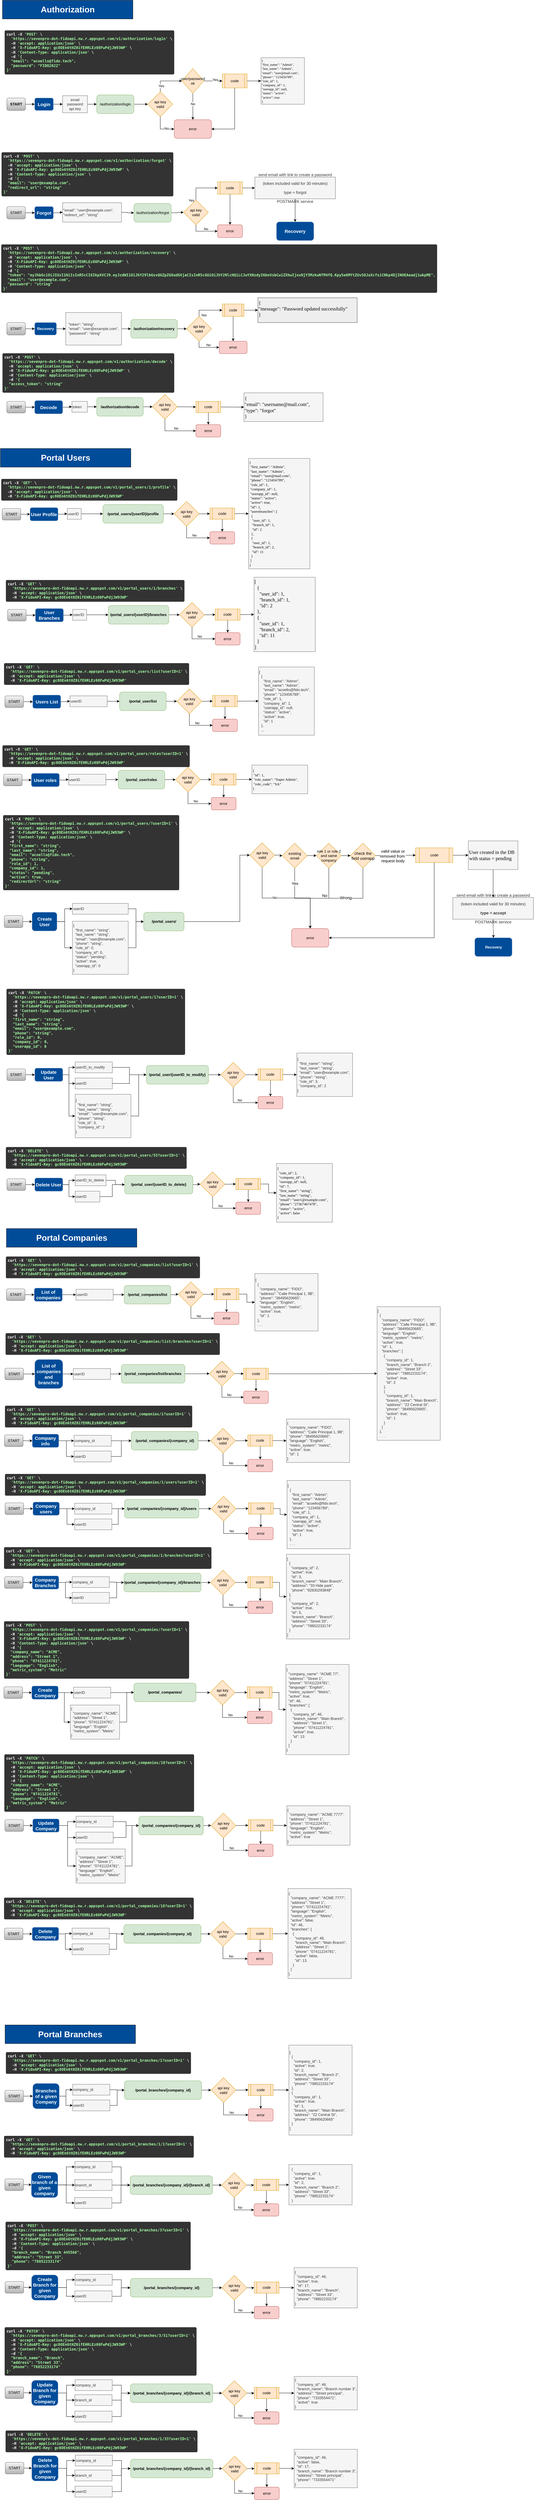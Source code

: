 <mxfile version="20.5.3" type="github">
  <diagram id="C5RBs43oDa-KdzZeNtuy" name="Page-1">
    <mxGraphModel dx="1964" dy="1134" grid="1" gridSize="10" guides="1" tooltips="1" connect="1" arrows="1" fold="1" page="1" pageScale="1" pageWidth="827" pageHeight="1169" math="0" shadow="0">
      <root>
        <mxCell id="WIyWlLk6GJQsqaUBKTNV-0" />
        <mxCell id="WIyWlLk6GJQsqaUBKTNV-1" parent="WIyWlLk6GJQsqaUBKTNV-0" />
        <mxCell id="BQ6EWb-jSM-SEZKdU9I8-7" value="" style="edgeStyle=orthogonalEdgeStyle;rounded=0;orthogonalLoop=1;jettySize=auto;html=1;" parent="WIyWlLk6GJQsqaUBKTNV-1" source="BQ6EWb-jSM-SEZKdU9I8-2" target="BQ6EWb-jSM-SEZKdU9I8-3" edge="1">
          <mxGeometry relative="1" as="geometry" />
        </mxCell>
        <mxCell id="BQ6EWb-jSM-SEZKdU9I8-2" value="START" style="rounded=1;whiteSpace=wrap;html=1;fillColor=#f5f5f5;gradientColor=#b3b3b3;strokeColor=#666666;fontStyle=1" parent="WIyWlLk6GJQsqaUBKTNV-1" vertex="1">
          <mxGeometry x="40" y="375" width="60" height="40" as="geometry" />
        </mxCell>
        <mxCell id="BQ6EWb-jSM-SEZKdU9I8-6" value="" style="edgeStyle=orthogonalEdgeStyle;rounded=0;orthogonalLoop=1;jettySize=auto;html=1;" parent="WIyWlLk6GJQsqaUBKTNV-1" source="BQ6EWb-jSM-SEZKdU9I8-3" target="BQ6EWb-jSM-SEZKdU9I8-4" edge="1">
          <mxGeometry relative="1" as="geometry" />
        </mxCell>
        <mxCell id="BQ6EWb-jSM-SEZKdU9I8-3" value="Login" style="rounded=1;whiteSpace=wrap;html=1;fillColor=#004C99;strokeColor=#6c8ebf;fontStyle=1;fontSize=15;gradientColor=none;fontColor=#FFFFFF;" parent="WIyWlLk6GJQsqaUBKTNV-1" vertex="1">
          <mxGeometry x="130" y="375" width="60" height="40" as="geometry" />
        </mxCell>
        <mxCell id="BQ6EWb-jSM-SEZKdU9I8-9" value="" style="edgeStyle=orthogonalEdgeStyle;rounded=0;orthogonalLoop=1;jettySize=auto;html=1;" parent="WIyWlLk6GJQsqaUBKTNV-1" source="BQ6EWb-jSM-SEZKdU9I8-4" target="BQ6EWb-jSM-SEZKdU9I8-8" edge="1">
          <mxGeometry relative="1" as="geometry" />
        </mxCell>
        <mxCell id="BQ6EWb-jSM-SEZKdU9I8-4" value="email&lt;br&gt;password&lt;br&gt;api key" style="text;html=1;strokeColor=#666666;fillColor=#f5f5f5;align=center;verticalAlign=middle;whiteSpace=wrap;rounded=0;fontColor=#333333;" parent="WIyWlLk6GJQsqaUBKTNV-1" vertex="1">
          <mxGeometry x="220" y="367.5" width="80" height="55" as="geometry" />
        </mxCell>
        <mxCell id="BQ6EWb-jSM-SEZKdU9I8-13" value="" style="edgeStyle=orthogonalEdgeStyle;rounded=0;orthogonalLoop=1;jettySize=auto;html=1;" parent="WIyWlLk6GJQsqaUBKTNV-1" source="BQ6EWb-jSM-SEZKdU9I8-8" target="BQ6EWb-jSM-SEZKdU9I8-11" edge="1">
          <mxGeometry relative="1" as="geometry" />
        </mxCell>
        <mxCell id="BQ6EWb-jSM-SEZKdU9I8-8" value="/authorization/login" style="rounded=1;whiteSpace=wrap;html=1;fillColor=#d5e8d4;strokeColor=#82b366;" parent="WIyWlLk6GJQsqaUBKTNV-1" vertex="1">
          <mxGeometry x="330" y="365" width="120" height="60" as="geometry" />
        </mxCell>
        <mxCell id="BQ6EWb-jSM-SEZKdU9I8-15" style="edgeStyle=orthogonalEdgeStyle;rounded=0;orthogonalLoop=1;jettySize=auto;html=1;entryX=0;entryY=0.5;entryDx=0;entryDy=0;exitX=0.5;exitY=0;exitDx=0;exitDy=0;" parent="WIyWlLk6GJQsqaUBKTNV-1" source="BQ6EWb-jSM-SEZKdU9I8-11" target="BQ6EWb-jSM-SEZKdU9I8-12" edge="1">
          <mxGeometry relative="1" as="geometry">
            <mxPoint x="740" y="305" as="sourcePoint" />
            <mxPoint x="800" y="285" as="targetPoint" />
          </mxGeometry>
        </mxCell>
        <mxCell id="BQ6EWb-jSM-SEZKdU9I8-16" value="Yes" style="edgeLabel;html=1;align=center;verticalAlign=middle;resizable=0;points=[];" parent="BQ6EWb-jSM-SEZKdU9I8-15" vertex="1" connectable="0">
          <mxGeometry x="-0.273" y="-16" relative="1" as="geometry">
            <mxPoint as="offset" />
          </mxGeometry>
        </mxCell>
        <mxCell id="BQ6EWb-jSM-SEZKdU9I8-19" style="edgeStyle=orthogonalEdgeStyle;rounded=0;orthogonalLoop=1;jettySize=auto;html=1;exitX=0.5;exitY=1;exitDx=0;exitDy=0;entryX=0;entryY=0.5;entryDx=0;entryDy=0;" parent="WIyWlLk6GJQsqaUBKTNV-1" source="BQ6EWb-jSM-SEZKdU9I8-11" target="BQ6EWb-jSM-SEZKdU9I8-17" edge="1">
          <mxGeometry relative="1" as="geometry" />
        </mxCell>
        <mxCell id="BQ6EWb-jSM-SEZKdU9I8-20" value="No" style="edgeLabel;html=1;align=center;verticalAlign=middle;resizable=0;points=[];" parent="BQ6EWb-jSM-SEZKdU9I8-19" vertex="1" connectable="0">
          <mxGeometry x="-0.108" y="8" relative="1" as="geometry">
            <mxPoint x="12" as="offset" />
          </mxGeometry>
        </mxCell>
        <mxCell id="BQ6EWb-jSM-SEZKdU9I8-11" value="api key&lt;br&gt;valid" style="rhombus;whiteSpace=wrap;html=1;fillColor=#ffe6cc;strokeColor=#d79b00;" parent="WIyWlLk6GJQsqaUBKTNV-1" vertex="1">
          <mxGeometry x="495" y="355" width="80" height="80" as="geometry" />
        </mxCell>
        <mxCell id="BQ6EWb-jSM-SEZKdU9I8-21" style="edgeStyle=orthogonalEdgeStyle;curved=1;rounded=0;orthogonalLoop=1;jettySize=auto;html=1;entryX=0.5;entryY=0;entryDx=0;entryDy=0;" parent="WIyWlLk6GJQsqaUBKTNV-1" source="BQ6EWb-jSM-SEZKdU9I8-12" target="BQ6EWb-jSM-SEZKdU9I8-17" edge="1">
          <mxGeometry relative="1" as="geometry" />
        </mxCell>
        <mxCell id="BQ6EWb-jSM-SEZKdU9I8-22" value="No" style="edgeLabel;html=1;align=center;verticalAlign=middle;resizable=0;points=[];" parent="BQ6EWb-jSM-SEZKdU9I8-21" vertex="1" connectable="0">
          <mxGeometry x="-0.217" relative="1" as="geometry">
            <mxPoint as="offset" />
          </mxGeometry>
        </mxCell>
        <mxCell id="BQ6EWb-jSM-SEZKdU9I8-27" style="edgeStyle=orthogonalEdgeStyle;curved=1;rounded=0;orthogonalLoop=1;jettySize=auto;html=1;entryX=0;entryY=0.5;entryDx=0;entryDy=0;" parent="WIyWlLk6GJQsqaUBKTNV-1" source="BQ6EWb-jSM-SEZKdU9I8-12" target="BQ6EWb-jSM-SEZKdU9I8-123" edge="1">
          <mxGeometry relative="1" as="geometry" />
        </mxCell>
        <mxCell id="BQ6EWb-jSM-SEZKdU9I8-28" value="Yes" style="edgeLabel;html=1;align=center;verticalAlign=middle;resizable=0;points=[];" parent="BQ6EWb-jSM-SEZKdU9I8-27" vertex="1" connectable="0">
          <mxGeometry x="0.229" y="4" relative="1" as="geometry">
            <mxPoint as="offset" />
          </mxGeometry>
        </mxCell>
        <mxCell id="BQ6EWb-jSM-SEZKdU9I8-12" value="user/password&lt;br&gt;ok" style="rhombus;whiteSpace=wrap;html=1;fillColor=#ffe6cc;strokeColor=#d79b00;" parent="WIyWlLk6GJQsqaUBKTNV-1" vertex="1">
          <mxGeometry x="605" y="280" width="70" height="80" as="geometry" />
        </mxCell>
        <mxCell id="BQ6EWb-jSM-SEZKdU9I8-17" value="error" style="rounded=1;whiteSpace=wrap;html=1;fillColor=#f8cecc;strokeColor=#b85450;" parent="WIyWlLk6GJQsqaUBKTNV-1" vertex="1">
          <mxGeometry x="580" y="445" width="120" height="60" as="geometry" />
        </mxCell>
        <mxCell id="BQ6EWb-jSM-SEZKdU9I8-23" value="&lt;span style=&quot;color: rgb(0, 0, 0); font-family: &amp;quot;Times New Roman&amp;quot;; font-size: 11px;&quot;&gt;{&lt;/span&gt;&lt;br style=&quot;color: rgb(0, 0, 0); font-family: &amp;quot;Times New Roman&amp;quot;; font-size: 11px;&quot;&gt;&lt;span style=&quot;color: rgb(0, 0, 0); font-family: &amp;quot;Times New Roman&amp;quot;; font-size: 11px;&quot;&gt;&quot;first_name&quot;: &quot;Admin&quot;,&lt;/span&gt;&lt;br style=&quot;color: rgb(0, 0, 0); font-family: &amp;quot;Times New Roman&amp;quot;; font-size: 11px;&quot;&gt;&lt;span style=&quot;color: rgb(0, 0, 0); font-family: &amp;quot;Times New Roman&amp;quot;; font-size: 11px;&quot;&gt;&quot;last_name&quot;: &quot;Admin&quot;,&lt;/span&gt;&lt;br style=&quot;color: rgb(0, 0, 0); font-family: &amp;quot;Times New Roman&amp;quot;; font-size: 11px;&quot;&gt;&lt;span style=&quot;color: rgb(0, 0, 0); font-family: &amp;quot;Times New Roman&amp;quot;; font-size: 11px;&quot;&gt;&quot;email&quot;: &quot;user@mail.com&quot;,&lt;/span&gt;&lt;br style=&quot;color: rgb(0, 0, 0); font-family: &amp;quot;Times New Roman&amp;quot;; font-size: 11px;&quot;&gt;&lt;span style=&quot;color: rgb(0, 0, 0); font-family: &amp;quot;Times New Roman&amp;quot;; font-size: 11px;&quot;&gt;&quot;phone&quot;: &quot;123456789&quot;,&lt;/span&gt;&lt;br style=&quot;color: rgb(0, 0, 0); font-family: &amp;quot;Times New Roman&amp;quot;; font-size: 11px;&quot;&gt;&lt;span style=&quot;color: rgb(0, 0, 0); font-family: &amp;quot;Times New Roman&amp;quot;; font-size: 11px;&quot;&gt;&quot;role_id&quot;: 1,&lt;/span&gt;&lt;br style=&quot;color: rgb(0, 0, 0); font-family: &amp;quot;Times New Roman&amp;quot;; font-size: 11px;&quot;&gt;&lt;span style=&quot;color: rgb(0, 0, 0); font-family: &amp;quot;Times New Roman&amp;quot;; font-size: 11px;&quot;&gt;&quot;company_id&quot;: 1,&lt;/span&gt;&lt;br style=&quot;color: rgb(0, 0, 0); font-family: &amp;quot;Times New Roman&amp;quot;; font-size: 11px;&quot;&gt;&lt;span style=&quot;color: rgb(0, 0, 0); font-family: &amp;quot;Times New Roman&amp;quot;; font-size: 11px;&quot;&gt;&quot;userapp_id&quot;: null,&lt;/span&gt;&lt;br style=&quot;color: rgb(0, 0, 0); font-family: &amp;quot;Times New Roman&amp;quot;; font-size: 11px;&quot;&gt;&lt;span style=&quot;color: rgb(0, 0, 0); font-family: &amp;quot;Times New Roman&amp;quot;; font-size: 11px;&quot;&gt;&quot;status&quot;: &quot;active&quot;,&lt;/span&gt;&lt;br style=&quot;color: rgb(0, 0, 0); font-family: &amp;quot;Times New Roman&amp;quot;; font-size: 11px;&quot;&gt;&lt;span style=&quot;color: rgb(0, 0, 0); font-family: &amp;quot;Times New Roman&amp;quot;; font-size: 11px;&quot;&gt;&quot;active&quot;: true&lt;/span&gt;&lt;br style=&quot;color: rgb(0, 0, 0); font-family: &amp;quot;Times New Roman&amp;quot;; font-size: 11px;&quot;&gt;&lt;span style=&quot;color: rgb(0, 0, 0); font-family: &amp;quot;Times New Roman&amp;quot;; font-size: 11px;&quot;&gt;}&lt;/span&gt;" style="text;html=1;strokeColor=#666666;fillColor=#f5f5f5;align=left;verticalAlign=middle;whiteSpace=wrap;rounded=0;fontColor=#333333;fontSize=11;" parent="WIyWlLk6GJQsqaUBKTNV-1" vertex="1">
          <mxGeometry x="860" y="245" width="140" height="150" as="geometry" />
        </mxCell>
        <mxCell id="BQ6EWb-jSM-SEZKdU9I8-29" value="" style="edgeStyle=orthogonalEdgeStyle;rounded=0;orthogonalLoop=1;jettySize=auto;html=1;" parent="WIyWlLk6GJQsqaUBKTNV-1" source="BQ6EWb-jSM-SEZKdU9I8-30" target="BQ6EWb-jSM-SEZKdU9I8-32" edge="1">
          <mxGeometry relative="1" as="geometry" />
        </mxCell>
        <mxCell id="BQ6EWb-jSM-SEZKdU9I8-30" value="START" style="rounded=1;whiteSpace=wrap;html=1;fillColor=#f5f5f5;gradientColor=#b3b3b3;strokeColor=#666666;" parent="WIyWlLk6GJQsqaUBKTNV-1" vertex="1">
          <mxGeometry x="40" y="725" width="60" height="40" as="geometry" />
        </mxCell>
        <mxCell id="BQ6EWb-jSM-SEZKdU9I8-31" value="" style="edgeStyle=orthogonalEdgeStyle;rounded=0;orthogonalLoop=1;jettySize=auto;html=1;" parent="WIyWlLk6GJQsqaUBKTNV-1" source="BQ6EWb-jSM-SEZKdU9I8-32" target="BQ6EWb-jSM-SEZKdU9I8-34" edge="1">
          <mxGeometry relative="1" as="geometry" />
        </mxCell>
        <mxCell id="BQ6EWb-jSM-SEZKdU9I8-32" value="Forgot" style="rounded=1;whiteSpace=wrap;html=1;fillColor=#004C99;strokeColor=#6c8ebf;fontSize=15;fontStyle=1;fontColor=#FFFFFF;" parent="WIyWlLk6GJQsqaUBKTNV-1" vertex="1">
          <mxGeometry x="130" y="725" width="60" height="40" as="geometry" />
        </mxCell>
        <mxCell id="BQ6EWb-jSM-SEZKdU9I8-33" value="" style="edgeStyle=orthogonalEdgeStyle;rounded=0;orthogonalLoop=1;jettySize=auto;html=1;" parent="WIyWlLk6GJQsqaUBKTNV-1" source="BQ6EWb-jSM-SEZKdU9I8-34" target="BQ6EWb-jSM-SEZKdU9I8-36" edge="1">
          <mxGeometry relative="1" as="geometry" />
        </mxCell>
        <mxCell id="BQ6EWb-jSM-SEZKdU9I8-34" value="&lt;div&gt;&lt;span style=&quot;background-color: initial;&quot;&gt;&quot;email&quot;: &quot;user@example.com&quot;,&lt;/span&gt;&lt;br&gt;&lt;/div&gt;&lt;div&gt;&quot;redirect_url&quot;: &quot;string&quot;&lt;/div&gt;" style="text;html=1;strokeColor=#666666;fillColor=#f5f5f5;align=left;verticalAlign=middle;whiteSpace=wrap;rounded=0;fontColor=#333333;" parent="WIyWlLk6GJQsqaUBKTNV-1" vertex="1">
          <mxGeometry x="220" y="712.5" width="190" height="62.5" as="geometry" />
        </mxCell>
        <mxCell id="BQ6EWb-jSM-SEZKdU9I8-35" value="" style="edgeStyle=orthogonalEdgeStyle;rounded=0;orthogonalLoop=1;jettySize=auto;html=1;exitX=1;exitY=0.5;exitDx=0;exitDy=0;" parent="WIyWlLk6GJQsqaUBKTNV-1" source="BQ6EWb-jSM-SEZKdU9I8-36" target="BQ6EWb-jSM-SEZKdU9I8-41" edge="1">
          <mxGeometry relative="1" as="geometry">
            <mxPoint x="780" y="745" as="sourcePoint" />
          </mxGeometry>
        </mxCell>
        <mxCell id="BQ6EWb-jSM-SEZKdU9I8-36" value="/authorization/forgot" style="rounded=1;whiteSpace=wrap;html=1;fillColor=#d5e8d4;strokeColor=#82b366;" parent="WIyWlLk6GJQsqaUBKTNV-1" vertex="1">
          <mxGeometry x="450" y="715" width="120" height="60" as="geometry" />
        </mxCell>
        <mxCell id="BQ6EWb-jSM-SEZKdU9I8-37" style="edgeStyle=orthogonalEdgeStyle;rounded=0;orthogonalLoop=1;jettySize=auto;html=1;entryX=0;entryY=0.5;entryDx=0;entryDy=0;exitX=0.5;exitY=0;exitDx=0;exitDy=0;" parent="WIyWlLk6GJQsqaUBKTNV-1" source="BQ6EWb-jSM-SEZKdU9I8-41" target="BQ6EWb-jSM-SEZKdU9I8-117" edge="1">
          <mxGeometry relative="1" as="geometry">
            <mxPoint x="840" y="655" as="sourcePoint" />
            <mxPoint x="920" y="640" as="targetPoint" />
          </mxGeometry>
        </mxCell>
        <mxCell id="BQ6EWb-jSM-SEZKdU9I8-38" value="Yes" style="edgeLabel;html=1;align=center;verticalAlign=middle;resizable=0;points=[];" parent="BQ6EWb-jSM-SEZKdU9I8-37" vertex="1" connectable="0">
          <mxGeometry x="-0.273" y="-16" relative="1" as="geometry">
            <mxPoint x="-16" y="24" as="offset" />
          </mxGeometry>
        </mxCell>
        <mxCell id="BQ6EWb-jSM-SEZKdU9I8-39" style="edgeStyle=orthogonalEdgeStyle;rounded=0;orthogonalLoop=1;jettySize=auto;html=1;exitX=0.5;exitY=1;exitDx=0;exitDy=0;entryX=0;entryY=0.5;entryDx=0;entryDy=0;" parent="WIyWlLk6GJQsqaUBKTNV-1" source="BQ6EWb-jSM-SEZKdU9I8-41" target="BQ6EWb-jSM-SEZKdU9I8-47" edge="1">
          <mxGeometry relative="1" as="geometry" />
        </mxCell>
        <mxCell id="BQ6EWb-jSM-SEZKdU9I8-40" value="No" style="edgeLabel;html=1;align=center;verticalAlign=middle;resizable=0;points=[];" parent="BQ6EWb-jSM-SEZKdU9I8-39" vertex="1" connectable="0">
          <mxGeometry x="-0.108" y="8" relative="1" as="geometry">
            <mxPoint x="12" as="offset" />
          </mxGeometry>
        </mxCell>
        <mxCell id="BQ6EWb-jSM-SEZKdU9I8-41" value="api key&lt;br&gt;valid" style="rhombus;whiteSpace=wrap;html=1;fillColor=#ffe6cc;strokeColor=#d79b00;" parent="WIyWlLk6GJQsqaUBKTNV-1" vertex="1">
          <mxGeometry x="610" y="703.75" width="80" height="80" as="geometry" />
        </mxCell>
        <mxCell id="BQ6EWb-jSM-SEZKdU9I8-47" value="error" style="rounded=1;whiteSpace=wrap;html=1;fillColor=#f8cecc;strokeColor=#b85450;" parent="WIyWlLk6GJQsqaUBKTNV-1" vertex="1">
          <mxGeometry x="720" y="783.75" width="80" height="41.25" as="geometry" />
        </mxCell>
        <mxCell id="BQ6EWb-jSM-SEZKdU9I8-73" value="" style="edgeStyle=orthogonalEdgeStyle;rounded=0;orthogonalLoop=1;jettySize=auto;html=1;" parent="WIyWlLk6GJQsqaUBKTNV-1" source="BQ6EWb-jSM-SEZKdU9I8-74" target="BQ6EWb-jSM-SEZKdU9I8-76" edge="1">
          <mxGeometry relative="1" as="geometry" />
        </mxCell>
        <mxCell id="BQ6EWb-jSM-SEZKdU9I8-74" value="START" style="rounded=1;whiteSpace=wrap;html=1;fillColor=#f5f5f5;gradientColor=#b3b3b3;strokeColor=#666666;" parent="WIyWlLk6GJQsqaUBKTNV-1" vertex="1">
          <mxGeometry x="40" y="1099" width="60" height="40" as="geometry" />
        </mxCell>
        <mxCell id="BQ6EWb-jSM-SEZKdU9I8-75" value="" style="edgeStyle=orthogonalEdgeStyle;rounded=0;orthogonalLoop=1;jettySize=auto;html=1;" parent="WIyWlLk6GJQsqaUBKTNV-1" source="BQ6EWb-jSM-SEZKdU9I8-76" target="BQ6EWb-jSM-SEZKdU9I8-78" edge="1">
          <mxGeometry relative="1" as="geometry" />
        </mxCell>
        <mxCell id="BQ6EWb-jSM-SEZKdU9I8-76" value="Recovery" style="rounded=1;whiteSpace=wrap;html=1;fillColor=#004C99;strokeColor=#6c8ebf;fontStyle=1;fontColor=#FFFFFF;" parent="WIyWlLk6GJQsqaUBKTNV-1" vertex="1">
          <mxGeometry x="130" y="1099" width="70" height="40" as="geometry" />
        </mxCell>
        <mxCell id="BQ6EWb-jSM-SEZKdU9I8-77" value="" style="edgeStyle=orthogonalEdgeStyle;rounded=0;orthogonalLoop=1;jettySize=auto;html=1;" parent="WIyWlLk6GJQsqaUBKTNV-1" source="BQ6EWb-jSM-SEZKdU9I8-78" target="BQ6EWb-jSM-SEZKdU9I8-80" edge="1">
          <mxGeometry relative="1" as="geometry" />
        </mxCell>
        <mxCell id="BQ6EWb-jSM-SEZKdU9I8-78" value="&lt;div&gt;&lt;span style=&quot;background-color: initial;&quot;&gt;&amp;nbsp; &quot;token&quot;: &quot;string&quot;,&lt;/span&gt;&lt;br&gt;&lt;/div&gt;&lt;div&gt;&amp;nbsp; &quot;email&quot;: &quot;user@example.com&quot;,&lt;/div&gt;&lt;div&gt;&amp;nbsp; &quot;password&quot;: &quot;string&quot;&lt;/div&gt;" style="text;html=1;strokeColor=#666666;fillColor=#f5f5f5;align=left;verticalAlign=middle;whiteSpace=wrap;rounded=0;fontColor=#333333;" parent="WIyWlLk6GJQsqaUBKTNV-1" vertex="1">
          <mxGeometry x="230" y="1066.5" width="180" height="105" as="geometry" />
        </mxCell>
        <mxCell id="BQ6EWb-jSM-SEZKdU9I8-79" value="" style="edgeStyle=orthogonalEdgeStyle;rounded=0;orthogonalLoop=1;jettySize=auto;html=1;exitX=1;exitY=0.5;exitDx=0;exitDy=0;" parent="WIyWlLk6GJQsqaUBKTNV-1" source="BQ6EWb-jSM-SEZKdU9I8-80" target="BQ6EWb-jSM-SEZKdU9I8-85" edge="1">
          <mxGeometry relative="1" as="geometry">
            <mxPoint x="780" y="1119" as="sourcePoint" />
          </mxGeometry>
        </mxCell>
        <mxCell id="BQ6EWb-jSM-SEZKdU9I8-80" value="/authorization/recovery" style="rounded=1;whiteSpace=wrap;html=1;fillColor=#d5e8d4;strokeColor=#82b366;fontStyle=1" parent="WIyWlLk6GJQsqaUBKTNV-1" vertex="1">
          <mxGeometry x="440" y="1089" width="150" height="60" as="geometry" />
        </mxCell>
        <mxCell id="BQ6EWb-jSM-SEZKdU9I8-81" style="edgeStyle=orthogonalEdgeStyle;rounded=0;orthogonalLoop=1;jettySize=auto;html=1;entryX=0;entryY=0.5;entryDx=0;entryDy=0;exitX=0.5;exitY=0;exitDx=0;exitDy=0;" parent="WIyWlLk6GJQsqaUBKTNV-1" source="BQ6EWb-jSM-SEZKdU9I8-85" target="BQ6EWb-jSM-SEZKdU9I8-114" edge="1">
          <mxGeometry relative="1" as="geometry">
            <mxPoint x="840" y="1029" as="sourcePoint" />
            <mxPoint x="1100" y="1014" as="targetPoint" />
          </mxGeometry>
        </mxCell>
        <mxCell id="BQ6EWb-jSM-SEZKdU9I8-82" value="Yes" style="edgeLabel;html=1;align=center;verticalAlign=middle;resizable=0;points=[];" parent="BQ6EWb-jSM-SEZKdU9I8-81" vertex="1" connectable="0">
          <mxGeometry x="-0.273" y="-16" relative="1" as="geometry">
            <mxPoint as="offset" />
          </mxGeometry>
        </mxCell>
        <mxCell id="BQ6EWb-jSM-SEZKdU9I8-83" style="edgeStyle=orthogonalEdgeStyle;rounded=0;orthogonalLoop=1;jettySize=auto;html=1;exitX=0.5;exitY=1;exitDx=0;exitDy=0;entryX=0;entryY=0.5;entryDx=0;entryDy=0;" parent="WIyWlLk6GJQsqaUBKTNV-1" source="BQ6EWb-jSM-SEZKdU9I8-85" target="BQ6EWb-jSM-SEZKdU9I8-91" edge="1">
          <mxGeometry relative="1" as="geometry" />
        </mxCell>
        <mxCell id="BQ6EWb-jSM-SEZKdU9I8-84" value="No" style="edgeLabel;html=1;align=center;verticalAlign=middle;resizable=0;points=[];" parent="BQ6EWb-jSM-SEZKdU9I8-83" vertex="1" connectable="0">
          <mxGeometry x="-0.108" y="8" relative="1" as="geometry">
            <mxPoint x="12" as="offset" />
          </mxGeometry>
        </mxCell>
        <mxCell id="BQ6EWb-jSM-SEZKdU9I8-85" value="api key&lt;br&gt;valid" style="rhombus;whiteSpace=wrap;html=1;fillColor=#ffe6cc;strokeColor=#d79b00;" parent="WIyWlLk6GJQsqaUBKTNV-1" vertex="1">
          <mxGeometry x="620" y="1079" width="80" height="80" as="geometry" />
        </mxCell>
        <mxCell id="BQ6EWb-jSM-SEZKdU9I8-91" value="error" style="rounded=1;whiteSpace=wrap;html=1;fillColor=#f8cecc;strokeColor=#b85450;" parent="WIyWlLk6GJQsqaUBKTNV-1" vertex="1">
          <mxGeometry x="725" y="1159" width="90" height="40" as="geometry" />
        </mxCell>
        <mxCell id="BQ6EWb-jSM-SEZKdU9I8-96" value="" style="edgeStyle=orthogonalEdgeStyle;rounded=0;orthogonalLoop=1;jettySize=auto;html=1;" parent="WIyWlLk6GJQsqaUBKTNV-1" source="BQ6EWb-jSM-SEZKdU9I8-97" target="BQ6EWb-jSM-SEZKdU9I8-99" edge="1">
          <mxGeometry relative="1" as="geometry" />
        </mxCell>
        <mxCell id="BQ6EWb-jSM-SEZKdU9I8-97" value="START" style="rounded=1;whiteSpace=wrap;html=1;fillColor=#f5f5f5;gradientColor=#b3b3b3;strokeColor=#666666;" parent="WIyWlLk6GJQsqaUBKTNV-1" vertex="1">
          <mxGeometry x="40" y="1353" width="60" height="37.5" as="geometry" />
        </mxCell>
        <mxCell id="BQ6EWb-jSM-SEZKdU9I8-98" value="" style="edgeStyle=orthogonalEdgeStyle;rounded=0;orthogonalLoop=1;jettySize=auto;html=1;" parent="WIyWlLk6GJQsqaUBKTNV-1" source="BQ6EWb-jSM-SEZKdU9I8-99" target="BQ6EWb-jSM-SEZKdU9I8-101" edge="1">
          <mxGeometry relative="1" as="geometry" />
        </mxCell>
        <mxCell id="BQ6EWb-jSM-SEZKdU9I8-99" value="Decode" style="rounded=1;whiteSpace=wrap;html=1;fillColor=#004C99;strokeColor=#6c8ebf;fontStyle=1;fontSize=15;fontColor=#FFFFFF;" parent="WIyWlLk6GJQsqaUBKTNV-1" vertex="1">
          <mxGeometry x="130" y="1350.5" width="90" height="42.5" as="geometry" />
        </mxCell>
        <mxCell id="BQ6EWb-jSM-SEZKdU9I8-100" value="" style="edgeStyle=orthogonalEdgeStyle;rounded=0;orthogonalLoop=1;jettySize=auto;html=1;" parent="WIyWlLk6GJQsqaUBKTNV-1" source="BQ6EWb-jSM-SEZKdU9I8-101" target="BQ6EWb-jSM-SEZKdU9I8-103" edge="1">
          <mxGeometry relative="1" as="geometry" />
        </mxCell>
        <mxCell id="BQ6EWb-jSM-SEZKdU9I8-101" value="&lt;div&gt;token&lt;/div&gt;" style="text;html=1;strokeColor=#666666;fillColor=#f5f5f5;align=left;verticalAlign=middle;whiteSpace=wrap;rounded=0;fontColor=#333333;" parent="WIyWlLk6GJQsqaUBKTNV-1" vertex="1">
          <mxGeometry x="250" y="1353" width="50" height="35" as="geometry" />
        </mxCell>
        <mxCell id="BQ6EWb-jSM-SEZKdU9I8-102" value="" style="edgeStyle=orthogonalEdgeStyle;rounded=0;orthogonalLoop=1;jettySize=auto;html=1;exitX=1;exitY=0.5;exitDx=0;exitDy=0;" parent="WIyWlLk6GJQsqaUBKTNV-1" source="BQ6EWb-jSM-SEZKdU9I8-103" target="BQ6EWb-jSM-SEZKdU9I8-106" edge="1">
          <mxGeometry relative="1" as="geometry">
            <mxPoint x="760" y="1370.5" as="sourcePoint" />
          </mxGeometry>
        </mxCell>
        <mxCell id="BQ6EWb-jSM-SEZKdU9I8-103" value="/authorization/decode" style="rounded=1;whiteSpace=wrap;html=1;fillColor=#d5e8d4;strokeColor=#82b366;fontStyle=1" parent="WIyWlLk6GJQsqaUBKTNV-1" vertex="1">
          <mxGeometry x="330" y="1340.5" width="150" height="60" as="geometry" />
        </mxCell>
        <mxCell id="BQ6EWb-jSM-SEZKdU9I8-104" style="edgeStyle=orthogonalEdgeStyle;rounded=0;orthogonalLoop=1;jettySize=auto;html=1;exitX=0.5;exitY=1;exitDx=0;exitDy=0;entryX=0;entryY=0.5;entryDx=0;entryDy=0;" parent="WIyWlLk6GJQsqaUBKTNV-1" source="BQ6EWb-jSM-SEZKdU9I8-106" target="BQ6EWb-jSM-SEZKdU9I8-107" edge="1">
          <mxGeometry relative="1" as="geometry" />
        </mxCell>
        <mxCell id="BQ6EWb-jSM-SEZKdU9I8-105" value="No" style="edgeLabel;html=1;align=center;verticalAlign=middle;resizable=0;points=[];" parent="BQ6EWb-jSM-SEZKdU9I8-104" vertex="1" connectable="0">
          <mxGeometry x="-0.108" y="8" relative="1" as="geometry">
            <mxPoint x="12" as="offset" />
          </mxGeometry>
        </mxCell>
        <mxCell id="BQ6EWb-jSM-SEZKdU9I8-110" style="edgeStyle=orthogonalEdgeStyle;curved=1;rounded=0;orthogonalLoop=1;jettySize=auto;html=1;entryX=0;entryY=0.5;entryDx=0;entryDy=0;fontFamily=Helvetica;fontSize=12;" parent="WIyWlLk6GJQsqaUBKTNV-1" source="BQ6EWb-jSM-SEZKdU9I8-106" target="BQ6EWb-jSM-SEZKdU9I8-120" edge="1">
          <mxGeometry relative="1" as="geometry" />
        </mxCell>
        <mxCell id="BQ6EWb-jSM-SEZKdU9I8-106" value="api key&lt;br&gt;valid" style="rhombus;whiteSpace=wrap;html=1;fillColor=#ffe6cc;strokeColor=#d79b00;" parent="WIyWlLk6GJQsqaUBKTNV-1" vertex="1">
          <mxGeometry x="510" y="1330.5" width="80" height="80" as="geometry" />
        </mxCell>
        <mxCell id="BQ6EWb-jSM-SEZKdU9I8-107" value="error" style="rounded=1;whiteSpace=wrap;html=1;fillColor=#f8cecc;strokeColor=#b85450;" parent="WIyWlLk6GJQsqaUBKTNV-1" vertex="1">
          <mxGeometry x="650" y="1428" width="80" height="40" as="geometry" />
        </mxCell>
        <mxCell id="BQ6EWb-jSM-SEZKdU9I8-109" value="&lt;span style=&quot;color: rgb(0, 0, 0); font-family: &amp;quot;Times New Roman&amp;quot;; font-size: medium;&quot;&gt;{&lt;br&gt;&quot;email&quot;: &quot;username@mail.com&quot;,&lt;br&gt;&quot;type&quot;: &quot;forgot&quot;&lt;br&gt;}&lt;/span&gt;" style="text;html=1;strokeColor=#666666;fillColor=#f5f5f5;align=left;verticalAlign=middle;whiteSpace=wrap;rounded=0;fontColor=#333333;fontSize=12;fontFamily=Helvetica;" parent="WIyWlLk6GJQsqaUBKTNV-1" vertex="1">
          <mxGeometry x="805" y="1325.5" width="255" height="92.5" as="geometry" />
        </mxCell>
        <mxCell id="BQ6EWb-jSM-SEZKdU9I8-111" value="&lt;span style=&quot;color: rgb(0, 0, 0); font-family: &amp;quot;Times New Roman&amp;quot;; font-size: medium; font-style: normal; font-variant-ligatures: normal; font-variant-caps: normal; font-weight: 400; letter-spacing: normal; orphans: 2; text-align: start; text-indent: 0px; text-transform: none; widows: 2; word-spacing: 0px; -webkit-text-stroke-width: 0px; text-decoration-thickness: initial; text-decoration-style: initial; text-decoration-color: initial; float: none; display: inline !important;&quot;&gt;{&#xa;  &quot;message&quot;: &quot;Password updated successfully&quot;&#xa;}&lt;/span&gt;" style="text;whiteSpace=wrap;html=1;fontSize=12;fontFamily=Helvetica;fillColor=#eeeeee;strokeColor=#36393d;" parent="WIyWlLk6GJQsqaUBKTNV-1" vertex="1">
          <mxGeometry x="850" y="1019" width="320" height="80" as="geometry" />
        </mxCell>
        <mxCell id="BQ6EWb-jSM-SEZKdU9I8-115" value="" style="edgeStyle=orthogonalEdgeStyle;curved=1;rounded=0;orthogonalLoop=1;jettySize=auto;html=1;fontFamily=Helvetica;fontSize=12;" parent="WIyWlLk6GJQsqaUBKTNV-1" source="BQ6EWb-jSM-SEZKdU9I8-114" target="BQ6EWb-jSM-SEZKdU9I8-111" edge="1">
          <mxGeometry relative="1" as="geometry" />
        </mxCell>
        <mxCell id="BQ6EWb-jSM-SEZKdU9I8-116" style="edgeStyle=orthogonalEdgeStyle;curved=1;rounded=0;orthogonalLoop=1;jettySize=auto;html=1;entryX=0.5;entryY=0;entryDx=0;entryDy=0;fontFamily=Helvetica;fontSize=12;" parent="WIyWlLk6GJQsqaUBKTNV-1" source="BQ6EWb-jSM-SEZKdU9I8-114" target="BQ6EWb-jSM-SEZKdU9I8-91" edge="1">
          <mxGeometry relative="1" as="geometry" />
        </mxCell>
        <mxCell id="BQ6EWb-jSM-SEZKdU9I8-114" value="code" style="shape=process;whiteSpace=wrap;html=1;backgroundOutline=1;fontFamily=Helvetica;fontSize=12;fillColor=#ffe6cc;strokeColor=#d79b00;" parent="WIyWlLk6GJQsqaUBKTNV-1" vertex="1">
          <mxGeometry x="735" y="1039" width="70" height="40" as="geometry" />
        </mxCell>
        <mxCell id="BQ6EWb-jSM-SEZKdU9I8-118" value="" style="edgeStyle=orthogonalEdgeStyle;curved=1;rounded=0;orthogonalLoop=1;jettySize=auto;html=1;fontFamily=Helvetica;fontSize=12;entryX=0;entryY=0.5;entryDx=0;entryDy=0;" parent="WIyWlLk6GJQsqaUBKTNV-1" source="BQ6EWb-jSM-SEZKdU9I8-117" target="BQ6EWb-jSM-SEZKdU9I8-169" edge="1">
          <mxGeometry relative="1" as="geometry">
            <mxPoint x="1045" y="662.6" as="targetPoint" />
          </mxGeometry>
        </mxCell>
        <mxCell id="BQ6EWb-jSM-SEZKdU9I8-119" style="edgeStyle=orthogonalEdgeStyle;curved=1;rounded=0;orthogonalLoop=1;jettySize=auto;html=1;entryX=0.5;entryY=0;entryDx=0;entryDy=0;fontFamily=Helvetica;fontSize=12;" parent="WIyWlLk6GJQsqaUBKTNV-1" source="BQ6EWb-jSM-SEZKdU9I8-117" target="BQ6EWb-jSM-SEZKdU9I8-47" edge="1">
          <mxGeometry relative="1" as="geometry" />
        </mxCell>
        <mxCell id="BQ6EWb-jSM-SEZKdU9I8-117" value="code" style="shape=process;whiteSpace=wrap;html=1;backgroundOutline=1;fontFamily=Helvetica;fontSize=12;fillColor=#ffe6cc;strokeColor=#d79b00;" parent="WIyWlLk6GJQsqaUBKTNV-1" vertex="1">
          <mxGeometry x="720" y="645" width="80" height="40" as="geometry" />
        </mxCell>
        <mxCell id="BQ6EWb-jSM-SEZKdU9I8-121" style="edgeStyle=orthogonalEdgeStyle;curved=1;rounded=0;orthogonalLoop=1;jettySize=auto;html=1;exitX=1;exitY=0.5;exitDx=0;exitDy=0;entryX=0;entryY=0.5;entryDx=0;entryDy=0;fontFamily=Helvetica;fontSize=12;" parent="WIyWlLk6GJQsqaUBKTNV-1" source="BQ6EWb-jSM-SEZKdU9I8-120" target="BQ6EWb-jSM-SEZKdU9I8-109" edge="1">
          <mxGeometry relative="1" as="geometry" />
        </mxCell>
        <mxCell id="BQ6EWb-jSM-SEZKdU9I8-122" style="edgeStyle=orthogonalEdgeStyle;curved=1;rounded=0;orthogonalLoop=1;jettySize=auto;html=1;entryX=0.5;entryY=0;entryDx=0;entryDy=0;fontFamily=Helvetica;fontSize=12;" parent="WIyWlLk6GJQsqaUBKTNV-1" source="BQ6EWb-jSM-SEZKdU9I8-120" target="BQ6EWb-jSM-SEZKdU9I8-107" edge="1">
          <mxGeometry relative="1" as="geometry" />
        </mxCell>
        <mxCell id="BQ6EWb-jSM-SEZKdU9I8-120" value="code" style="shape=process;whiteSpace=wrap;html=1;backgroundOutline=1;fontFamily=Helvetica;fontSize=12;fillColor=#ffe6cc;strokeColor=#d79b00;" parent="WIyWlLk6GJQsqaUBKTNV-1" vertex="1">
          <mxGeometry x="650" y="1353" width="80" height="36.25" as="geometry" />
        </mxCell>
        <mxCell id="BQ6EWb-jSM-SEZKdU9I8-124" value="" style="edgeStyle=orthogonalEdgeStyle;curved=1;rounded=0;orthogonalLoop=1;jettySize=auto;html=1;fontFamily=Helvetica;fontSize=13;" parent="WIyWlLk6GJQsqaUBKTNV-1" source="BQ6EWb-jSM-SEZKdU9I8-123" target="BQ6EWb-jSM-SEZKdU9I8-23" edge="1">
          <mxGeometry relative="1" as="geometry" />
        </mxCell>
        <mxCell id="BQ6EWb-jSM-SEZKdU9I8-125" style="edgeStyle=orthogonalEdgeStyle;rounded=0;orthogonalLoop=1;jettySize=auto;html=1;entryX=1;entryY=0.5;entryDx=0;entryDy=0;fontFamily=Helvetica;fontSize=13;exitX=0.5;exitY=1;exitDx=0;exitDy=0;" parent="WIyWlLk6GJQsqaUBKTNV-1" source="BQ6EWb-jSM-SEZKdU9I8-123" target="BQ6EWb-jSM-SEZKdU9I8-17" edge="1">
          <mxGeometry relative="1" as="geometry" />
        </mxCell>
        <mxCell id="BQ6EWb-jSM-SEZKdU9I8-123" value="code" style="shape=process;whiteSpace=wrap;html=1;backgroundOutline=1;fontFamily=Helvetica;fontSize=12;fillColor=#ffe6cc;strokeColor=#d79b00;" parent="WIyWlLk6GJQsqaUBKTNV-1" vertex="1">
          <mxGeometry x="735" y="297.5" width="80" height="45" as="geometry" />
        </mxCell>
        <mxCell id="BQ6EWb-jSM-SEZKdU9I8-126" value="" style="edgeStyle=orthogonalEdgeStyle;rounded=0;orthogonalLoop=1;jettySize=auto;html=1;" parent="WIyWlLk6GJQsqaUBKTNV-1" source="BQ6EWb-jSM-SEZKdU9I8-127" target="BQ6EWb-jSM-SEZKdU9I8-129" edge="1">
          <mxGeometry relative="1" as="geometry" />
        </mxCell>
        <mxCell id="BQ6EWb-jSM-SEZKdU9I8-127" value="START" style="rounded=1;whiteSpace=wrap;html=1;fillColor=#f5f5f5;gradientColor=#b3b3b3;strokeColor=#666666;" parent="WIyWlLk6GJQsqaUBKTNV-1" vertex="1">
          <mxGeometry x="31.63" y="3010.88" width="60" height="38.75" as="geometry" />
        </mxCell>
        <mxCell id="BQ6EWb-jSM-SEZKdU9I8-143" style="edgeStyle=orthogonalEdgeStyle;rounded=0;orthogonalLoop=1;jettySize=auto;html=1;exitX=1;exitY=0.5;exitDx=0;exitDy=0;fontFamily=Helvetica;fontSize=13;" parent="WIyWlLk6GJQsqaUBKTNV-1" source="BQ6EWb-jSM-SEZKdU9I8-129" target="BQ6EWb-jSM-SEZKdU9I8-142" edge="1">
          <mxGeometry relative="1" as="geometry" />
        </mxCell>
        <mxCell id="BQ6EWb-jSM-SEZKdU9I8-144" style="edgeStyle=orthogonalEdgeStyle;rounded=0;orthogonalLoop=1;jettySize=auto;html=1;exitX=1;exitY=0.5;exitDx=0;exitDy=0;entryX=0;entryY=0.5;entryDx=0;entryDy=0;fontFamily=Helvetica;fontSize=13;" parent="WIyWlLk6GJQsqaUBKTNV-1" source="BQ6EWb-jSM-SEZKdU9I8-129" target="BQ6EWb-jSM-SEZKdU9I8-131" edge="1">
          <mxGeometry relative="1" as="geometry" />
        </mxCell>
        <mxCell id="BQ6EWb-jSM-SEZKdU9I8-129" value="Create User" style="rounded=1;whiteSpace=wrap;html=1;fillColor=#004C99;strokeColor=#6c8ebf;fontStyle=1;fontSize=15;fontColor=#FFFFFF;" parent="WIyWlLk6GJQsqaUBKTNV-1" vertex="1">
          <mxGeometry x="121.63" y="3000.25" width="80" height="60" as="geometry" />
        </mxCell>
        <mxCell id="BQ6EWb-jSM-SEZKdU9I8-146" style="edgeStyle=orthogonalEdgeStyle;rounded=0;orthogonalLoop=1;jettySize=auto;html=1;entryX=0;entryY=0.5;entryDx=0;entryDy=0;fontFamily=Helvetica;fontSize=13;" parent="WIyWlLk6GJQsqaUBKTNV-1" source="BQ6EWb-jSM-SEZKdU9I8-131" target="BQ6EWb-jSM-SEZKdU9I8-133" edge="1">
          <mxGeometry relative="1" as="geometry" />
        </mxCell>
        <mxCell id="BQ6EWb-jSM-SEZKdU9I8-131" value="&lt;div&gt;{&lt;/div&gt;&lt;div&gt;&amp;nbsp; &quot;first_name&quot;: &quot;string&quot;,&lt;/div&gt;&lt;div&gt;&amp;nbsp; &quot;last_name&quot;: &quot;string&quot;,&lt;/div&gt;&lt;div&gt;&amp;nbsp; &quot;email&quot;: &quot;user@example.com&quot;,&lt;/div&gt;&lt;div&gt;&amp;nbsp; &quot;phone&quot;: &quot;string&quot;,&lt;/div&gt;&lt;div&gt;&amp;nbsp; &quot;role_id&quot;: 0,&lt;/div&gt;&lt;div&gt;&amp;nbsp; &quot;company_id&quot;: 0,&lt;/div&gt;&lt;div&gt;&amp;nbsp; &quot;status&quot;: &quot;pending&quot;,&lt;/div&gt;&lt;div&gt;&amp;nbsp; &quot;active&quot;: true,&lt;/div&gt;&lt;div&gt;&amp;nbsp; &quot;userapp_id&quot;: 0&lt;/div&gt;&lt;div&gt;}&lt;/div&gt;" style="text;html=1;strokeColor=#666666;fillColor=#f5f5f5;align=left;verticalAlign=middle;whiteSpace=wrap;rounded=0;fontColor=#333333;" parent="WIyWlLk6GJQsqaUBKTNV-1" vertex="1">
          <mxGeometry x="251.63" y="3029" width="180" height="171.25" as="geometry" />
        </mxCell>
        <mxCell id="BQ6EWb-jSM-SEZKdU9I8-132" value="" style="edgeStyle=orthogonalEdgeStyle;rounded=0;orthogonalLoop=1;jettySize=auto;html=1;exitX=1;exitY=0.5;exitDx=0;exitDy=0;entryX=0;entryY=0.5;entryDx=0;entryDy=0;" parent="WIyWlLk6GJQsqaUBKTNV-1" source="BQ6EWb-jSM-SEZKdU9I8-133" target="BQ6EWb-jSM-SEZKdU9I8-137" edge="1">
          <mxGeometry relative="1" as="geometry">
            <mxPoint x="783.63" y="3030.25" as="sourcePoint" />
            <Array as="points">
              <mxPoint x="791.63" y="3030" />
              <mxPoint x="791.63" y="2816" />
            </Array>
          </mxGeometry>
        </mxCell>
        <mxCell id="BQ6EWb-jSM-SEZKdU9I8-133" value="/portal_users/" style="rounded=1;whiteSpace=wrap;html=1;fillColor=#d5e8d4;strokeColor=#82b366;fontStyle=1" parent="WIyWlLk6GJQsqaUBKTNV-1" vertex="1">
          <mxGeometry x="481.63" y="3000.25" width="130" height="60" as="geometry" />
        </mxCell>
        <mxCell id="BQ6EWb-jSM-SEZKdU9I8-134" style="edgeStyle=orthogonalEdgeStyle;rounded=0;orthogonalLoop=1;jettySize=auto;html=1;exitX=0.5;exitY=1;exitDx=0;exitDy=0;entryX=0.5;entryY=0;entryDx=0;entryDy=0;" parent="WIyWlLk6GJQsqaUBKTNV-1" source="BQ6EWb-jSM-SEZKdU9I8-137" target="BQ6EWb-jSM-SEZKdU9I8-147" edge="1">
          <mxGeometry relative="1" as="geometry">
            <mxPoint x="1135.63" y="2803.75" as="targetPoint" />
          </mxGeometry>
        </mxCell>
        <mxCell id="BQ6EWb-jSM-SEZKdU9I8-135" value="No" style="edgeLabel;html=1;align=center;verticalAlign=middle;resizable=0;points=[];" parent="BQ6EWb-jSM-SEZKdU9I8-134" vertex="1" connectable="0">
          <mxGeometry x="-0.108" y="8" relative="1" as="geometry">
            <mxPoint x="-19" y="6" as="offset" />
          </mxGeometry>
        </mxCell>
        <mxCell id="BQ6EWb-jSM-SEZKdU9I8-149" value="" style="edgeStyle=orthogonalEdgeStyle;curved=1;rounded=0;orthogonalLoop=1;jettySize=auto;html=1;fontFamily=Helvetica;fontSize=13;" parent="WIyWlLk6GJQsqaUBKTNV-1" source="BQ6EWb-jSM-SEZKdU9I8-137" target="BQ6EWb-jSM-SEZKdU9I8-148" edge="1">
          <mxGeometry relative="1" as="geometry" />
        </mxCell>
        <mxCell id="BQ6EWb-jSM-SEZKdU9I8-137" value="api key&lt;br&gt;valid" style="rhombus;whiteSpace=wrap;html=1;fillColor=#ffe6cc;strokeColor=#d79b00;" parent="WIyWlLk6GJQsqaUBKTNV-1" vertex="1">
          <mxGeometry x="823.63" y="2776" width="80" height="80" as="geometry" />
        </mxCell>
        <mxCell id="BQ6EWb-jSM-SEZKdU9I8-165" value="" style="edgeStyle=orthogonalEdgeStyle;curved=1;rounded=0;orthogonalLoop=1;jettySize=auto;html=1;fontFamily=Helvetica;fontSize=13;" parent="WIyWlLk6GJQsqaUBKTNV-1" source="BQ6EWb-jSM-SEZKdU9I8-141" target="BQ6EWb-jSM-SEZKdU9I8-164" edge="1">
          <mxGeometry relative="1" as="geometry" />
        </mxCell>
        <mxCell id="BQ6EWb-jSM-SEZKdU9I8-167" style="edgeStyle=orthogonalEdgeStyle;rounded=0;orthogonalLoop=1;jettySize=auto;html=1;entryX=1;entryY=0.5;entryDx=0;entryDy=0;fontFamily=Helvetica;fontSize=13;exitX=0.5;exitY=1;exitDx=0;exitDy=0;" parent="WIyWlLk6GJQsqaUBKTNV-1" source="BQ6EWb-jSM-SEZKdU9I8-141" target="BQ6EWb-jSM-SEZKdU9I8-147" edge="1">
          <mxGeometry relative="1" as="geometry" />
        </mxCell>
        <mxCell id="BQ6EWb-jSM-SEZKdU9I8-141" value="code" style="shape=process;whiteSpace=wrap;html=1;backgroundOutline=1;fontFamily=Helvetica;fontSize=12;fillColor=#ffe6cc;strokeColor=#d79b00;" parent="WIyWlLk6GJQsqaUBKTNV-1" vertex="1">
          <mxGeometry x="1358.63" y="2792.5" width="120" height="47.5" as="geometry" />
        </mxCell>
        <mxCell id="BQ6EWb-jSM-SEZKdU9I8-145" style="edgeStyle=orthogonalEdgeStyle;rounded=0;orthogonalLoop=1;jettySize=auto;html=1;entryX=0;entryY=0.5;entryDx=0;entryDy=0;fontFamily=Helvetica;fontSize=13;" parent="WIyWlLk6GJQsqaUBKTNV-1" source="BQ6EWb-jSM-SEZKdU9I8-142" target="BQ6EWb-jSM-SEZKdU9I8-133" edge="1">
          <mxGeometry relative="1" as="geometry" />
        </mxCell>
        <mxCell id="BQ6EWb-jSM-SEZKdU9I8-142" value="userID" style="text;html=1;strokeColor=#666666;fillColor=#f5f5f5;align=left;verticalAlign=middle;whiteSpace=wrap;rounded=0;fontColor=#333333;" parent="WIyWlLk6GJQsqaUBKTNV-1" vertex="1">
          <mxGeometry x="251.63" y="2971.5" width="180" height="35" as="geometry" />
        </mxCell>
        <mxCell id="BQ6EWb-jSM-SEZKdU9I8-147" value="error" style="rounded=1;whiteSpace=wrap;html=1;fillColor=#f8cecc;strokeColor=#b85450;" parent="WIyWlLk6GJQsqaUBKTNV-1" vertex="1">
          <mxGeometry x="958.63" y="3052.5" width="120" height="60" as="geometry" />
        </mxCell>
        <mxCell id="BQ6EWb-jSM-SEZKdU9I8-150" value="" style="edgeStyle=orthogonalEdgeStyle;rounded=0;orthogonalLoop=1;jettySize=auto;html=1;fontFamily=Helvetica;fontSize=13;" parent="WIyWlLk6GJQsqaUBKTNV-1" source="BQ6EWb-jSM-SEZKdU9I8-148" target="BQ6EWb-jSM-SEZKdU9I8-147" edge="1">
          <mxGeometry relative="1" as="geometry" />
        </mxCell>
        <mxCell id="BQ6EWb-jSM-SEZKdU9I8-151" value="Yes" style="edgeLabel;html=1;align=center;verticalAlign=middle;resizable=0;points=[];fontSize=13;fontFamily=Helvetica;" parent="BQ6EWb-jSM-SEZKdU9I8-150" vertex="1" connectable="0">
          <mxGeometry x="-0.489" y="-5" relative="1" as="geometry">
            <mxPoint x="5" y="-13" as="offset" />
          </mxGeometry>
        </mxCell>
        <mxCell id="BQ6EWb-jSM-SEZKdU9I8-153" value="" style="edgeStyle=orthogonalEdgeStyle;curved=1;rounded=0;orthogonalLoop=1;jettySize=auto;html=1;fontFamily=Helvetica;fontSize=13;" parent="WIyWlLk6GJQsqaUBKTNV-1" source="BQ6EWb-jSM-SEZKdU9I8-148" target="BQ6EWb-jSM-SEZKdU9I8-152" edge="1">
          <mxGeometry relative="1" as="geometry" />
        </mxCell>
        <mxCell id="BQ6EWb-jSM-SEZKdU9I8-148" value="existing&lt;br&gt;email" style="rhombus;whiteSpace=wrap;html=1;fillColor=#ffe6cc;strokeColor=#d79b00;" parent="WIyWlLk6GJQsqaUBKTNV-1" vertex="1">
          <mxGeometry x="928.63" y="2777.5" width="80" height="80" as="geometry" />
        </mxCell>
        <mxCell id="BQ6EWb-jSM-SEZKdU9I8-154" style="edgeStyle=orthogonalEdgeStyle;rounded=0;orthogonalLoop=1;jettySize=auto;html=1;exitX=0.5;exitY=1;exitDx=0;exitDy=0;entryX=0.5;entryY=0;entryDx=0;entryDy=0;fontFamily=Helvetica;fontSize=13;" parent="WIyWlLk6GJQsqaUBKTNV-1" source="BQ6EWb-jSM-SEZKdU9I8-152" target="BQ6EWb-jSM-SEZKdU9I8-147" edge="1">
          <mxGeometry relative="1" as="geometry" />
        </mxCell>
        <mxCell id="BQ6EWb-jSM-SEZKdU9I8-155" value="No" style="edgeLabel;html=1;align=center;verticalAlign=middle;resizable=0;points=[];fontSize=13;fontFamily=Helvetica;" parent="BQ6EWb-jSM-SEZKdU9I8-154" vertex="1" connectable="0">
          <mxGeometry x="-0.309" y="-14" relative="1" as="geometry">
            <mxPoint as="offset" />
          </mxGeometry>
        </mxCell>
        <mxCell id="BQ6EWb-jSM-SEZKdU9I8-158" value="" style="edgeStyle=orthogonalEdgeStyle;curved=1;rounded=0;orthogonalLoop=1;jettySize=auto;html=1;fontFamily=Helvetica;fontSize=13;" parent="WIyWlLk6GJQsqaUBKTNV-1" source="BQ6EWb-jSM-SEZKdU9I8-152" target="BQ6EWb-jSM-SEZKdU9I8-157" edge="1">
          <mxGeometry relative="1" as="geometry" />
        </mxCell>
        <mxCell id="BQ6EWb-jSM-SEZKdU9I8-152" value="role 1 or role 2 and same company" style="rhombus;whiteSpace=wrap;html=1;fillColor=#ffe6cc;strokeColor=#d79b00;" parent="WIyWlLk6GJQsqaUBKTNV-1" vertex="1">
          <mxGeometry x="1038.63" y="2777.5" width="80" height="80" as="geometry" />
        </mxCell>
        <mxCell id="BQ6EWb-jSM-SEZKdU9I8-160" value="" style="edgeStyle=orthogonalEdgeStyle;curved=1;rounded=0;orthogonalLoop=1;jettySize=auto;html=1;fontFamily=Helvetica;fontSize=13;entryX=0;entryY=0.5;entryDx=0;entryDy=0;" parent="WIyWlLk6GJQsqaUBKTNV-1" source="BQ6EWb-jSM-SEZKdU9I8-157" target="BQ6EWb-jSM-SEZKdU9I8-141" edge="1">
          <mxGeometry relative="1" as="geometry">
            <mxPoint x="1538.63" y="2703.8" as="targetPoint" />
          </mxGeometry>
        </mxCell>
        <mxCell id="BQ6EWb-jSM-SEZKdU9I8-161" value="valid value or&lt;br&gt;removed from&amp;nbsp;&lt;br&gt;request body" style="edgeLabel;html=1;align=center;verticalAlign=middle;resizable=0;points=[];fontSize=13;fontFamily=Helvetica;" parent="BQ6EWb-jSM-SEZKdU9I8-160" vertex="1" connectable="0">
          <mxGeometry x="-0.137" y="-1" relative="1" as="geometry">
            <mxPoint as="offset" />
          </mxGeometry>
        </mxCell>
        <mxCell id="BQ6EWb-jSM-SEZKdU9I8-162" style="edgeStyle=orthogonalEdgeStyle;rounded=0;orthogonalLoop=1;jettySize=auto;html=1;entryX=0.5;entryY=0;entryDx=0;entryDy=0;fontFamily=Helvetica;fontSize=13;exitX=0.5;exitY=1;exitDx=0;exitDy=0;" parent="WIyWlLk6GJQsqaUBKTNV-1" source="BQ6EWb-jSM-SEZKdU9I8-157" target="BQ6EWb-jSM-SEZKdU9I8-147" edge="1">
          <mxGeometry relative="1" as="geometry" />
        </mxCell>
        <mxCell id="BQ6EWb-jSM-SEZKdU9I8-163" value="Wrong" style="edgeLabel;html=1;align=center;verticalAlign=middle;resizable=0;points=[];fontSize=13;fontFamily=Helvetica;" parent="BQ6EWb-jSM-SEZKdU9I8-162" vertex="1" connectable="0">
          <mxGeometry x="-0.161" y="-2" relative="1" as="geometry">
            <mxPoint as="offset" />
          </mxGeometry>
        </mxCell>
        <mxCell id="BQ6EWb-jSM-SEZKdU9I8-157" value="&lt;span style=&quot;font-size: 13px; text-align: left;&quot;&gt;check the field userapp&lt;/span&gt;" style="rhombus;whiteSpace=wrap;html=1;fillColor=#ffe6cc;strokeColor=#d79b00;" parent="WIyWlLk6GJQsqaUBKTNV-1" vertex="1">
          <mxGeometry x="1148.63" y="2777.5" width="80" height="80" as="geometry" />
        </mxCell>
        <mxCell id="BQ6EWb-jSM-SEZKdU9I8-170" value="" style="edgeStyle=orthogonalEdgeStyle;curved=1;rounded=0;orthogonalLoop=1;jettySize=auto;html=1;fontFamily=Helvetica;fontSize=13;" parent="WIyWlLk6GJQsqaUBKTNV-1" source="BQ6EWb-jSM-SEZKdU9I8-164" target="BQ6EWb-jSM-SEZKdU9I8-168" edge="1">
          <mxGeometry relative="1" as="geometry" />
        </mxCell>
        <mxCell id="BQ6EWb-jSM-SEZKdU9I8-164" value="&lt;font size=&quot;3&quot; face=&quot;Times New Roman&quot; color=&quot;#000000&quot;&gt;User created in the DB with status = pending&lt;/font&gt;" style="text;html=1;strokeColor=#666666;fillColor=#f5f5f5;align=left;verticalAlign=middle;whiteSpace=wrap;rounded=0;fontColor=#333333;fontSize=12;fontFamily=Helvetica;" parent="WIyWlLk6GJQsqaUBKTNV-1" vertex="1">
          <mxGeometry x="1528.63" y="2770" width="160" height="92.5" as="geometry" />
        </mxCell>
        <mxCell id="BQ6EWb-jSM-SEZKdU9I8-175" value="" style="edgeStyle=orthogonalEdgeStyle;curved=1;rounded=0;orthogonalLoop=1;jettySize=auto;html=1;fontFamily=Helvetica;fontSize=13;" parent="WIyWlLk6GJQsqaUBKTNV-1" source="BQ6EWb-jSM-SEZKdU9I8-168" target="BQ6EWb-jSM-SEZKdU9I8-174" edge="1">
          <mxGeometry relative="1" as="geometry" />
        </mxCell>
        <mxCell id="BQ6EWb-jSM-SEZKdU9I8-168" value="&lt;p&gt;send email with link to create a password&lt;/p&gt;&lt;p&gt;(token included valid for 30 minutes)&lt;/p&gt;&lt;p&gt;&lt;b&gt;type = accept&lt;/b&gt;&lt;/p&gt;&lt;p&gt;POSTMARK service&lt;/p&gt;" style="rounded=0;whiteSpace=wrap;html=1;fontFamily=Helvetica;fontSize=13;fillColor=#f5f5f5;fontColor=#333333;strokeColor=#666666;" parent="WIyWlLk6GJQsqaUBKTNV-1" vertex="1">
          <mxGeometry x="1478.63" y="2952.5" width="260" height="70" as="geometry" />
        </mxCell>
        <mxCell id="BQ6EWb-jSM-SEZKdU9I8-173" value="" style="edgeStyle=orthogonalEdgeStyle;curved=1;rounded=0;orthogonalLoop=1;jettySize=auto;html=1;fontFamily=Helvetica;fontSize=13;" parent="WIyWlLk6GJQsqaUBKTNV-1" source="BQ6EWb-jSM-SEZKdU9I8-169" target="BQ6EWb-jSM-SEZKdU9I8-172" edge="1">
          <mxGeometry relative="1" as="geometry" />
        </mxCell>
        <mxCell id="BQ6EWb-jSM-SEZKdU9I8-169" value="&lt;p&gt;send email with link to create a password&lt;/p&gt;&lt;p&gt;(token included valid for 30 minutes)&lt;/p&gt;&lt;p&gt;type = forgot&lt;/p&gt;&lt;p&gt;POSTMARK service&lt;/p&gt;" style="rounded=0;whiteSpace=wrap;html=1;fontFamily=Helvetica;fontSize=13;fillColor=#f5f5f5;fontColor=#333333;strokeColor=#666666;" parent="WIyWlLk6GJQsqaUBKTNV-1" vertex="1">
          <mxGeometry x="840" y="630" width="260" height="70" as="geometry" />
        </mxCell>
        <mxCell id="BQ6EWb-jSM-SEZKdU9I8-172" value="Recovery" style="rounded=1;whiteSpace=wrap;html=1;fillColor=#004C99;strokeColor=#6c8ebf;fontSize=15;fontStyle=1;fontColor=#FFFFFF;" parent="WIyWlLk6GJQsqaUBKTNV-1" vertex="1">
          <mxGeometry x="910" y="774.38" width="120" height="60" as="geometry" />
        </mxCell>
        <mxCell id="BQ6EWb-jSM-SEZKdU9I8-174" value="Recovery" style="rounded=1;whiteSpace=wrap;html=1;fillColor=#004C99;strokeColor=#6c8ebf;fontColor=#FFFFFF;fontStyle=1" parent="WIyWlLk6GJQsqaUBKTNV-1" vertex="1">
          <mxGeometry x="1549.63" y="3082.5" width="120" height="60" as="geometry" />
        </mxCell>
        <mxCell id="BQ6EWb-jSM-SEZKdU9I8-179" value="" style="edgeStyle=orthogonalEdgeStyle;rounded=0;orthogonalLoop=1;jettySize=auto;html=1;" parent="WIyWlLk6GJQsqaUBKTNV-1" source="BQ6EWb-jSM-SEZKdU9I8-180" target="BQ6EWb-jSM-SEZKdU9I8-182" edge="1">
          <mxGeometry relative="1" as="geometry" />
        </mxCell>
        <mxCell id="BQ6EWb-jSM-SEZKdU9I8-180" value="START" style="rounded=1;whiteSpace=wrap;html=1;fillColor=#f5f5f5;gradientColor=#b3b3b3;strokeColor=#666666;" parent="WIyWlLk6GJQsqaUBKTNV-1" vertex="1">
          <mxGeometry x="25" y="1698.12" width="60" height="37.5" as="geometry" />
        </mxCell>
        <mxCell id="BQ6EWb-jSM-SEZKdU9I8-181" value="" style="edgeStyle=orthogonalEdgeStyle;rounded=0;orthogonalLoop=1;jettySize=auto;html=1;" parent="WIyWlLk6GJQsqaUBKTNV-1" source="BQ6EWb-jSM-SEZKdU9I8-182" target="BQ6EWb-jSM-SEZKdU9I8-184" edge="1">
          <mxGeometry relative="1" as="geometry" />
        </mxCell>
        <mxCell id="BQ6EWb-jSM-SEZKdU9I8-182" value="User Profile" style="rounded=1;whiteSpace=wrap;html=1;fillColor=#004C99;strokeColor=#6c8ebf;fontStyle=1;fontSize=15;fontColor=#FFFFFF;" parent="WIyWlLk6GJQsqaUBKTNV-1" vertex="1">
          <mxGeometry x="115" y="1695.62" width="90" height="42.5" as="geometry" />
        </mxCell>
        <mxCell id="BQ6EWb-jSM-SEZKdU9I8-183" value="" style="edgeStyle=orthogonalEdgeStyle;rounded=0;orthogonalLoop=1;jettySize=auto;html=1;" parent="WIyWlLk6GJQsqaUBKTNV-1" source="BQ6EWb-jSM-SEZKdU9I8-184" target="BQ6EWb-jSM-SEZKdU9I8-186" edge="1">
          <mxGeometry relative="1" as="geometry" />
        </mxCell>
        <mxCell id="BQ6EWb-jSM-SEZKdU9I8-184" value="&lt;div&gt;userID&lt;/div&gt;" style="text;html=1;strokeColor=#666666;fillColor=#f5f5f5;align=left;verticalAlign=middle;whiteSpace=wrap;rounded=0;fontColor=#333333;" parent="WIyWlLk6GJQsqaUBKTNV-1" vertex="1">
          <mxGeometry x="235" y="1698.12" width="45" height="35" as="geometry" />
        </mxCell>
        <mxCell id="BQ6EWb-jSM-SEZKdU9I8-185" value="" style="edgeStyle=orthogonalEdgeStyle;rounded=0;orthogonalLoop=1;jettySize=auto;html=1;exitX=1;exitY=0.5;exitDx=0;exitDy=0;" parent="WIyWlLk6GJQsqaUBKTNV-1" source="BQ6EWb-jSM-SEZKdU9I8-186" target="BQ6EWb-jSM-SEZKdU9I8-190" edge="1">
          <mxGeometry relative="1" as="geometry">
            <mxPoint x="875" y="1715.62" as="sourcePoint" />
          </mxGeometry>
        </mxCell>
        <mxCell id="BQ6EWb-jSM-SEZKdU9I8-186" value="/portal_users/{userID}/profile" style="rounded=1;whiteSpace=wrap;html=1;fillColor=#d5e8d4;strokeColor=#82b366;fontStyle=1" parent="WIyWlLk6GJQsqaUBKTNV-1" vertex="1">
          <mxGeometry x="350" y="1685.62" width="195" height="60" as="geometry" />
        </mxCell>
        <mxCell id="BQ6EWb-jSM-SEZKdU9I8-187" style="edgeStyle=orthogonalEdgeStyle;rounded=0;orthogonalLoop=1;jettySize=auto;html=1;exitX=0.5;exitY=1;exitDx=0;exitDy=0;entryX=0;entryY=0.5;entryDx=0;entryDy=0;" parent="WIyWlLk6GJQsqaUBKTNV-1" source="BQ6EWb-jSM-SEZKdU9I8-190" target="BQ6EWb-jSM-SEZKdU9I8-191" edge="1">
          <mxGeometry relative="1" as="geometry" />
        </mxCell>
        <mxCell id="BQ6EWb-jSM-SEZKdU9I8-188" value="No" style="edgeLabel;html=1;align=center;verticalAlign=middle;resizable=0;points=[];" parent="BQ6EWb-jSM-SEZKdU9I8-187" vertex="1" connectable="0">
          <mxGeometry x="-0.108" y="8" relative="1" as="geometry">
            <mxPoint x="12" as="offset" />
          </mxGeometry>
        </mxCell>
        <mxCell id="BQ6EWb-jSM-SEZKdU9I8-189" style="edgeStyle=orthogonalEdgeStyle;curved=1;rounded=0;orthogonalLoop=1;jettySize=auto;html=1;entryX=0;entryY=0.5;entryDx=0;entryDy=0;fontFamily=Helvetica;fontSize=12;" parent="WIyWlLk6GJQsqaUBKTNV-1" source="BQ6EWb-jSM-SEZKdU9I8-190" target="BQ6EWb-jSM-SEZKdU9I8-195" edge="1">
          <mxGeometry relative="1" as="geometry" />
        </mxCell>
        <mxCell id="BQ6EWb-jSM-SEZKdU9I8-190" value="api key&lt;br&gt;valid" style="rhombus;whiteSpace=wrap;html=1;fillColor=#ffe6cc;strokeColor=#d79b00;" parent="WIyWlLk6GJQsqaUBKTNV-1" vertex="1">
          <mxGeometry x="580" y="1675.62" width="80" height="80" as="geometry" />
        </mxCell>
        <mxCell id="BQ6EWb-jSM-SEZKdU9I8-191" value="error" style="rounded=1;whiteSpace=wrap;html=1;fillColor=#f8cecc;strokeColor=#b85450;" parent="WIyWlLk6GJQsqaUBKTNV-1" vertex="1">
          <mxGeometry x="695" y="1773.12" width="80" height="40" as="geometry" />
        </mxCell>
        <mxCell id="BQ6EWb-jSM-SEZKdU9I8-192" value="&lt;span style=&quot;color: rgb(0, 0, 0); font-family: &amp;quot;Times New Roman&amp;quot;; font-size: 12px;&quot;&gt;{&lt;br style=&quot;font-size: 12px;&quot;&gt;  &lt;span style=&quot;white-space: pre; font-size: 12px;&quot;&gt; &lt;/span&gt;&quot;first_name&quot;: &quot;Admin&quot;,&lt;br style=&quot;font-size: 12px;&quot;&gt;  &lt;span style=&quot;white-space: pre; font-size: 12px;&quot;&gt; &lt;/span&gt;&quot;last_name&quot;: &quot;Admin&quot;,&lt;br style=&quot;font-size: 12px;&quot;&gt;  &lt;span style=&quot;white-space: pre; font-size: 12px;&quot;&gt; &lt;/span&gt;&quot;email&quot;: &quot;user@mail.com&quot;,&lt;br style=&quot;font-size: 12px;&quot;&gt;  &lt;span style=&quot;white-space: pre; font-size: 12px;&quot;&gt; &lt;/span&gt;&quot;phone&quot;: &quot;123456789&quot;,&lt;br style=&quot;font-size: 12px;&quot;&gt;  &lt;span style=&quot;white-space: pre; font-size: 12px;&quot;&gt; &lt;/span&gt;&quot;role_id&quot;: 1,&lt;br style=&quot;font-size: 12px;&quot;&gt;  &lt;span style=&quot;white-space: pre; font-size: 12px;&quot;&gt; &lt;/span&gt;&quot;company_id&quot;: 1,&lt;br style=&quot;font-size: 12px;&quot;&gt;  &lt;span style=&quot;white-space: pre; font-size: 12px;&quot;&gt; &lt;/span&gt;&quot;userapp_id&quot;: null,&lt;br style=&quot;font-size: 12px;&quot;&gt;  &lt;span style=&quot;white-space: pre; font-size: 12px;&quot;&gt; &lt;/span&gt;&quot;status&quot;: &quot;active&quot;,&lt;br style=&quot;font-size: 12px;&quot;&gt;  &lt;span style=&quot;white-space: pre; font-size: 12px;&quot;&gt; &lt;/span&gt;&quot;active&quot;: true,&lt;br style=&quot;font-size: 12px;&quot;&gt;  &lt;span style=&quot;white-space: pre; font-size: 12px;&quot;&gt; &lt;/span&gt;&quot;id&quot;: 1,&lt;br style=&quot;font-size: 12px;&quot;&gt;  &lt;span style=&quot;white-space: pre; font-size: 12px;&quot;&gt; &lt;/span&gt;&quot;usersbranches&quot;: [&lt;br style=&quot;font-size: 12px;&quot;&gt;    &lt;span style=&quot;white-space: pre; font-size: 12px;&quot;&gt; &lt;/span&gt;&lt;span style=&quot;white-space: pre; font-size: 12px;&quot;&gt; &lt;/span&gt;{&lt;br style=&quot;font-size: 12px;&quot;&gt;      &lt;span style=&quot;white-space: pre; font-size: 12px;&quot;&gt; &lt;/span&gt;&lt;span style=&quot;white-space: pre; font-size: 12px;&quot;&gt; &lt;/span&gt;&lt;span style=&quot;white-space: pre; font-size: 12px;&quot;&gt; &lt;/span&gt;&quot;user_id&quot;: 1,&lt;br style=&quot;font-size: 12px;&quot;&gt;      &lt;span style=&quot;white-space: pre; font-size: 12px;&quot;&gt; &lt;/span&gt;&lt;span style=&quot;white-space: pre; font-size: 12px;&quot;&gt; &lt;/span&gt;&lt;span style=&quot;white-space: pre; font-size: 12px;&quot;&gt; &lt;/span&gt;&quot;branch_id&quot;: 1,&lt;br style=&quot;font-size: 12px;&quot;&gt;      &lt;span style=&quot;white-space: pre; font-size: 12px;&quot;&gt; &lt;/span&gt;&lt;span style=&quot;white-space: pre; font-size: 12px;&quot;&gt; &lt;/span&gt;&lt;span style=&quot;white-space: pre; font-size: 12px;&quot;&gt; &lt;/span&gt;&quot;id&quot;: 2&lt;br style=&quot;font-size: 12px;&quot;&gt;    &lt;span style=&quot;white-space: pre; font-size: 12px;&quot;&gt; &lt;/span&gt;&lt;span style=&quot;white-space: pre; font-size: 12px;&quot;&gt; &lt;/span&gt;},&lt;br style=&quot;font-size: 12px;&quot;&gt;    &lt;span style=&quot;white-space: pre; font-size: 12px;&quot;&gt; &lt;/span&gt;&lt;span style=&quot;white-space: pre; font-size: 12px;&quot;&gt; &lt;/span&gt;{&lt;br style=&quot;font-size: 12px;&quot;&gt;      &lt;span style=&quot;white-space: pre; font-size: 12px;&quot;&gt; &lt;/span&gt;&lt;span style=&quot;white-space: pre; font-size: 12px;&quot;&gt; &lt;/span&gt;&lt;span style=&quot;white-space: pre; font-size: 12px;&quot;&gt; &lt;/span&gt;&quot;user_id&quot;: 1,&lt;br style=&quot;font-size: 12px;&quot;&gt;      &lt;span style=&quot;white-space: pre; font-size: 12px;&quot;&gt; &lt;/span&gt;&lt;span style=&quot;white-space: pre; font-size: 12px;&quot;&gt; &lt;/span&gt;&lt;span style=&quot;white-space: pre; font-size: 12px;&quot;&gt; &lt;/span&gt;&quot;branch_id&quot;: 2,&lt;br style=&quot;font-size: 12px;&quot;&gt;      &lt;span style=&quot;white-space: pre; font-size: 12px;&quot;&gt; &lt;/span&gt;&lt;span style=&quot;white-space: pre; font-size: 12px;&quot;&gt; &lt;/span&gt;&lt;span style=&quot;white-space: pre; font-size: 12px;&quot;&gt; &lt;/span&gt;&quot;id&quot;: 11&lt;br style=&quot;font-size: 12px;&quot;&gt;    &lt;span style=&quot;white-space: pre; font-size: 12px;&quot;&gt; &lt;/span&gt;&lt;span style=&quot;white-space: pre; font-size: 12px;&quot;&gt; &lt;/span&gt;}&lt;br style=&quot;font-size: 12px;&quot;&gt;  &lt;span style=&quot;white-space: pre; font-size: 12px;&quot;&gt; &lt;/span&gt;]&lt;br style=&quot;font-size: 12px;&quot;&gt;}&lt;/span&gt;" style="text;html=1;strokeColor=#666666;fillColor=#f5f5f5;align=left;verticalAlign=middle;whiteSpace=wrap;rounded=0;fontColor=#333333;fontSize=12;fontFamily=Helvetica;" parent="WIyWlLk6GJQsqaUBKTNV-1" vertex="1">
          <mxGeometry x="820" y="1537" width="197.5" height="356" as="geometry" />
        </mxCell>
        <mxCell id="BQ6EWb-jSM-SEZKdU9I8-193" style="edgeStyle=orthogonalEdgeStyle;curved=1;rounded=0;orthogonalLoop=1;jettySize=auto;html=1;exitX=1;exitY=0.5;exitDx=0;exitDy=0;entryX=0;entryY=0.5;entryDx=0;entryDy=0;fontFamily=Helvetica;fontSize=12;" parent="WIyWlLk6GJQsqaUBKTNV-1" source="BQ6EWb-jSM-SEZKdU9I8-195" target="BQ6EWb-jSM-SEZKdU9I8-192" edge="1">
          <mxGeometry relative="1" as="geometry" />
        </mxCell>
        <mxCell id="BQ6EWb-jSM-SEZKdU9I8-194" style="edgeStyle=orthogonalEdgeStyle;curved=1;rounded=0;orthogonalLoop=1;jettySize=auto;html=1;entryX=0.5;entryY=0;entryDx=0;entryDy=0;fontFamily=Helvetica;fontSize=12;" parent="WIyWlLk6GJQsqaUBKTNV-1" source="BQ6EWb-jSM-SEZKdU9I8-195" target="BQ6EWb-jSM-SEZKdU9I8-191" edge="1">
          <mxGeometry relative="1" as="geometry" />
        </mxCell>
        <mxCell id="BQ6EWb-jSM-SEZKdU9I8-195" value="code" style="shape=process;whiteSpace=wrap;html=1;backgroundOutline=1;fontFamily=Helvetica;fontSize=12;fillColor=#ffe6cc;strokeColor=#d79b00;" parent="WIyWlLk6GJQsqaUBKTNV-1" vertex="1">
          <mxGeometry x="695" y="1696.87" width="80" height="36.25" as="geometry" />
        </mxCell>
        <mxCell id="BQ6EWb-jSM-SEZKdU9I8-197" value="" style="edgeStyle=orthogonalEdgeStyle;rounded=0;orthogonalLoop=1;jettySize=auto;html=1;" parent="WIyWlLk6GJQsqaUBKTNV-1" source="BQ6EWb-jSM-SEZKdU9I8-198" target="BQ6EWb-jSM-SEZKdU9I8-200" edge="1">
          <mxGeometry relative="1" as="geometry" />
        </mxCell>
        <mxCell id="BQ6EWb-jSM-SEZKdU9I8-198" value="START" style="rounded=1;whiteSpace=wrap;html=1;fillColor=#f5f5f5;gradientColor=#b3b3b3;strokeColor=#666666;" parent="WIyWlLk6GJQsqaUBKTNV-1" vertex="1">
          <mxGeometry x="29.38" y="2555" width="60" height="37.5" as="geometry" />
        </mxCell>
        <mxCell id="BQ6EWb-jSM-SEZKdU9I8-199" value="" style="edgeStyle=orthogonalEdgeStyle;rounded=0;orthogonalLoop=1;jettySize=auto;html=1;" parent="WIyWlLk6GJQsqaUBKTNV-1" source="BQ6EWb-jSM-SEZKdU9I8-200" target="BQ6EWb-jSM-SEZKdU9I8-202" edge="1">
          <mxGeometry relative="1" as="geometry" />
        </mxCell>
        <mxCell id="BQ6EWb-jSM-SEZKdU9I8-200" value="User roles" style="rounded=1;whiteSpace=wrap;html=1;fillColor=#004C99;strokeColor=#6c8ebf;fontStyle=1;fontSize=15;fontColor=#FFFFFF;" parent="WIyWlLk6GJQsqaUBKTNV-1" vertex="1">
          <mxGeometry x="119.38" y="2552.5" width="90" height="42.5" as="geometry" />
        </mxCell>
        <mxCell id="BQ6EWb-jSM-SEZKdU9I8-201" value="" style="edgeStyle=orthogonalEdgeStyle;rounded=0;orthogonalLoop=1;jettySize=auto;html=1;" parent="WIyWlLk6GJQsqaUBKTNV-1" source="BQ6EWb-jSM-SEZKdU9I8-202" target="BQ6EWb-jSM-SEZKdU9I8-204" edge="1">
          <mxGeometry relative="1" as="geometry" />
        </mxCell>
        <mxCell id="BQ6EWb-jSM-SEZKdU9I8-202" value="&lt;div&gt;userID&lt;/div&gt;" style="text;html=1;strokeColor=#666666;fillColor=#f5f5f5;align=left;verticalAlign=middle;whiteSpace=wrap;rounded=0;fontColor=#333333;" parent="WIyWlLk6GJQsqaUBKTNV-1" vertex="1">
          <mxGeometry x="239.38" y="2555" width="120" height="35" as="geometry" />
        </mxCell>
        <mxCell id="BQ6EWb-jSM-SEZKdU9I8-203" value="" style="edgeStyle=orthogonalEdgeStyle;rounded=0;orthogonalLoop=1;jettySize=auto;html=1;exitX=1;exitY=0.5;exitDx=0;exitDy=0;" parent="WIyWlLk6GJQsqaUBKTNV-1" source="BQ6EWb-jSM-SEZKdU9I8-204" target="BQ6EWb-jSM-SEZKdU9I8-208" edge="1">
          <mxGeometry relative="1" as="geometry">
            <mxPoint x="879.38" y="2572.5" as="sourcePoint" />
          </mxGeometry>
        </mxCell>
        <mxCell id="BQ6EWb-jSM-SEZKdU9I8-204" value="/portal_user/roles" style="rounded=1;whiteSpace=wrap;html=1;fillColor=#d5e8d4;strokeColor=#82b366;fontStyle=1" parent="WIyWlLk6GJQsqaUBKTNV-1" vertex="1">
          <mxGeometry x="399.38" y="2542.5" width="150" height="60" as="geometry" />
        </mxCell>
        <mxCell id="BQ6EWb-jSM-SEZKdU9I8-205" style="edgeStyle=orthogonalEdgeStyle;rounded=0;orthogonalLoop=1;jettySize=auto;html=1;exitX=0.5;exitY=1;exitDx=0;exitDy=0;entryX=0;entryY=0.5;entryDx=0;entryDy=0;" parent="WIyWlLk6GJQsqaUBKTNV-1" source="BQ6EWb-jSM-SEZKdU9I8-208" target="BQ6EWb-jSM-SEZKdU9I8-209" edge="1">
          <mxGeometry relative="1" as="geometry" />
        </mxCell>
        <mxCell id="BQ6EWb-jSM-SEZKdU9I8-206" value="No" style="edgeLabel;html=1;align=center;verticalAlign=middle;resizable=0;points=[];" parent="BQ6EWb-jSM-SEZKdU9I8-205" vertex="1" connectable="0">
          <mxGeometry x="-0.108" y="8" relative="1" as="geometry">
            <mxPoint x="12" as="offset" />
          </mxGeometry>
        </mxCell>
        <mxCell id="BQ6EWb-jSM-SEZKdU9I8-207" style="edgeStyle=orthogonalEdgeStyle;curved=1;rounded=0;orthogonalLoop=1;jettySize=auto;html=1;entryX=0;entryY=0.5;entryDx=0;entryDy=0;fontFamily=Helvetica;fontSize=12;" parent="WIyWlLk6GJQsqaUBKTNV-1" source="BQ6EWb-jSM-SEZKdU9I8-208" target="BQ6EWb-jSM-SEZKdU9I8-211" edge="1">
          <mxGeometry relative="1" as="geometry" />
        </mxCell>
        <mxCell id="BQ6EWb-jSM-SEZKdU9I8-208" value="api key&lt;br&gt;valid" style="rhombus;whiteSpace=wrap;html=1;fillColor=#ffe6cc;strokeColor=#d79b00;" parent="WIyWlLk6GJQsqaUBKTNV-1" vertex="1">
          <mxGeometry x="584.38" y="2532.5" width="80" height="80" as="geometry" />
        </mxCell>
        <mxCell id="BQ6EWb-jSM-SEZKdU9I8-209" value="error" style="rounded=1;whiteSpace=wrap;html=1;fillColor=#f8cecc;strokeColor=#b85450;" parent="WIyWlLk6GJQsqaUBKTNV-1" vertex="1">
          <mxGeometry x="699.38" y="2630" width="80" height="40" as="geometry" />
        </mxCell>
        <mxCell id="BQ6EWb-jSM-SEZKdU9I8-210" style="edgeStyle=orthogonalEdgeStyle;curved=1;rounded=0;orthogonalLoop=1;jettySize=auto;html=1;entryX=0.5;entryY=0;entryDx=0;entryDy=0;fontFamily=Helvetica;fontSize=12;" parent="WIyWlLk6GJQsqaUBKTNV-1" source="BQ6EWb-jSM-SEZKdU9I8-211" target="BQ6EWb-jSM-SEZKdU9I8-209" edge="1">
          <mxGeometry relative="1" as="geometry" />
        </mxCell>
        <mxCell id="BQ6EWb-jSM-SEZKdU9I8-213" value="" style="edgeStyle=orthogonalEdgeStyle;rounded=0;orthogonalLoop=1;jettySize=auto;html=1;fontFamily=Helvetica;fontSize=12;" parent="WIyWlLk6GJQsqaUBKTNV-1" source="BQ6EWb-jSM-SEZKdU9I8-211" target="BQ6EWb-jSM-SEZKdU9I8-212" edge="1">
          <mxGeometry relative="1" as="geometry" />
        </mxCell>
        <mxCell id="BQ6EWb-jSM-SEZKdU9I8-211" value="code" style="shape=process;whiteSpace=wrap;html=1;backgroundOutline=1;fontFamily=Helvetica;fontSize=12;fillColor=#ffe6cc;strokeColor=#d79b00;" parent="WIyWlLk6GJQsqaUBKTNV-1" vertex="1">
          <mxGeometry x="699.38" y="2553.75" width="80" height="36.25" as="geometry" />
        </mxCell>
        <mxCell id="BQ6EWb-jSM-SEZKdU9I8-212" value="&lt;span style=&quot;color: rgb(0, 0, 0); font-family: &amp;quot;Times New Roman&amp;quot;; font-size: 12px;&quot;&gt;{&lt;br style=&quot;font-size: 12px;&quot;&gt;  &lt;span style=&quot;white-space: pre;&quot;&gt; &lt;/span&gt;&quot;id&quot;: 1,&lt;br style=&quot;font-size: 12px;&quot;&gt;  &lt;span style=&quot;white-space: pre;&quot;&gt; &lt;/span&gt;&quot;role_name&quot;: &quot;Super Admin&quot;,&lt;br style=&quot;font-size: 12px;&quot;&gt;  &lt;span style=&quot;white-space: pre;&quot;&gt; &lt;/span&gt;&quot;role_code&quot;: &quot;SA&quot;&lt;br style=&quot;font-size: 12px;&quot;&gt;}&lt;/span&gt;" style="text;html=1;strokeColor=#666666;fillColor=#f5f5f5;align=left;verticalAlign=middle;whiteSpace=wrap;rounded=0;fontColor=#333333;fontSize=12;fontFamily=Helvetica;" parent="WIyWlLk6GJQsqaUBKTNV-1" vertex="1">
          <mxGeometry x="830.63" y="2525.63" width="180" height="92.5" as="geometry" />
        </mxCell>
        <mxCell id="LxilRW_G5FVL5WIiPjVo-3" value="" style="edgeStyle=orthogonalEdgeStyle;rounded=0;orthogonalLoop=1;jettySize=auto;html=1;" parent="WIyWlLk6GJQsqaUBKTNV-1" source="LxilRW_G5FVL5WIiPjVo-4" target="LxilRW_G5FVL5WIiPjVo-6" edge="1">
          <mxGeometry relative="1" as="geometry" />
        </mxCell>
        <mxCell id="LxilRW_G5FVL5WIiPjVo-4" value="START" style="rounded=1;whiteSpace=wrap;html=1;fillColor=#f5f5f5;gradientColor=#b3b3b3;strokeColor=#666666;" parent="WIyWlLk6GJQsqaUBKTNV-1" vertex="1">
          <mxGeometry x="40.38" y="3505.25" width="60" height="37.5" as="geometry" />
        </mxCell>
        <mxCell id="LxilRW_G5FVL5WIiPjVo-5" value="" style="edgeStyle=orthogonalEdgeStyle;rounded=0;orthogonalLoop=1;jettySize=auto;html=1;" parent="WIyWlLk6GJQsqaUBKTNV-1" source="LxilRW_G5FVL5WIiPjVo-6" target="LxilRW_G5FVL5WIiPjVo-8" edge="1">
          <mxGeometry relative="1" as="geometry" />
        </mxCell>
        <mxCell id="LxilRW_G5FVL5WIiPjVo-25" style="edgeStyle=orthogonalEdgeStyle;rounded=0;orthogonalLoop=1;jettySize=auto;html=1;exitX=1;exitY=0.5;exitDx=0;exitDy=0;entryX=0;entryY=0.5;entryDx=0;entryDy=0;fontColor=#FFFFFF;" parent="WIyWlLk6GJQsqaUBKTNV-1" source="LxilRW_G5FVL5WIiPjVo-6" target="LxilRW_G5FVL5WIiPjVo-21" edge="1">
          <mxGeometry relative="1" as="geometry" />
        </mxCell>
        <mxCell id="LxilRW_G5FVL5WIiPjVo-26" style="edgeStyle=orthogonalEdgeStyle;rounded=0;orthogonalLoop=1;jettySize=auto;html=1;entryX=0;entryY=0.5;entryDx=0;entryDy=0;fontColor=#FFFFFF;" parent="WIyWlLk6GJQsqaUBKTNV-1" source="LxilRW_G5FVL5WIiPjVo-6" target="LxilRW_G5FVL5WIiPjVo-22" edge="1">
          <mxGeometry relative="1" as="geometry" />
        </mxCell>
        <mxCell id="LxilRW_G5FVL5WIiPjVo-6" value="Update User" style="rounded=1;whiteSpace=wrap;html=1;fillColor=#004C99;strokeColor=#6c8ebf;fontStyle=1;fontSize=15;fontColor=#FFFFFF;" parent="WIyWlLk6GJQsqaUBKTNV-1" vertex="1">
          <mxGeometry x="130.38" y="3502.75" width="90" height="42.5" as="geometry" />
        </mxCell>
        <mxCell id="LxilRW_G5FVL5WIiPjVo-7" value="" style="edgeStyle=orthogonalEdgeStyle;rounded=0;orthogonalLoop=1;jettySize=auto;html=1;" parent="WIyWlLk6GJQsqaUBKTNV-1" source="LxilRW_G5FVL5WIiPjVo-8" target="LxilRW_G5FVL5WIiPjVo-10" edge="1">
          <mxGeometry relative="1" as="geometry" />
        </mxCell>
        <mxCell id="LxilRW_G5FVL5WIiPjVo-8" value="&lt;div&gt;userID_to_modify&lt;/div&gt;" style="text;html=1;strokeColor=#666666;fillColor=#f5f5f5;align=left;verticalAlign=middle;whiteSpace=wrap;rounded=0;fontColor=#333333;" parent="WIyWlLk6GJQsqaUBKTNV-1" vertex="1">
          <mxGeometry x="260.38" y="3482.75" width="120" height="35" as="geometry" />
        </mxCell>
        <mxCell id="LxilRW_G5FVL5WIiPjVo-9" value="" style="edgeStyle=orthogonalEdgeStyle;rounded=0;orthogonalLoop=1;jettySize=auto;html=1;exitX=1;exitY=0.5;exitDx=0;exitDy=0;" parent="WIyWlLk6GJQsqaUBKTNV-1" source="LxilRW_G5FVL5WIiPjVo-10" target="LxilRW_G5FVL5WIiPjVo-14" edge="1">
          <mxGeometry relative="1" as="geometry">
            <mxPoint x="890.38" y="3522.75" as="sourcePoint" />
          </mxGeometry>
        </mxCell>
        <mxCell id="LxilRW_G5FVL5WIiPjVo-10" value="/portal_user/{userID_to_modify}" style="rounded=1;whiteSpace=wrap;html=1;fillColor=#d5e8d4;strokeColor=#82b366;fontStyle=1" parent="WIyWlLk6GJQsqaUBKTNV-1" vertex="1">
          <mxGeometry x="490.38" y="3494" width="200" height="60" as="geometry" />
        </mxCell>
        <mxCell id="LxilRW_G5FVL5WIiPjVo-11" style="edgeStyle=orthogonalEdgeStyle;rounded=0;orthogonalLoop=1;jettySize=auto;html=1;exitX=0.5;exitY=1;exitDx=0;exitDy=0;entryX=0;entryY=0.5;entryDx=0;entryDy=0;" parent="WIyWlLk6GJQsqaUBKTNV-1" source="LxilRW_G5FVL5WIiPjVo-14" target="LxilRW_G5FVL5WIiPjVo-15" edge="1">
          <mxGeometry relative="1" as="geometry" />
        </mxCell>
        <mxCell id="LxilRW_G5FVL5WIiPjVo-12" value="No" style="edgeLabel;html=1;align=center;verticalAlign=middle;resizable=0;points=[];" parent="LxilRW_G5FVL5WIiPjVo-11" vertex="1" connectable="0">
          <mxGeometry x="-0.108" y="8" relative="1" as="geometry">
            <mxPoint x="12" as="offset" />
          </mxGeometry>
        </mxCell>
        <mxCell id="LxilRW_G5FVL5WIiPjVo-13" style="edgeStyle=orthogonalEdgeStyle;curved=1;rounded=0;orthogonalLoop=1;jettySize=auto;html=1;entryX=0;entryY=0.5;entryDx=0;entryDy=0;fontFamily=Helvetica;fontSize=12;" parent="WIyWlLk6GJQsqaUBKTNV-1" source="LxilRW_G5FVL5WIiPjVo-14" target="LxilRW_G5FVL5WIiPjVo-18" edge="1">
          <mxGeometry relative="1" as="geometry" />
        </mxCell>
        <mxCell id="LxilRW_G5FVL5WIiPjVo-14" value="api key&lt;br&gt;valid" style="rhombus;whiteSpace=wrap;html=1;fillColor=#ffe6cc;strokeColor=#d79b00;" parent="WIyWlLk6GJQsqaUBKTNV-1" vertex="1">
          <mxGeometry x="730.38" y="3484" width="80" height="80" as="geometry" />
        </mxCell>
        <mxCell id="LxilRW_G5FVL5WIiPjVo-15" value="error" style="rounded=1;whiteSpace=wrap;html=1;fillColor=#f8cecc;strokeColor=#b85450;" parent="WIyWlLk6GJQsqaUBKTNV-1" vertex="1">
          <mxGeometry x="850.38" y="3594" width="80" height="40" as="geometry" />
        </mxCell>
        <mxCell id="LxilRW_G5FVL5WIiPjVo-16" style="edgeStyle=orthogonalEdgeStyle;curved=1;rounded=0;orthogonalLoop=1;jettySize=auto;html=1;entryX=0.5;entryY=0;entryDx=0;entryDy=0;fontFamily=Helvetica;fontSize=12;" parent="WIyWlLk6GJQsqaUBKTNV-1" source="LxilRW_G5FVL5WIiPjVo-18" target="LxilRW_G5FVL5WIiPjVo-15" edge="1">
          <mxGeometry relative="1" as="geometry" />
        </mxCell>
        <mxCell id="LxilRW_G5FVL5WIiPjVo-17" value="" style="edgeStyle=orthogonalEdgeStyle;rounded=0;orthogonalLoop=1;jettySize=auto;html=1;fontFamily=Helvetica;fontSize=12;entryX=0;entryY=0.5;entryDx=0;entryDy=0;" parent="WIyWlLk6GJQsqaUBKTNV-1" source="LxilRW_G5FVL5WIiPjVo-18" target="LxilRW_G5FVL5WIiPjVo-29" edge="1">
          <mxGeometry relative="1" as="geometry">
            <mxPoint x="1005.38" y="3523.38" as="targetPoint" />
          </mxGeometry>
        </mxCell>
        <mxCell id="LxilRW_G5FVL5WIiPjVo-18" value="code" style="shape=process;whiteSpace=wrap;html=1;backgroundOutline=1;fontFamily=Helvetica;fontSize=12;fillColor=#ffe6cc;strokeColor=#d79b00;" parent="WIyWlLk6GJQsqaUBKTNV-1" vertex="1">
          <mxGeometry x="850.38" y="3505.25" width="80" height="36.25" as="geometry" />
        </mxCell>
        <mxCell id="LxilRW_G5FVL5WIiPjVo-27" style="edgeStyle=orthogonalEdgeStyle;rounded=0;orthogonalLoop=1;jettySize=auto;html=1;entryX=0;entryY=0.5;entryDx=0;entryDy=0;fontColor=#FFFFFF;" parent="WIyWlLk6GJQsqaUBKTNV-1" source="LxilRW_G5FVL5WIiPjVo-21" target="LxilRW_G5FVL5WIiPjVo-10" edge="1">
          <mxGeometry relative="1" as="geometry" />
        </mxCell>
        <mxCell id="LxilRW_G5FVL5WIiPjVo-21" value="&lt;div&gt;userID&lt;/div&gt;" style="text;html=1;strokeColor=#666666;fillColor=#f5f5f5;align=left;verticalAlign=middle;whiteSpace=wrap;rounded=0;fontColor=#333333;" parent="WIyWlLk6GJQsqaUBKTNV-1" vertex="1">
          <mxGeometry x="260.38" y="3534.62" width="120" height="35" as="geometry" />
        </mxCell>
        <mxCell id="LxilRW_G5FVL5WIiPjVo-28" style="edgeStyle=orthogonalEdgeStyle;rounded=0;orthogonalLoop=1;jettySize=auto;html=1;entryX=0;entryY=0.5;entryDx=0;entryDy=0;fontColor=#FFFFFF;" parent="WIyWlLk6GJQsqaUBKTNV-1" source="LxilRW_G5FVL5WIiPjVo-22" target="LxilRW_G5FVL5WIiPjVo-10" edge="1">
          <mxGeometry relative="1" as="geometry" />
        </mxCell>
        <mxCell id="LxilRW_G5FVL5WIiPjVo-22" value="&lt;div&gt;{&lt;/div&gt;&lt;div&gt;&amp;nbsp; &quot;first_name&quot;: &quot;string&quot;,&lt;/div&gt;&lt;div&gt;&amp;nbsp; &quot;last_name&quot;: &quot;string&quot;,&lt;/div&gt;&lt;div&gt;&amp;nbsp; &quot;email&quot;: &quot;user@example.com&quot;,&lt;/div&gt;&lt;div&gt;&amp;nbsp; &quot;phone&quot;: &quot;string&quot;,&lt;/div&gt;&lt;div&gt;&amp;nbsp; &quot;role_id&quot;: 3,&lt;/div&gt;&lt;div&gt;&amp;nbsp; &quot;company_id&quot;: 2&lt;/div&gt;&lt;div&gt;}&lt;/div&gt;" style="text;html=1;strokeColor=#666666;fillColor=#f5f5f5;align=left;verticalAlign=middle;whiteSpace=wrap;rounded=0;fontColor=#333333;" parent="WIyWlLk6GJQsqaUBKTNV-1" vertex="1">
          <mxGeometry x="260.38" y="3587.12" width="180" height="140" as="geometry" />
        </mxCell>
        <mxCell id="LxilRW_G5FVL5WIiPjVo-29" value="&lt;div&gt;{&lt;/div&gt;&lt;div&gt;&amp;nbsp; &quot;first_name&quot;: &quot;string&quot;,&lt;/div&gt;&lt;div&gt;&amp;nbsp; &quot;last_name&quot;: &quot;string&quot;,&lt;/div&gt;&lt;div&gt;&amp;nbsp; &quot;email&quot;: &quot;user@example.com&quot;,&lt;/div&gt;&lt;div&gt;&amp;nbsp; &quot;phone&quot;: &quot;string&quot;,&lt;/div&gt;&lt;div&gt;&amp;nbsp; &quot;role_id&quot;: 3,&lt;/div&gt;&lt;div&gt;&amp;nbsp; &quot;company_id&quot;: 2&lt;/div&gt;&lt;div&gt;}&lt;/div&gt;" style="text;html=1;strokeColor=#666666;fillColor=#f5f5f5;align=left;verticalAlign=middle;whiteSpace=wrap;rounded=0;fontColor=#333333;" parent="WIyWlLk6GJQsqaUBKTNV-1" vertex="1">
          <mxGeometry x="975.38" y="3454" width="180" height="140" as="geometry" />
        </mxCell>
        <mxCell id="LxilRW_G5FVL5WIiPjVo-32" value="&lt;pre style=&quot;font-family: monospace; font-size: 12px; box-sizing: border-box; overflow-wrap: break-word; background: rgb(51, 51, 51); border-radius: 4px; color: white; font-weight: 600; hyphens: auto; margin: 0px; padding: 0.5em; word-break: break-word; font-style: normal; font-variant-ligatures: normal; font-variant-caps: normal; letter-spacing: normal; orphans: 2; text-align: start; text-indent: 0px; text-transform: none; widows: 2; word-spacing: 0px; -webkit-text-stroke-width: 0px; text-decoration-thickness: initial; text-decoration-style: initial; text-decoration-color: initial; display: block; overflow-x: auto;&quot; class=&quot;curl microlight&quot;&gt;&lt;code style=&quot;font-family: Consolas, monaco, monospace; font-size: 1em; box-sizing: border-box;&quot; class=&quot;language-bash&quot;&gt;&lt;span&gt;curl -X &lt;/span&gt;&lt;span style=&quot;color: rgb(162, 252, 162);&quot;&gt;&#39;POST&#39;&lt;/span&gt;&lt;span&gt; \&#xa;&lt;/span&gt;&lt;span&gt;  &lt;/span&gt;&lt;span style=&quot;color: rgb(162, 252, 162);&quot;&gt;&#39;https://sevenpro-dot-fidoapi.nw.r.appspot.com/v1/authorization/recovery&#39;&lt;/span&gt;&lt;span&gt; \&#xa;&lt;/span&gt;&lt;span&gt;  -H &lt;/span&gt;&lt;span style=&quot;color: rgb(162, 252, 162);&quot;&gt;&#39;accept: application/json&#39;&lt;/span&gt;&lt;span&gt; \&#xa;&lt;/span&gt;&lt;span&gt;  -H &lt;/span&gt;&lt;span style=&quot;color: rgb(162, 252, 162);&quot;&gt;&#39;X-FidoAPI-Key: gc8OEn6tHZ0ifEHRLEz08FwPdjJW93WP&#39;&lt;/span&gt;&lt;span&gt; \&#xa;&lt;/span&gt;&lt;span&gt;  -H &lt;/span&gt;&lt;span style=&quot;color: rgb(162, 252, 162);&quot;&gt;&#39;Content-Type: application/json&#39;&lt;/span&gt;&lt;span&gt; \&#xa;&lt;/span&gt;&lt;span&gt;  -d &lt;/span&gt;&lt;span style=&quot;color: rgb(162, 252, 162);&quot;&gt;&#39;{&#xa;&lt;/span&gt;&lt;span style=&quot;color: rgb(162, 252, 162);&quot;&gt;  &quot;token&quot;: &quot;eyJhbGciOiJIUzI1NiIsInR5cCI6IkpXVCJ9.eyJzdWIiOiJhY29lbGxvQGZpZG8udGVjaCIsInR5cGUiOiJhY2NlcHQiLCJwYXNzdyI6bnVsbCwiZXhwIjoxNjY3MzkwNTM4fQ.Kpy5e6MYtZUvSOJoXcfxiCNkp4DjINOEAeadj1wkpME&quot;,&#xa;&lt;/span&gt;&lt;span style=&quot;color: rgb(162, 252, 162);&quot;&gt;  &quot;email&quot;: &quot;user@example.com&quot;,&#xa;&lt;/span&gt;&lt;span style=&quot;color: rgb(162, 252, 162);&quot;&gt;  &quot;password&quot;: &quot;string&quot;&#xa;&lt;/span&gt;&lt;span style=&quot;color: rgb(162, 252, 162);&quot;&gt;}&#39;&lt;/span&gt;&lt;/code&gt;&lt;/pre&gt;" style="text;whiteSpace=wrap;html=1;fontColor=#FFFFFF;" parent="WIyWlLk6GJQsqaUBKTNV-1" vertex="1">
          <mxGeometry x="20" y="840" width="1290" height="166" as="geometry" />
        </mxCell>
        <mxCell id="LxilRW_G5FVL5WIiPjVo-36" value="" style="edgeStyle=orthogonalEdgeStyle;rounded=0;orthogonalLoop=1;jettySize=auto;html=1;" parent="WIyWlLk6GJQsqaUBKTNV-1" source="LxilRW_G5FVL5WIiPjVo-37" target="LxilRW_G5FVL5WIiPjVo-39" edge="1">
          <mxGeometry relative="1" as="geometry" />
        </mxCell>
        <mxCell id="LxilRW_G5FVL5WIiPjVo-37" value="START" style="rounded=1;whiteSpace=wrap;html=1;fillColor=#f5f5f5;gradientColor=#b3b3b3;strokeColor=#666666;" parent="WIyWlLk6GJQsqaUBKTNV-1" vertex="1">
          <mxGeometry x="33.75" y="2302.5" width="60" height="37.5" as="geometry" />
        </mxCell>
        <mxCell id="LxilRW_G5FVL5WIiPjVo-38" value="" style="edgeStyle=orthogonalEdgeStyle;rounded=0;orthogonalLoop=1;jettySize=auto;html=1;" parent="WIyWlLk6GJQsqaUBKTNV-1" source="LxilRW_G5FVL5WIiPjVo-39" target="LxilRW_G5FVL5WIiPjVo-41" edge="1">
          <mxGeometry relative="1" as="geometry" />
        </mxCell>
        <mxCell id="LxilRW_G5FVL5WIiPjVo-39" value="Users List" style="rounded=1;whiteSpace=wrap;html=1;fillColor=#004C99;strokeColor=#6c8ebf;fontStyle=1;fontSize=15;fontColor=#FFFFFF;" parent="WIyWlLk6GJQsqaUBKTNV-1" vertex="1">
          <mxGeometry x="123.75" y="2300" width="90" height="42.5" as="geometry" />
        </mxCell>
        <mxCell id="LxilRW_G5FVL5WIiPjVo-40" value="" style="edgeStyle=orthogonalEdgeStyle;rounded=0;orthogonalLoop=1;jettySize=auto;html=1;" parent="WIyWlLk6GJQsqaUBKTNV-1" source="LxilRW_G5FVL5WIiPjVo-41" target="LxilRW_G5FVL5WIiPjVo-43" edge="1">
          <mxGeometry relative="1" as="geometry" />
        </mxCell>
        <mxCell id="LxilRW_G5FVL5WIiPjVo-41" value="&lt;div&gt;userID&lt;/div&gt;" style="text;html=1;strokeColor=#666666;fillColor=#f5f5f5;align=left;verticalAlign=middle;whiteSpace=wrap;rounded=0;fontColor=#333333;" parent="WIyWlLk6GJQsqaUBKTNV-1" vertex="1">
          <mxGeometry x="243.75" y="2302.5" width="120" height="35" as="geometry" />
        </mxCell>
        <mxCell id="LxilRW_G5FVL5WIiPjVo-42" value="" style="edgeStyle=orthogonalEdgeStyle;rounded=0;orthogonalLoop=1;jettySize=auto;html=1;exitX=1;exitY=0.5;exitDx=0;exitDy=0;" parent="WIyWlLk6GJQsqaUBKTNV-1" source="LxilRW_G5FVL5WIiPjVo-43" target="LxilRW_G5FVL5WIiPjVo-47" edge="1">
          <mxGeometry relative="1" as="geometry">
            <mxPoint x="883.75" y="2320" as="sourcePoint" />
          </mxGeometry>
        </mxCell>
        <mxCell id="LxilRW_G5FVL5WIiPjVo-43" value="/portal_user/list" style="rounded=1;whiteSpace=wrap;html=1;fillColor=#d5e8d4;strokeColor=#82b366;fontStyle=1" parent="WIyWlLk6GJQsqaUBKTNV-1" vertex="1">
          <mxGeometry x="403.75" y="2290" width="150" height="60" as="geometry" />
        </mxCell>
        <mxCell id="LxilRW_G5FVL5WIiPjVo-44" style="edgeStyle=orthogonalEdgeStyle;rounded=0;orthogonalLoop=1;jettySize=auto;html=1;exitX=0.5;exitY=1;exitDx=0;exitDy=0;entryX=0;entryY=0.5;entryDx=0;entryDy=0;" parent="WIyWlLk6GJQsqaUBKTNV-1" source="LxilRW_G5FVL5WIiPjVo-47" target="LxilRW_G5FVL5WIiPjVo-48" edge="1">
          <mxGeometry relative="1" as="geometry" />
        </mxCell>
        <mxCell id="LxilRW_G5FVL5WIiPjVo-45" value="No" style="edgeLabel;html=1;align=center;verticalAlign=middle;resizable=0;points=[];" parent="LxilRW_G5FVL5WIiPjVo-44" vertex="1" connectable="0">
          <mxGeometry x="-0.108" y="8" relative="1" as="geometry">
            <mxPoint x="12" as="offset" />
          </mxGeometry>
        </mxCell>
        <mxCell id="LxilRW_G5FVL5WIiPjVo-46" style="edgeStyle=orthogonalEdgeStyle;curved=1;rounded=0;orthogonalLoop=1;jettySize=auto;html=1;entryX=0;entryY=0.5;entryDx=0;entryDy=0;fontFamily=Helvetica;fontSize=12;" parent="WIyWlLk6GJQsqaUBKTNV-1" source="LxilRW_G5FVL5WIiPjVo-47" target="LxilRW_G5FVL5WIiPjVo-51" edge="1">
          <mxGeometry relative="1" as="geometry" />
        </mxCell>
        <mxCell id="LxilRW_G5FVL5WIiPjVo-47" value="api key&lt;br&gt;valid" style="rhombus;whiteSpace=wrap;html=1;fillColor=#ffe6cc;strokeColor=#d79b00;" parent="WIyWlLk6GJQsqaUBKTNV-1" vertex="1">
          <mxGeometry x="588.75" y="2280" width="80" height="80" as="geometry" />
        </mxCell>
        <mxCell id="LxilRW_G5FVL5WIiPjVo-48" value="error" style="rounded=1;whiteSpace=wrap;html=1;fillColor=#f8cecc;strokeColor=#b85450;" parent="WIyWlLk6GJQsqaUBKTNV-1" vertex="1">
          <mxGeometry x="703.75" y="2377.5" width="80" height="40" as="geometry" />
        </mxCell>
        <mxCell id="LxilRW_G5FVL5WIiPjVo-49" style="edgeStyle=orthogonalEdgeStyle;curved=1;rounded=0;orthogonalLoop=1;jettySize=auto;html=1;entryX=0.5;entryY=0;entryDx=0;entryDy=0;fontFamily=Helvetica;fontSize=12;" parent="WIyWlLk6GJQsqaUBKTNV-1" source="LxilRW_G5FVL5WIiPjVo-51" target="LxilRW_G5FVL5WIiPjVo-48" edge="1">
          <mxGeometry relative="1" as="geometry" />
        </mxCell>
        <mxCell id="LxilRW_G5FVL5WIiPjVo-50" value="" style="edgeStyle=orthogonalEdgeStyle;rounded=0;orthogonalLoop=1;jettySize=auto;html=1;fontFamily=Helvetica;fontSize=12;" parent="WIyWlLk6GJQsqaUBKTNV-1" source="LxilRW_G5FVL5WIiPjVo-51" target="LxilRW_G5FVL5WIiPjVo-52" edge="1">
          <mxGeometry relative="1" as="geometry" />
        </mxCell>
        <mxCell id="LxilRW_G5FVL5WIiPjVo-51" value="code" style="shape=process;whiteSpace=wrap;html=1;backgroundOutline=1;fontFamily=Helvetica;fontSize=12;fillColor=#ffe6cc;strokeColor=#d79b00;" parent="WIyWlLk6GJQsqaUBKTNV-1" vertex="1">
          <mxGeometry x="703.75" y="2301.25" width="80" height="36.25" as="geometry" />
        </mxCell>
        <mxCell id="LxilRW_G5FVL5WIiPjVo-52" value="&lt;div&gt;[&lt;/div&gt;&lt;div&gt;&amp;nbsp; {&lt;/div&gt;&lt;div&gt;&amp;nbsp; &amp;nbsp; &quot;first_name&quot;: &quot;Admin&quot;,&lt;/div&gt;&lt;div&gt;&amp;nbsp; &amp;nbsp; &quot;last_name&quot;: &quot;Admin&quot;,&lt;/div&gt;&lt;div&gt;&amp;nbsp; &amp;nbsp; &quot;email&quot;: &quot;acoello@fido.tech&quot;,&lt;/div&gt;&lt;div&gt;&amp;nbsp; &amp;nbsp; &quot;phone&quot;: &quot;123456789&quot;,&lt;/div&gt;&lt;div&gt;&amp;nbsp; &amp;nbsp; &quot;role_id&quot;: 1,&lt;/div&gt;&lt;div&gt;&amp;nbsp; &amp;nbsp; &quot;company_id&quot;: 1,&lt;/div&gt;&lt;div&gt;&amp;nbsp; &amp;nbsp; &quot;userapp_id&quot;: null,&lt;/div&gt;&lt;div&gt;&amp;nbsp; &amp;nbsp; &quot;status&quot;: &quot;active&quot;,&lt;/div&gt;&lt;div&gt;&amp;nbsp; &amp;nbsp; &quot;active&quot;: true,&lt;/div&gt;&lt;div&gt;&amp;nbsp; &amp;nbsp; &quot;id&quot;: 1&lt;/div&gt;&lt;div&gt;&amp;nbsp; },&lt;/div&gt;&lt;div&gt;&amp;nbsp; ...&lt;/div&gt;" style="text;html=1;strokeColor=#666666;fillColor=#f5f5f5;align=left;verticalAlign=middle;whiteSpace=wrap;rounded=0;fontColor=#333333;fontSize=12;fontFamily=Helvetica;" parent="WIyWlLk6GJQsqaUBKTNV-1" vertex="1">
          <mxGeometry x="851.88" y="2209.38" width="180" height="220" as="geometry" />
        </mxCell>
        <mxCell id="LxilRW_G5FVL5WIiPjVo-73" value="" style="edgeStyle=orthogonalEdgeStyle;rounded=0;orthogonalLoop=1;jettySize=auto;html=1;" parent="WIyWlLk6GJQsqaUBKTNV-1" source="LxilRW_G5FVL5WIiPjVo-74" target="LxilRW_G5FVL5WIiPjVo-76" edge="1">
          <mxGeometry relative="1" as="geometry" />
        </mxCell>
        <mxCell id="LxilRW_G5FVL5WIiPjVo-74" value="START" style="rounded=1;whiteSpace=wrap;html=1;fillColor=#f5f5f5;gradientColor=#b3b3b3;strokeColor=#666666;" parent="WIyWlLk6GJQsqaUBKTNV-1" vertex="1">
          <mxGeometry x="40.38" y="3859.37" width="60" height="37.5" as="geometry" />
        </mxCell>
        <mxCell id="LxilRW_G5FVL5WIiPjVo-75" value="" style="edgeStyle=orthogonalEdgeStyle;rounded=0;orthogonalLoop=1;jettySize=auto;html=1;" parent="WIyWlLk6GJQsqaUBKTNV-1" source="LxilRW_G5FVL5WIiPjVo-76" target="LxilRW_G5FVL5WIiPjVo-78" edge="1">
          <mxGeometry relative="1" as="geometry" />
        </mxCell>
        <mxCell id="LxilRW_G5FVL5WIiPjVo-91" style="edgeStyle=orthogonalEdgeStyle;rounded=0;orthogonalLoop=1;jettySize=auto;html=1;entryX=0;entryY=0.5;entryDx=0;entryDy=0;fontColor=#FFFFFF;" parent="WIyWlLk6GJQsqaUBKTNV-1" source="LxilRW_G5FVL5WIiPjVo-76" target="LxilRW_G5FVL5WIiPjVo-90" edge="1">
          <mxGeometry relative="1" as="geometry" />
        </mxCell>
        <mxCell id="LxilRW_G5FVL5WIiPjVo-76" value="Delete User" style="rounded=1;whiteSpace=wrap;html=1;fillColor=#004C99;strokeColor=#6c8ebf;fontStyle=1;fontSize=15;fontColor=#FFFFFF;" parent="WIyWlLk6GJQsqaUBKTNV-1" vertex="1">
          <mxGeometry x="130.38" y="3856.87" width="90" height="42.5" as="geometry" />
        </mxCell>
        <mxCell id="LxilRW_G5FVL5WIiPjVo-77" value="" style="edgeStyle=orthogonalEdgeStyle;rounded=0;orthogonalLoop=1;jettySize=auto;html=1;" parent="WIyWlLk6GJQsqaUBKTNV-1" source="LxilRW_G5FVL5WIiPjVo-78" target="LxilRW_G5FVL5WIiPjVo-80" edge="1">
          <mxGeometry relative="1" as="geometry" />
        </mxCell>
        <mxCell id="LxilRW_G5FVL5WIiPjVo-78" value="&lt;div&gt;userID_to_delete&lt;/div&gt;" style="text;html=1;strokeColor=#666666;fillColor=#f5f5f5;align=left;verticalAlign=middle;whiteSpace=wrap;rounded=0;fontColor=#333333;" parent="WIyWlLk6GJQsqaUBKTNV-1" vertex="1">
          <mxGeometry x="260.38" y="3846.87" width="99.62" height="35" as="geometry" />
        </mxCell>
        <mxCell id="LxilRW_G5FVL5WIiPjVo-79" value="" style="edgeStyle=orthogonalEdgeStyle;rounded=0;orthogonalLoop=1;jettySize=auto;html=1;exitX=1;exitY=0.5;exitDx=0;exitDy=0;" parent="WIyWlLk6GJQsqaUBKTNV-1" source="LxilRW_G5FVL5WIiPjVo-80" target="LxilRW_G5FVL5WIiPjVo-84" edge="1">
          <mxGeometry relative="1" as="geometry">
            <mxPoint x="890.38" y="3876.87" as="sourcePoint" />
          </mxGeometry>
        </mxCell>
        <mxCell id="LxilRW_G5FVL5WIiPjVo-80" value="/portal_user/{userID_to_delete}" style="rounded=1;whiteSpace=wrap;html=1;fillColor=#d5e8d4;strokeColor=#82b366;fontStyle=1" parent="WIyWlLk6GJQsqaUBKTNV-1" vertex="1">
          <mxGeometry x="420.38" y="3848.12" width="219.62" height="60" as="geometry" />
        </mxCell>
        <mxCell id="LxilRW_G5FVL5WIiPjVo-81" style="edgeStyle=orthogonalEdgeStyle;rounded=0;orthogonalLoop=1;jettySize=auto;html=1;exitX=0.5;exitY=1;exitDx=0;exitDy=0;entryX=0;entryY=0.5;entryDx=0;entryDy=0;" parent="WIyWlLk6GJQsqaUBKTNV-1" source="LxilRW_G5FVL5WIiPjVo-84" target="LxilRW_G5FVL5WIiPjVo-85" edge="1">
          <mxGeometry relative="1" as="geometry" />
        </mxCell>
        <mxCell id="LxilRW_G5FVL5WIiPjVo-82" value="No" style="edgeLabel;html=1;align=center;verticalAlign=middle;resizable=0;points=[];" parent="LxilRW_G5FVL5WIiPjVo-81" vertex="1" connectable="0">
          <mxGeometry x="-0.108" y="8" relative="1" as="geometry">
            <mxPoint x="12" as="offset" />
          </mxGeometry>
        </mxCell>
        <mxCell id="LxilRW_G5FVL5WIiPjVo-83" style="edgeStyle=orthogonalEdgeStyle;curved=1;rounded=0;orthogonalLoop=1;jettySize=auto;html=1;entryX=0;entryY=0.5;entryDx=0;entryDy=0;fontFamily=Helvetica;fontSize=12;" parent="WIyWlLk6GJQsqaUBKTNV-1" source="LxilRW_G5FVL5WIiPjVo-84" target="LxilRW_G5FVL5WIiPjVo-88" edge="1">
          <mxGeometry relative="1" as="geometry" />
        </mxCell>
        <mxCell id="LxilRW_G5FVL5WIiPjVo-84" value="api key&lt;br&gt;valid" style="rhombus;whiteSpace=wrap;html=1;fillColor=#ffe6cc;strokeColor=#d79b00;" parent="WIyWlLk6GJQsqaUBKTNV-1" vertex="1">
          <mxGeometry x="663.76" y="3836.87" width="80" height="80" as="geometry" />
        </mxCell>
        <mxCell id="LxilRW_G5FVL5WIiPjVo-85" value="error" style="rounded=1;whiteSpace=wrap;html=1;fillColor=#f8cecc;strokeColor=#b85450;" parent="WIyWlLk6GJQsqaUBKTNV-1" vertex="1">
          <mxGeometry x="778.76" y="3934.37" width="80" height="40" as="geometry" />
        </mxCell>
        <mxCell id="LxilRW_G5FVL5WIiPjVo-86" style="edgeStyle=orthogonalEdgeStyle;curved=1;rounded=0;orthogonalLoop=1;jettySize=auto;html=1;entryX=0.5;entryY=0;entryDx=0;entryDy=0;fontFamily=Helvetica;fontSize=12;" parent="WIyWlLk6GJQsqaUBKTNV-1" source="LxilRW_G5FVL5WIiPjVo-88" target="LxilRW_G5FVL5WIiPjVo-85" edge="1">
          <mxGeometry relative="1" as="geometry" />
        </mxCell>
        <mxCell id="LxilRW_G5FVL5WIiPjVo-87" value="" style="edgeStyle=orthogonalEdgeStyle;rounded=0;orthogonalLoop=1;jettySize=auto;html=1;fontFamily=Helvetica;fontSize=12;" parent="WIyWlLk6GJQsqaUBKTNV-1" source="LxilRW_G5FVL5WIiPjVo-88" target="LxilRW_G5FVL5WIiPjVo-89" edge="1">
          <mxGeometry relative="1" as="geometry" />
        </mxCell>
        <mxCell id="LxilRW_G5FVL5WIiPjVo-88" value="code" style="shape=process;whiteSpace=wrap;html=1;backgroundOutline=1;fontFamily=Helvetica;fontSize=12;fillColor=#ffe6cc;strokeColor=#d79b00;" parent="WIyWlLk6GJQsqaUBKTNV-1" vertex="1">
          <mxGeometry x="778.76" y="3858.12" width="80" height="36.25" as="geometry" />
        </mxCell>
        <mxCell id="LxilRW_G5FVL5WIiPjVo-89" value="&lt;div style=&quot;&quot;&gt;&lt;font face=&quot;Times New Roman&quot; color=&quot;#000000&quot;&gt;{&lt;/font&gt;&lt;/div&gt;&lt;div style=&quot;&quot;&gt;&lt;font face=&quot;Times New Roman&quot; color=&quot;#000000&quot;&gt;&amp;nbsp; &quot;role_id&quot;: 2,&lt;/font&gt;&lt;/div&gt;&lt;div style=&quot;&quot;&gt;&lt;font face=&quot;Times New Roman&quot; color=&quot;#000000&quot;&gt;&amp;nbsp; &quot;company_id&quot;: 1,&lt;/font&gt;&lt;/div&gt;&lt;div style=&quot;&quot;&gt;&lt;font face=&quot;Times New Roman&quot; color=&quot;#000000&quot;&gt;&amp;nbsp; &quot;userapp_id&quot;: null,&lt;/font&gt;&lt;/div&gt;&lt;div style=&quot;&quot;&gt;&lt;font face=&quot;Times New Roman&quot; color=&quot;#000000&quot;&gt;&amp;nbsp; &quot;id&quot;: 7,&lt;/font&gt;&lt;/div&gt;&lt;div style=&quot;&quot;&gt;&lt;span style=&quot;color: rgb(0, 0, 0); font-family: &amp;quot;Times New Roman&amp;quot;; background-color: initial;&quot;&gt;&amp;nbsp; &quot;first_name&quot;: &quot;string&quot;,&lt;/span&gt;&lt;br&gt;&lt;/div&gt;&lt;div style=&quot;&quot;&gt;&lt;font face=&quot;Times New Roman&quot; color=&quot;#000000&quot;&gt;&amp;nbsp; &quot;last_name&quot;: &quot;string&quot;,&lt;/font&gt;&lt;/div&gt;&lt;div style=&quot;&quot;&gt;&lt;font face=&quot;Times New Roman&quot; color=&quot;#000000&quot;&gt;&amp;nbsp; &quot;email&quot;: &quot;user1@example.com&quot;,&lt;/font&gt;&lt;/div&gt;&lt;div style=&quot;&quot;&gt;&lt;font face=&quot;Times New Roman&quot; color=&quot;#000000&quot;&gt;&amp;nbsp; &quot;phone&quot;: &quot;27367467478&quot;,&lt;/font&gt;&lt;/div&gt;&lt;div style=&quot;&quot;&gt;&lt;font face=&quot;Times New Roman&quot; color=&quot;#000000&quot;&gt;&amp;nbsp; &quot;status&quot;: &quot;active&quot;,&lt;/font&gt;&lt;/div&gt;&lt;div style=&quot;&quot;&gt;&lt;font face=&quot;Times New Roman&quot; color=&quot;#000000&quot;&gt;&amp;nbsp; &quot;active&quot;: false&lt;/font&gt;&lt;/div&gt;&lt;div style=&quot;&quot;&gt;&lt;font face=&quot;Times New Roman&quot; color=&quot;#000000&quot;&gt;}&lt;/font&gt;&lt;/div&gt;" style="text;html=1;strokeColor=#666666;fillColor=#f5f5f5;align=left;verticalAlign=middle;whiteSpace=wrap;rounded=0;fontColor=#333333;fontSize=12;fontFamily=Helvetica;" parent="WIyWlLk6GJQsqaUBKTNV-1" vertex="1">
          <mxGeometry x="910.01" y="3810" width="180" height="189.37" as="geometry" />
        </mxCell>
        <mxCell id="LxilRW_G5FVL5WIiPjVo-92" style="edgeStyle=orthogonalEdgeStyle;rounded=0;orthogonalLoop=1;jettySize=auto;html=1;entryX=0;entryY=0.5;entryDx=0;entryDy=0;fontColor=#FFFFFF;" parent="WIyWlLk6GJQsqaUBKTNV-1" source="LxilRW_G5FVL5WIiPjVo-90" target="LxilRW_G5FVL5WIiPjVo-80" edge="1">
          <mxGeometry relative="1" as="geometry" />
        </mxCell>
        <mxCell id="LxilRW_G5FVL5WIiPjVo-90" value="&lt;div&gt;userID&lt;/div&gt;" style="text;html=1;strokeColor=#666666;fillColor=#f5f5f5;align=left;verticalAlign=middle;whiteSpace=wrap;rounded=0;fontColor=#333333;" parent="WIyWlLk6GJQsqaUBKTNV-1" vertex="1">
          <mxGeometry x="260.38" y="3899.37" width="79.62" height="35" as="geometry" />
        </mxCell>
        <mxCell id="LxilRW_G5FVL5WIiPjVo-94" value="Portal Users" style="rounded=0;whiteSpace=wrap;html=1;fontColor=#FFFFFF;fillColor=#004C99;fontStyle=1;fontSize=27;" parent="WIyWlLk6GJQsqaUBKTNV-1" vertex="1">
          <mxGeometry x="19.37" y="1505" width="420.63" height="60" as="geometry" />
        </mxCell>
        <mxCell id="LxilRW_G5FVL5WIiPjVo-95" value="Portal Companies" style="rounded=0;whiteSpace=wrap;html=1;fontColor=#FFFFFF;fillColor=#004C99;fontStyle=1;fontSize=27;" parent="WIyWlLk6GJQsqaUBKTNV-1" vertex="1">
          <mxGeometry x="38.76" y="4020" width="420.63" height="60" as="geometry" />
        </mxCell>
        <mxCell id="LxilRW_G5FVL5WIiPjVo-97" value="" style="edgeStyle=orthogonalEdgeStyle;rounded=0;orthogonalLoop=1;jettySize=auto;html=1;" parent="WIyWlLk6GJQsqaUBKTNV-1" source="LxilRW_G5FVL5WIiPjVo-98" target="LxilRW_G5FVL5WIiPjVo-101" edge="1">
          <mxGeometry relative="1" as="geometry" />
        </mxCell>
        <mxCell id="LxilRW_G5FVL5WIiPjVo-98" value="START" style="rounded=1;whiteSpace=wrap;html=1;fillColor=#f5f5f5;gradientColor=#b3b3b3;strokeColor=#666666;" parent="WIyWlLk6GJQsqaUBKTNV-1" vertex="1">
          <mxGeometry x="38.76" y="4214.37" width="60" height="37.5" as="geometry" />
        </mxCell>
        <mxCell id="LxilRW_G5FVL5WIiPjVo-100" style="edgeStyle=orthogonalEdgeStyle;rounded=0;orthogonalLoop=1;jettySize=auto;html=1;entryX=0;entryY=0.5;entryDx=0;entryDy=0;fontColor=#FFFFFF;" parent="WIyWlLk6GJQsqaUBKTNV-1" source="LxilRW_G5FVL5WIiPjVo-101" target="LxilRW_G5FVL5WIiPjVo-116" edge="1">
          <mxGeometry relative="1" as="geometry" />
        </mxCell>
        <mxCell id="LxilRW_G5FVL5WIiPjVo-101" value="List of companies" style="rounded=1;whiteSpace=wrap;html=1;fillColor=#004C99;strokeColor=#6c8ebf;fontStyle=1;fontSize=15;fontColor=#FFFFFF;" parent="WIyWlLk6GJQsqaUBKTNV-1" vertex="1">
          <mxGeometry x="128.76" y="4211.87" width="90" height="42.5" as="geometry" />
        </mxCell>
        <mxCell id="LxilRW_G5FVL5WIiPjVo-104" value="" style="edgeStyle=orthogonalEdgeStyle;rounded=0;orthogonalLoop=1;jettySize=auto;html=1;exitX=1;exitY=0.5;exitDx=0;exitDy=0;" parent="WIyWlLk6GJQsqaUBKTNV-1" source="LxilRW_G5FVL5WIiPjVo-105" target="LxilRW_G5FVL5WIiPjVo-109" edge="1">
          <mxGeometry relative="1" as="geometry">
            <mxPoint x="888.76" y="4231.87" as="sourcePoint" />
          </mxGeometry>
        </mxCell>
        <mxCell id="LxilRW_G5FVL5WIiPjVo-105" value="/portal_companies/list" style="rounded=1;whiteSpace=wrap;html=1;fillColor=#d5e8d4;strokeColor=#82b366;fontStyle=1" parent="WIyWlLk6GJQsqaUBKTNV-1" vertex="1">
          <mxGeometry x="418.76" y="4203.12" width="150" height="60" as="geometry" />
        </mxCell>
        <mxCell id="LxilRW_G5FVL5WIiPjVo-106" style="edgeStyle=orthogonalEdgeStyle;rounded=0;orthogonalLoop=1;jettySize=auto;html=1;exitX=0.5;exitY=1;exitDx=0;exitDy=0;entryX=0;entryY=0.5;entryDx=0;entryDy=0;" parent="WIyWlLk6GJQsqaUBKTNV-1" source="LxilRW_G5FVL5WIiPjVo-109" target="LxilRW_G5FVL5WIiPjVo-110" edge="1">
          <mxGeometry relative="1" as="geometry" />
        </mxCell>
        <mxCell id="LxilRW_G5FVL5WIiPjVo-107" value="No" style="edgeLabel;html=1;align=center;verticalAlign=middle;resizable=0;points=[];" parent="LxilRW_G5FVL5WIiPjVo-106" vertex="1" connectable="0">
          <mxGeometry x="-0.108" y="8" relative="1" as="geometry">
            <mxPoint x="12" as="offset" />
          </mxGeometry>
        </mxCell>
        <mxCell id="LxilRW_G5FVL5WIiPjVo-108" style="edgeStyle=orthogonalEdgeStyle;curved=1;rounded=0;orthogonalLoop=1;jettySize=auto;html=1;entryX=0;entryY=0.5;entryDx=0;entryDy=0;fontFamily=Helvetica;fontSize=12;" parent="WIyWlLk6GJQsqaUBKTNV-1" source="LxilRW_G5FVL5WIiPjVo-109" target="LxilRW_G5FVL5WIiPjVo-113" edge="1">
          <mxGeometry relative="1" as="geometry" />
        </mxCell>
        <mxCell id="LxilRW_G5FVL5WIiPjVo-109" value="api key&lt;br&gt;valid" style="rhombus;whiteSpace=wrap;html=1;fillColor=#ffe6cc;strokeColor=#d79b00;" parent="WIyWlLk6GJQsqaUBKTNV-1" vertex="1">
          <mxGeometry x="593.76" y="4191.87" width="80" height="80" as="geometry" />
        </mxCell>
        <mxCell id="LxilRW_G5FVL5WIiPjVo-110" value="error" style="rounded=1;whiteSpace=wrap;html=1;fillColor=#f8cecc;strokeColor=#b85450;" parent="WIyWlLk6GJQsqaUBKTNV-1" vertex="1">
          <mxGeometry x="708.76" y="4289.37" width="80" height="40" as="geometry" />
        </mxCell>
        <mxCell id="LxilRW_G5FVL5WIiPjVo-111" style="edgeStyle=orthogonalEdgeStyle;curved=1;rounded=0;orthogonalLoop=1;jettySize=auto;html=1;entryX=0.5;entryY=0;entryDx=0;entryDy=0;fontFamily=Helvetica;fontSize=12;" parent="WIyWlLk6GJQsqaUBKTNV-1" source="LxilRW_G5FVL5WIiPjVo-113" target="LxilRW_G5FVL5WIiPjVo-110" edge="1">
          <mxGeometry relative="1" as="geometry" />
        </mxCell>
        <mxCell id="LxilRW_G5FVL5WIiPjVo-112" value="" style="edgeStyle=orthogonalEdgeStyle;rounded=0;orthogonalLoop=1;jettySize=auto;html=1;fontFamily=Helvetica;fontSize=12;" parent="WIyWlLk6GJQsqaUBKTNV-1" source="LxilRW_G5FVL5WIiPjVo-113" target="LxilRW_G5FVL5WIiPjVo-114" edge="1">
          <mxGeometry relative="1" as="geometry" />
        </mxCell>
        <mxCell id="LxilRW_G5FVL5WIiPjVo-113" value="code" style="shape=process;whiteSpace=wrap;html=1;backgroundOutline=1;fontFamily=Helvetica;fontSize=12;fillColor=#ffe6cc;strokeColor=#d79b00;" parent="WIyWlLk6GJQsqaUBKTNV-1" vertex="1">
          <mxGeometry x="708.76" y="4213.12" width="80" height="36.25" as="geometry" />
        </mxCell>
        <mxCell id="LxilRW_G5FVL5WIiPjVo-114" value="&lt;div style=&quot;&quot;&gt;&lt;div&gt;[&lt;/div&gt;&lt;div&gt;&amp;nbsp; {&lt;/div&gt;&lt;div&gt;&amp;nbsp; &amp;nbsp; &quot;company_name&quot;: &quot;FIDO&quot;,&lt;/div&gt;&lt;div&gt;&amp;nbsp; &amp;nbsp; &quot;address&quot;: &quot;Calle Principal 1, 9B&quot;,&lt;/div&gt;&lt;div&gt;&amp;nbsp; &amp;nbsp; &quot;phone&quot;: &quot;38495620665&quot;,&lt;/div&gt;&lt;div&gt;&amp;nbsp; &amp;nbsp; &quot;language&quot;: &quot;English&quot;,&lt;/div&gt;&lt;div&gt;&amp;nbsp; &amp;nbsp; &quot;metric_system&quot;: &quot;metric&quot;,&lt;/div&gt;&lt;div&gt;&amp;nbsp; &amp;nbsp; &quot;active&quot;: true,&lt;/div&gt;&lt;div&gt;&amp;nbsp; &amp;nbsp; &quot;id&quot;: 1&lt;/div&gt;&lt;div&gt;&amp;nbsp; },&lt;/div&gt;&lt;div&gt;&amp;nbsp; . . .&lt;/div&gt;&lt;/div&gt;" style="text;html=1;strokeColor=#666666;fillColor=#f5f5f5;align=left;verticalAlign=middle;whiteSpace=wrap;rounded=0;fontColor=#333333;fontSize=12;fontFamily=Helvetica;" parent="WIyWlLk6GJQsqaUBKTNV-1" vertex="1">
          <mxGeometry x="840.01" y="4165" width="203.75" height="185" as="geometry" />
        </mxCell>
        <mxCell id="LxilRW_G5FVL5WIiPjVo-115" style="edgeStyle=orthogonalEdgeStyle;rounded=0;orthogonalLoop=1;jettySize=auto;html=1;entryX=0;entryY=0.5;entryDx=0;entryDy=0;fontColor=#FFFFFF;" parent="WIyWlLk6GJQsqaUBKTNV-1" source="LxilRW_G5FVL5WIiPjVo-116" target="LxilRW_G5FVL5WIiPjVo-105" edge="1">
          <mxGeometry relative="1" as="geometry" />
        </mxCell>
        <mxCell id="LxilRW_G5FVL5WIiPjVo-116" value="&lt;div&gt;userID&lt;/div&gt;" style="text;html=1;strokeColor=#666666;fillColor=#f5f5f5;align=left;verticalAlign=middle;whiteSpace=wrap;rounded=0;fontColor=#333333;" parent="WIyWlLk6GJQsqaUBKTNV-1" vertex="1">
          <mxGeometry x="263.14" y="4215.62" width="120" height="35" as="geometry" />
        </mxCell>
        <mxCell id="LxilRW_G5FVL5WIiPjVo-119" value="" style="edgeStyle=orthogonalEdgeStyle;rounded=0;orthogonalLoop=1;jettySize=auto;html=1;" parent="WIyWlLk6GJQsqaUBKTNV-1" source="LxilRW_G5FVL5WIiPjVo-120" target="LxilRW_G5FVL5WIiPjVo-122" edge="1">
          <mxGeometry relative="1" as="geometry" />
        </mxCell>
        <mxCell id="LxilRW_G5FVL5WIiPjVo-120" value="START" style="rounded=1;whiteSpace=wrap;html=1;fillColor=#f5f5f5;gradientColor=#b3b3b3;strokeColor=#666666;" parent="WIyWlLk6GJQsqaUBKTNV-1" vertex="1">
          <mxGeometry x="33.75" y="4470" width="60" height="37.5" as="geometry" />
        </mxCell>
        <mxCell id="LxilRW_G5FVL5WIiPjVo-121" style="edgeStyle=orthogonalEdgeStyle;rounded=0;orthogonalLoop=1;jettySize=auto;html=1;entryX=0;entryY=0.5;entryDx=0;entryDy=0;fontColor=#FFFFFF;" parent="WIyWlLk6GJQsqaUBKTNV-1" source="LxilRW_G5FVL5WIiPjVo-122" target="LxilRW_G5FVL5WIiPjVo-135" edge="1">
          <mxGeometry relative="1" as="geometry" />
        </mxCell>
        <mxCell id="LxilRW_G5FVL5WIiPjVo-122" value="List of companies and branches" style="rounded=1;whiteSpace=wrap;html=1;fillColor=#004C99;strokeColor=#6c8ebf;fontStyle=1;fontSize=15;fontColor=#FFFFFF;" parent="WIyWlLk6GJQsqaUBKTNV-1" vertex="1">
          <mxGeometry x="130.38" y="4442.19" width="90" height="93.13" as="geometry" />
        </mxCell>
        <mxCell id="LxilRW_G5FVL5WIiPjVo-123" value="" style="edgeStyle=orthogonalEdgeStyle;rounded=0;orthogonalLoop=1;jettySize=auto;html=1;exitX=1;exitY=0.5;exitDx=0;exitDy=0;" parent="WIyWlLk6GJQsqaUBKTNV-1" source="LxilRW_G5FVL5WIiPjVo-124" target="LxilRW_G5FVL5WIiPjVo-128" edge="1">
          <mxGeometry relative="1" as="geometry">
            <mxPoint x="888.76" y="4484.37" as="sourcePoint" />
          </mxGeometry>
        </mxCell>
        <mxCell id="LxilRW_G5FVL5WIiPjVo-124" value="/portal_companies/list/branches" style="rounded=1;whiteSpace=wrap;html=1;fillColor=#d5e8d4;strokeColor=#82b366;fontStyle=1" parent="WIyWlLk6GJQsqaUBKTNV-1" vertex="1">
          <mxGeometry x="409.38" y="4458.12" width="205" height="60" as="geometry" />
        </mxCell>
        <mxCell id="LxilRW_G5FVL5WIiPjVo-125" style="edgeStyle=orthogonalEdgeStyle;rounded=0;orthogonalLoop=1;jettySize=auto;html=1;exitX=0.5;exitY=1;exitDx=0;exitDy=0;entryX=0;entryY=0.5;entryDx=0;entryDy=0;" parent="WIyWlLk6GJQsqaUBKTNV-1" source="LxilRW_G5FVL5WIiPjVo-128" target="LxilRW_G5FVL5WIiPjVo-129" edge="1">
          <mxGeometry relative="1" as="geometry" />
        </mxCell>
        <mxCell id="LxilRW_G5FVL5WIiPjVo-126" value="No" style="edgeLabel;html=1;align=center;verticalAlign=middle;resizable=0;points=[];" parent="LxilRW_G5FVL5WIiPjVo-125" vertex="1" connectable="0">
          <mxGeometry x="-0.108" y="8" relative="1" as="geometry">
            <mxPoint x="12" as="offset" />
          </mxGeometry>
        </mxCell>
        <mxCell id="LxilRW_G5FVL5WIiPjVo-127" style="edgeStyle=orthogonalEdgeStyle;curved=1;rounded=0;orthogonalLoop=1;jettySize=auto;html=1;entryX=0;entryY=0.5;entryDx=0;entryDy=0;fontFamily=Helvetica;fontSize=12;" parent="WIyWlLk6GJQsqaUBKTNV-1" source="LxilRW_G5FVL5WIiPjVo-128" target="LxilRW_G5FVL5WIiPjVo-132" edge="1">
          <mxGeometry relative="1" as="geometry" />
        </mxCell>
        <mxCell id="LxilRW_G5FVL5WIiPjVo-128" value="api key&lt;br&gt;valid" style="rhombus;whiteSpace=wrap;html=1;fillColor=#ffe6cc;strokeColor=#d79b00;" parent="WIyWlLk6GJQsqaUBKTNV-1" vertex="1">
          <mxGeometry x="693.76" y="4447.5" width="80" height="80" as="geometry" />
        </mxCell>
        <mxCell id="LxilRW_G5FVL5WIiPjVo-129" value="error" style="rounded=1;whiteSpace=wrap;html=1;fillColor=#f8cecc;strokeColor=#b85450;" parent="WIyWlLk6GJQsqaUBKTNV-1" vertex="1">
          <mxGeometry x="803.76" y="4543.75" width="80" height="40" as="geometry" />
        </mxCell>
        <mxCell id="LxilRW_G5FVL5WIiPjVo-130" style="edgeStyle=orthogonalEdgeStyle;curved=1;rounded=0;orthogonalLoop=1;jettySize=auto;html=1;entryX=0.5;entryY=0;entryDx=0;entryDy=0;fontFamily=Helvetica;fontSize=12;" parent="WIyWlLk6GJQsqaUBKTNV-1" source="LxilRW_G5FVL5WIiPjVo-132" target="LxilRW_G5FVL5WIiPjVo-129" edge="1">
          <mxGeometry relative="1" as="geometry" />
        </mxCell>
        <mxCell id="LxilRW_G5FVL5WIiPjVo-131" value="" style="edgeStyle=orthogonalEdgeStyle;rounded=0;orthogonalLoop=1;jettySize=auto;html=1;fontFamily=Helvetica;fontSize=12;" parent="WIyWlLk6GJQsqaUBKTNV-1" source="LxilRW_G5FVL5WIiPjVo-132" target="LxilRW_G5FVL5WIiPjVo-133" edge="1">
          <mxGeometry relative="1" as="geometry" />
        </mxCell>
        <mxCell id="LxilRW_G5FVL5WIiPjVo-132" value="code" style="shape=process;whiteSpace=wrap;html=1;backgroundOutline=1;fontFamily=Helvetica;fontSize=12;fillColor=#ffe6cc;strokeColor=#d79b00;" parent="WIyWlLk6GJQsqaUBKTNV-1" vertex="1">
          <mxGeometry x="803.76" y="4470.0" width="80" height="36.25" as="geometry" />
        </mxCell>
        <mxCell id="LxilRW_G5FVL5WIiPjVo-133" value="&lt;div style=&quot;&quot;&gt;&lt;div&gt;[&lt;/div&gt;&lt;div&gt;&amp;nbsp; {&lt;/div&gt;&lt;div&gt;&amp;nbsp; &amp;nbsp; &quot;company_name&quot;: &quot;FIDO&quot;,&lt;/div&gt;&lt;div&gt;&amp;nbsp; &amp;nbsp; &quot;address&quot;: &quot;Calle Principal 1, 9B&quot;,&lt;/div&gt;&lt;div&gt;&amp;nbsp; &amp;nbsp; &quot;phone&quot;: &quot;38495620665&quot;,&lt;/div&gt;&lt;div&gt;&amp;nbsp; &amp;nbsp; &quot;language&quot;: &quot;English&quot;,&lt;/div&gt;&lt;div&gt;&amp;nbsp; &amp;nbsp; &quot;metric_system&quot;: &quot;metric&quot;,&lt;/div&gt;&lt;div&gt;&amp;nbsp; &amp;nbsp; &quot;active&quot;: true,&lt;/div&gt;&lt;div&gt;&amp;nbsp; &amp;nbsp; &quot;id&quot;: 1,&lt;/div&gt;&lt;div&gt;&amp;nbsp; &amp;nbsp; &quot;branches&quot;: [&lt;/div&gt;&lt;div&gt;&amp;nbsp; &amp;nbsp; &amp;nbsp; {&lt;/div&gt;&lt;div&gt;&amp;nbsp; &amp;nbsp; &amp;nbsp; &amp;nbsp; &quot;company_id&quot;: 1,&lt;/div&gt;&lt;div&gt;&amp;nbsp; &amp;nbsp; &amp;nbsp; &amp;nbsp; &quot;branch_name&quot;: &quot;Branch 2&quot;,&lt;/div&gt;&lt;div&gt;&amp;nbsp; &amp;nbsp; &amp;nbsp; &amp;nbsp; &quot;address&quot;: &quot;Street 33&quot;,&lt;/div&gt;&lt;div&gt;&amp;nbsp; &amp;nbsp; &amp;nbsp; &amp;nbsp; &quot;phone&quot;: &quot;78852233174&quot;,&lt;/div&gt;&lt;div&gt;&amp;nbsp; &amp;nbsp; &amp;nbsp; &amp;nbsp; &quot;active&quot;: true,&lt;/div&gt;&lt;div&gt;&amp;nbsp; &amp;nbsp; &amp;nbsp; &amp;nbsp; &quot;id&quot;: 2&lt;/div&gt;&lt;div&gt;&amp;nbsp; &amp;nbsp; &amp;nbsp; },&lt;/div&gt;&lt;div&gt;&amp;nbsp; &amp;nbsp; &amp;nbsp; {&lt;/div&gt;&lt;div&gt;&amp;nbsp; &amp;nbsp; &amp;nbsp; &amp;nbsp; &quot;company_id&quot;: 1,&lt;/div&gt;&lt;div&gt;&amp;nbsp; &amp;nbsp; &amp;nbsp; &amp;nbsp; &quot;branch_name&quot;: &quot;Main Branch&quot;,&lt;/div&gt;&lt;div&gt;&amp;nbsp; &amp;nbsp; &amp;nbsp; &amp;nbsp; &quot;address&quot;: &quot;22 Central St&quot;,&lt;/div&gt;&lt;div&gt;&amp;nbsp; &amp;nbsp; &amp;nbsp; &amp;nbsp; &quot;phone&quot;: &quot;38495620665&quot;,&lt;/div&gt;&lt;div&gt;&amp;nbsp; &amp;nbsp; &amp;nbsp; &amp;nbsp; &quot;active&quot;: true,&lt;/div&gt;&lt;div&gt;&amp;nbsp; &amp;nbsp; &amp;nbsp; &amp;nbsp; &quot;id&quot;: 1&lt;/div&gt;&lt;div&gt;&amp;nbsp; &amp;nbsp; &amp;nbsp; }&lt;/div&gt;&lt;div&gt;&amp;nbsp; &amp;nbsp; ]&lt;/div&gt;&lt;div&gt;&amp;nbsp; },&lt;/div&gt;&lt;div&gt;&amp;nbsp; . . .&amp;nbsp;&lt;/div&gt;&lt;/div&gt;" style="text;html=1;strokeColor=#666666;fillColor=#f5f5f5;align=left;verticalAlign=middle;whiteSpace=wrap;rounded=0;fontColor=#333333;fontSize=12;fontFamily=Helvetica;" parent="WIyWlLk6GJQsqaUBKTNV-1" vertex="1">
          <mxGeometry x="1234.38" y="4271.87" width="203.75" height="430.63" as="geometry" />
        </mxCell>
        <mxCell id="LxilRW_G5FVL5WIiPjVo-134" style="edgeStyle=orthogonalEdgeStyle;rounded=0;orthogonalLoop=1;jettySize=auto;html=1;entryX=0;entryY=0.5;entryDx=0;entryDy=0;fontColor=#FFFFFF;" parent="WIyWlLk6GJQsqaUBKTNV-1" source="LxilRW_G5FVL5WIiPjVo-135" target="LxilRW_G5FVL5WIiPjVo-124" edge="1">
          <mxGeometry relative="1" as="geometry" />
        </mxCell>
        <mxCell id="LxilRW_G5FVL5WIiPjVo-135" value="&lt;div&gt;userID&lt;/div&gt;" style="text;html=1;strokeColor=#666666;fillColor=#f5f5f5;align=left;verticalAlign=middle;whiteSpace=wrap;rounded=0;fontColor=#333333;" parent="WIyWlLk6GJQsqaUBKTNV-1" vertex="1">
          <mxGeometry x="254.38" y="4471.25" width="120" height="35" as="geometry" />
        </mxCell>
        <mxCell id="LxilRW_G5FVL5WIiPjVo-137" value="" style="edgeStyle=orthogonalEdgeStyle;rounded=0;orthogonalLoop=1;jettySize=auto;html=1;" parent="WIyWlLk6GJQsqaUBKTNV-1" source="LxilRW_G5FVL5WIiPjVo-138" target="LxilRW_G5FVL5WIiPjVo-140" edge="1">
          <mxGeometry relative="1" as="geometry" />
        </mxCell>
        <mxCell id="LxilRW_G5FVL5WIiPjVo-138" value="START" style="rounded=1;whiteSpace=wrap;html=1;fillColor=#f5f5f5;gradientColor=#b3b3b3;strokeColor=#666666;" parent="WIyWlLk6GJQsqaUBKTNV-1" vertex="1">
          <mxGeometry x="32.39" y="4685.25" width="60" height="37.5" as="geometry" />
        </mxCell>
        <mxCell id="LxilRW_G5FVL5WIiPjVo-139" style="edgeStyle=orthogonalEdgeStyle;rounded=0;orthogonalLoop=1;jettySize=auto;html=1;entryX=0;entryY=0.5;entryDx=0;entryDy=0;fontColor=#FFFFFF;" parent="WIyWlLk6GJQsqaUBKTNV-1" source="LxilRW_G5FVL5WIiPjVo-140" target="LxilRW_G5FVL5WIiPjVo-153" edge="1">
          <mxGeometry relative="1" as="geometry" />
        </mxCell>
        <mxCell id="LxilRW_G5FVL5WIiPjVo-155" style="edgeStyle=orthogonalEdgeStyle;rounded=0;orthogonalLoop=1;jettySize=auto;html=1;entryX=0;entryY=0.5;entryDx=0;entryDy=0;fontSize=27;fontColor=#FFFFFF;" parent="WIyWlLk6GJQsqaUBKTNV-1" source="LxilRW_G5FVL5WIiPjVo-140" target="LxilRW_G5FVL5WIiPjVo-154" edge="1">
          <mxGeometry relative="1" as="geometry" />
        </mxCell>
        <mxCell id="LxilRW_G5FVL5WIiPjVo-140" value="Company info" style="rounded=1;whiteSpace=wrap;html=1;fillColor=#004C99;strokeColor=#6c8ebf;fontStyle=1;fontSize=15;fontColor=#FFFFFF;" parent="WIyWlLk6GJQsqaUBKTNV-1" vertex="1">
          <mxGeometry x="122.39" y="4682.75" width="85" height="42.5" as="geometry" />
        </mxCell>
        <mxCell id="LxilRW_G5FVL5WIiPjVo-141" value="" style="edgeStyle=orthogonalEdgeStyle;rounded=0;orthogonalLoop=1;jettySize=auto;html=1;exitX=1;exitY=0.5;exitDx=0;exitDy=0;" parent="WIyWlLk6GJQsqaUBKTNV-1" source="LxilRW_G5FVL5WIiPjVo-142" target="LxilRW_G5FVL5WIiPjVo-146" edge="1">
          <mxGeometry relative="1" as="geometry">
            <mxPoint x="882.39" y="4702.75" as="sourcePoint" />
          </mxGeometry>
        </mxCell>
        <mxCell id="LxilRW_G5FVL5WIiPjVo-142" value="/portal_companies/{company_id}" style="rounded=1;whiteSpace=wrap;html=1;fillColor=#d5e8d4;strokeColor=#82b366;fontStyle=1" parent="WIyWlLk6GJQsqaUBKTNV-1" vertex="1">
          <mxGeometry x="441.77" y="4674" width="215.62" height="60" as="geometry" />
        </mxCell>
        <mxCell id="LxilRW_G5FVL5WIiPjVo-143" style="edgeStyle=orthogonalEdgeStyle;rounded=0;orthogonalLoop=1;jettySize=auto;html=1;exitX=0.5;exitY=1;exitDx=0;exitDy=0;entryX=0;entryY=0.5;entryDx=0;entryDy=0;" parent="WIyWlLk6GJQsqaUBKTNV-1" source="LxilRW_G5FVL5WIiPjVo-146" target="LxilRW_G5FVL5WIiPjVo-147" edge="1">
          <mxGeometry relative="1" as="geometry" />
        </mxCell>
        <mxCell id="LxilRW_G5FVL5WIiPjVo-144" value="No" style="edgeLabel;html=1;align=center;verticalAlign=middle;resizable=0;points=[];" parent="LxilRW_G5FVL5WIiPjVo-143" vertex="1" connectable="0">
          <mxGeometry x="-0.108" y="8" relative="1" as="geometry">
            <mxPoint x="12" as="offset" />
          </mxGeometry>
        </mxCell>
        <mxCell id="LxilRW_G5FVL5WIiPjVo-145" style="edgeStyle=orthogonalEdgeStyle;curved=1;rounded=0;orthogonalLoop=1;jettySize=auto;html=1;entryX=0;entryY=0.5;entryDx=0;entryDy=0;fontFamily=Helvetica;fontSize=12;" parent="WIyWlLk6GJQsqaUBKTNV-1" source="LxilRW_G5FVL5WIiPjVo-146" target="LxilRW_G5FVL5WIiPjVo-150" edge="1">
          <mxGeometry relative="1" as="geometry" />
        </mxCell>
        <mxCell id="LxilRW_G5FVL5WIiPjVo-146" value="api key&lt;br&gt;valid" style="rhombus;whiteSpace=wrap;html=1;fillColor=#ffe6cc;strokeColor=#d79b00;" parent="WIyWlLk6GJQsqaUBKTNV-1" vertex="1">
          <mxGeometry x="697.39" y="4664" width="80" height="80" as="geometry" />
        </mxCell>
        <mxCell id="LxilRW_G5FVL5WIiPjVo-147" value="error" style="rounded=1;whiteSpace=wrap;html=1;fillColor=#f8cecc;strokeColor=#b85450;" parent="WIyWlLk6GJQsqaUBKTNV-1" vertex="1">
          <mxGeometry x="817.39" y="4764" width="80" height="40" as="geometry" />
        </mxCell>
        <mxCell id="LxilRW_G5FVL5WIiPjVo-148" style="edgeStyle=orthogonalEdgeStyle;curved=1;rounded=0;orthogonalLoop=1;jettySize=auto;html=1;entryX=0.5;entryY=0;entryDx=0;entryDy=0;fontFamily=Helvetica;fontSize=12;" parent="WIyWlLk6GJQsqaUBKTNV-1" source="LxilRW_G5FVL5WIiPjVo-150" target="LxilRW_G5FVL5WIiPjVo-147" edge="1">
          <mxGeometry relative="1" as="geometry" />
        </mxCell>
        <mxCell id="LxilRW_G5FVL5WIiPjVo-149" value="" style="edgeStyle=orthogonalEdgeStyle;rounded=0;orthogonalLoop=1;jettySize=auto;html=1;fontFamily=Helvetica;fontSize=12;" parent="WIyWlLk6GJQsqaUBKTNV-1" source="LxilRW_G5FVL5WIiPjVo-150" target="LxilRW_G5FVL5WIiPjVo-151" edge="1">
          <mxGeometry relative="1" as="geometry" />
        </mxCell>
        <mxCell id="LxilRW_G5FVL5WIiPjVo-150" value="code" style="shape=process;whiteSpace=wrap;html=1;backgroundOutline=1;fontFamily=Helvetica;fontSize=12;fillColor=#ffe6cc;strokeColor=#d79b00;" parent="WIyWlLk6GJQsqaUBKTNV-1" vertex="1">
          <mxGeometry x="817.39" y="4685.25" width="80" height="36.25" as="geometry" />
        </mxCell>
        <mxCell id="LxilRW_G5FVL5WIiPjVo-151" value="&lt;div style=&quot;&quot;&gt;&lt;div&gt;{&lt;/div&gt;&lt;div&gt;&amp;nbsp; &quot;company_name&quot;: &quot;FIDO&quot;,&lt;/div&gt;&lt;div&gt;&amp;nbsp; &quot;address&quot;: &quot;Calle Principal 1, 9B&quot;,&lt;/div&gt;&lt;div&gt;&amp;nbsp; &quot;phone&quot;: &quot;38495620665&quot;,&lt;/div&gt;&lt;div&gt;&amp;nbsp; &quot;language&quot;: &quot;English&quot;,&lt;/div&gt;&lt;div&gt;&amp;nbsp; &quot;metric_system&quot;: &quot;metric&quot;,&lt;/div&gt;&lt;div&gt;&amp;nbsp; &quot;active&quot;: true,&lt;/div&gt;&lt;div&gt;&amp;nbsp; &quot;id&quot;: 1&lt;/div&gt;&lt;div&gt;}&lt;/div&gt;&lt;/div&gt;" style="text;html=1;strokeColor=#666666;fillColor=#f5f5f5;align=left;verticalAlign=middle;whiteSpace=wrap;rounded=0;fontColor=#333333;fontSize=12;fontFamily=Helvetica;" parent="WIyWlLk6GJQsqaUBKTNV-1" vertex="1">
          <mxGeometry x="941.9" y="4634" width="203.75" height="140" as="geometry" />
        </mxCell>
        <mxCell id="LxilRW_G5FVL5WIiPjVo-152" style="edgeStyle=orthogonalEdgeStyle;rounded=0;orthogonalLoop=1;jettySize=auto;html=1;entryX=0;entryY=0.5;entryDx=0;entryDy=0;fontColor=#FFFFFF;" parent="WIyWlLk6GJQsqaUBKTNV-1" source="LxilRW_G5FVL5WIiPjVo-153" target="LxilRW_G5FVL5WIiPjVo-142" edge="1">
          <mxGeometry relative="1" as="geometry" />
        </mxCell>
        <mxCell id="LxilRW_G5FVL5WIiPjVo-153" value="&lt;div&gt;company_id&lt;/div&gt;" style="text;html=1;strokeColor=#666666;fillColor=#f5f5f5;align=left;verticalAlign=middle;whiteSpace=wrap;rounded=0;fontColor=#333333;" parent="WIyWlLk6GJQsqaUBKTNV-1" vertex="1">
          <mxGeometry x="256.77" y="4686.5" width="120" height="35" as="geometry" />
        </mxCell>
        <mxCell id="LxilRW_G5FVL5WIiPjVo-156" style="edgeStyle=orthogonalEdgeStyle;rounded=0;orthogonalLoop=1;jettySize=auto;html=1;entryX=0;entryY=0.5;entryDx=0;entryDy=0;fontSize=27;fontColor=#FFFFFF;" parent="WIyWlLk6GJQsqaUBKTNV-1" source="LxilRW_G5FVL5WIiPjVo-154" target="LxilRW_G5FVL5WIiPjVo-142" edge="1">
          <mxGeometry relative="1" as="geometry" />
        </mxCell>
        <mxCell id="LxilRW_G5FVL5WIiPjVo-154" value="&lt;div&gt;userID&lt;/div&gt;" style="text;html=1;strokeColor=#666666;fillColor=#f5f5f5;align=left;verticalAlign=middle;whiteSpace=wrap;rounded=0;fontColor=#333333;" parent="WIyWlLk6GJQsqaUBKTNV-1" vertex="1">
          <mxGeometry x="256.77" y="4737.13" width="120" height="35" as="geometry" />
        </mxCell>
        <mxCell id="LxilRW_G5FVL5WIiPjVo-158" value="" style="edgeStyle=orthogonalEdgeStyle;rounded=0;orthogonalLoop=1;jettySize=auto;html=1;" parent="WIyWlLk6GJQsqaUBKTNV-1" source="LxilRW_G5FVL5WIiPjVo-159" target="LxilRW_G5FVL5WIiPjVo-162" edge="1">
          <mxGeometry relative="1" as="geometry" />
        </mxCell>
        <mxCell id="LxilRW_G5FVL5WIiPjVo-159" value="START" style="rounded=1;whiteSpace=wrap;html=1;fillColor=#f5f5f5;gradientColor=#b3b3b3;strokeColor=#666666;" parent="WIyWlLk6GJQsqaUBKTNV-1" vertex="1">
          <mxGeometry x="34.38" y="4904.25" width="60" height="37.5" as="geometry" />
        </mxCell>
        <mxCell id="LxilRW_G5FVL5WIiPjVo-160" style="edgeStyle=orthogonalEdgeStyle;rounded=0;orthogonalLoop=1;jettySize=auto;html=1;entryX=0;entryY=0.5;entryDx=0;entryDy=0;fontColor=#FFFFFF;" parent="WIyWlLk6GJQsqaUBKTNV-1" source="LxilRW_G5FVL5WIiPjVo-162" target="LxilRW_G5FVL5WIiPjVo-175" edge="1">
          <mxGeometry relative="1" as="geometry" />
        </mxCell>
        <mxCell id="LxilRW_G5FVL5WIiPjVo-161" style="edgeStyle=orthogonalEdgeStyle;rounded=0;orthogonalLoop=1;jettySize=auto;html=1;entryX=0;entryY=0.5;entryDx=0;entryDy=0;fontSize=27;fontColor=#FFFFFF;" parent="WIyWlLk6GJQsqaUBKTNV-1" source="LxilRW_G5FVL5WIiPjVo-162" target="LxilRW_G5FVL5WIiPjVo-177" edge="1">
          <mxGeometry relative="1" as="geometry" />
        </mxCell>
        <mxCell id="LxilRW_G5FVL5WIiPjVo-162" value="Company users" style="rounded=1;whiteSpace=wrap;html=1;fillColor=#004C99;strokeColor=#6c8ebf;fontStyle=1;fontSize=15;fontColor=#FFFFFF;" parent="WIyWlLk6GJQsqaUBKTNV-1" vertex="1">
          <mxGeometry x="124.38" y="4901.75" width="85" height="42.5" as="geometry" />
        </mxCell>
        <mxCell id="LxilRW_G5FVL5WIiPjVo-163" value="" style="edgeStyle=orthogonalEdgeStyle;rounded=0;orthogonalLoop=1;jettySize=auto;html=1;exitX=1;exitY=0.5;exitDx=0;exitDy=0;" parent="WIyWlLk6GJQsqaUBKTNV-1" source="LxilRW_G5FVL5WIiPjVo-164" target="LxilRW_G5FVL5WIiPjVo-168" edge="1">
          <mxGeometry relative="1" as="geometry">
            <mxPoint x="884.38" y="4921.75" as="sourcePoint" />
          </mxGeometry>
        </mxCell>
        <mxCell id="LxilRW_G5FVL5WIiPjVo-164" value="/portal_companies/{company_id}/users" style="rounded=1;whiteSpace=wrap;html=1;fillColor=#d5e8d4;strokeColor=#82b366;fontStyle=1" parent="WIyWlLk6GJQsqaUBKTNV-1" vertex="1">
          <mxGeometry x="420" y="4893" width="239.38" height="60" as="geometry" />
        </mxCell>
        <mxCell id="LxilRW_G5FVL5WIiPjVo-165" style="edgeStyle=orthogonalEdgeStyle;rounded=0;orthogonalLoop=1;jettySize=auto;html=1;exitX=0.5;exitY=1;exitDx=0;exitDy=0;entryX=0;entryY=0.5;entryDx=0;entryDy=0;" parent="WIyWlLk6GJQsqaUBKTNV-1" source="LxilRW_G5FVL5WIiPjVo-168" target="LxilRW_G5FVL5WIiPjVo-169" edge="1">
          <mxGeometry relative="1" as="geometry" />
        </mxCell>
        <mxCell id="LxilRW_G5FVL5WIiPjVo-166" value="No" style="edgeLabel;html=1;align=center;verticalAlign=middle;resizable=0;points=[];" parent="LxilRW_G5FVL5WIiPjVo-165" vertex="1" connectable="0">
          <mxGeometry x="-0.108" y="8" relative="1" as="geometry">
            <mxPoint x="12" as="offset" />
          </mxGeometry>
        </mxCell>
        <mxCell id="LxilRW_G5FVL5WIiPjVo-167" style="edgeStyle=orthogonalEdgeStyle;curved=1;rounded=0;orthogonalLoop=1;jettySize=auto;html=1;entryX=0;entryY=0.5;entryDx=0;entryDy=0;fontFamily=Helvetica;fontSize=12;" parent="WIyWlLk6GJQsqaUBKTNV-1" source="LxilRW_G5FVL5WIiPjVo-168" target="LxilRW_G5FVL5WIiPjVo-172" edge="1">
          <mxGeometry relative="1" as="geometry" />
        </mxCell>
        <mxCell id="LxilRW_G5FVL5WIiPjVo-168" value="api key&lt;br&gt;valid" style="rhombus;whiteSpace=wrap;html=1;fillColor=#ffe6cc;strokeColor=#d79b00;" parent="WIyWlLk6GJQsqaUBKTNV-1" vertex="1">
          <mxGeometry x="699.38" y="4883" width="80" height="80" as="geometry" />
        </mxCell>
        <mxCell id="LxilRW_G5FVL5WIiPjVo-169" value="error" style="rounded=1;whiteSpace=wrap;html=1;fillColor=#f8cecc;strokeColor=#b85450;" parent="WIyWlLk6GJQsqaUBKTNV-1" vertex="1">
          <mxGeometry x="819.38" y="4983" width="80" height="40" as="geometry" />
        </mxCell>
        <mxCell id="LxilRW_G5FVL5WIiPjVo-170" style="edgeStyle=orthogonalEdgeStyle;curved=1;rounded=0;orthogonalLoop=1;jettySize=auto;html=1;entryX=0.5;entryY=0;entryDx=0;entryDy=0;fontFamily=Helvetica;fontSize=12;" parent="WIyWlLk6GJQsqaUBKTNV-1" source="LxilRW_G5FVL5WIiPjVo-172" target="LxilRW_G5FVL5WIiPjVo-169" edge="1">
          <mxGeometry relative="1" as="geometry" />
        </mxCell>
        <mxCell id="LxilRW_G5FVL5WIiPjVo-171" value="" style="edgeStyle=orthogonalEdgeStyle;rounded=0;orthogonalLoop=1;jettySize=auto;html=1;fontFamily=Helvetica;fontSize=12;" parent="WIyWlLk6GJQsqaUBKTNV-1" source="LxilRW_G5FVL5WIiPjVo-172" target="LxilRW_G5FVL5WIiPjVo-173" edge="1">
          <mxGeometry relative="1" as="geometry" />
        </mxCell>
        <mxCell id="LxilRW_G5FVL5WIiPjVo-172" value="code" style="shape=process;whiteSpace=wrap;html=1;backgroundOutline=1;fontFamily=Helvetica;fontSize=12;fillColor=#ffe6cc;strokeColor=#d79b00;" parent="WIyWlLk6GJQsqaUBKTNV-1" vertex="1">
          <mxGeometry x="819.38" y="4904.25" width="80" height="36.25" as="geometry" />
        </mxCell>
        <mxCell id="LxilRW_G5FVL5WIiPjVo-173" value="&lt;div style=&quot;&quot;&gt;&lt;div&gt;[&lt;/div&gt;&lt;div&gt;&amp;nbsp; {&lt;/div&gt;&lt;div&gt;&amp;nbsp; &amp;nbsp; &quot;first_name&quot;: &quot;Admin&quot;,&lt;/div&gt;&lt;div&gt;&amp;nbsp; &amp;nbsp; &quot;last_name&quot;: &quot;Admin&quot;,&lt;/div&gt;&lt;div&gt;&amp;nbsp; &amp;nbsp; &quot;email&quot;: &quot;acoello@fido.tech&quot;,&lt;/div&gt;&lt;div&gt;&amp;nbsp; &amp;nbsp; &quot;phone&quot;: &quot;123456789&quot;,&lt;/div&gt;&lt;div&gt;&amp;nbsp; &amp;nbsp; &quot;role_id&quot;: 1,&lt;/div&gt;&lt;div&gt;&amp;nbsp; &amp;nbsp; &quot;company_id&quot;: 1,&lt;/div&gt;&lt;div&gt;&amp;nbsp; &amp;nbsp; &quot;userapp_id&quot;: null,&lt;/div&gt;&lt;div&gt;&amp;nbsp; &amp;nbsp; &quot;status&quot;: &quot;active&quot;,&lt;/div&gt;&lt;div&gt;&amp;nbsp; &amp;nbsp; &quot;active&quot;: true,&lt;/div&gt;&lt;div&gt;&amp;nbsp; &amp;nbsp; &quot;id&quot;: 1&lt;/div&gt;&lt;div&gt;&amp;nbsp; },&lt;/div&gt;&lt;div&gt;&amp;nbsp; . . .&lt;/div&gt;&lt;/div&gt;" style="text;html=1;strokeColor=#666666;fillColor=#f5f5f5;align=left;verticalAlign=middle;whiteSpace=wrap;rounded=0;fontColor=#333333;fontSize=12;fontFamily=Helvetica;" parent="WIyWlLk6GJQsqaUBKTNV-1" vertex="1">
          <mxGeometry x="943.89" y="4832" width="203.75" height="220" as="geometry" />
        </mxCell>
        <mxCell id="LxilRW_G5FVL5WIiPjVo-174" style="edgeStyle=orthogonalEdgeStyle;rounded=0;orthogonalLoop=1;jettySize=auto;html=1;entryX=0;entryY=0.5;entryDx=0;entryDy=0;fontColor=#FFFFFF;" parent="WIyWlLk6GJQsqaUBKTNV-1" source="LxilRW_G5FVL5WIiPjVo-175" target="LxilRW_G5FVL5WIiPjVo-164" edge="1">
          <mxGeometry relative="1" as="geometry" />
        </mxCell>
        <mxCell id="LxilRW_G5FVL5WIiPjVo-175" value="&lt;div&gt;company_id&lt;/div&gt;" style="text;html=1;strokeColor=#666666;fillColor=#f5f5f5;align=left;verticalAlign=middle;whiteSpace=wrap;rounded=0;fontColor=#333333;" parent="WIyWlLk6GJQsqaUBKTNV-1" vertex="1">
          <mxGeometry x="258.76" y="4905.5" width="120" height="35" as="geometry" />
        </mxCell>
        <mxCell id="LxilRW_G5FVL5WIiPjVo-176" style="edgeStyle=orthogonalEdgeStyle;rounded=0;orthogonalLoop=1;jettySize=auto;html=1;entryX=0;entryY=0.5;entryDx=0;entryDy=0;fontSize=27;fontColor=#FFFFFF;" parent="WIyWlLk6GJQsqaUBKTNV-1" source="LxilRW_G5FVL5WIiPjVo-177" target="LxilRW_G5FVL5WIiPjVo-164" edge="1">
          <mxGeometry relative="1" as="geometry" />
        </mxCell>
        <mxCell id="LxilRW_G5FVL5WIiPjVo-177" value="&lt;div&gt;userID&lt;/div&gt;" style="text;html=1;strokeColor=#666666;fillColor=#f5f5f5;align=left;verticalAlign=middle;whiteSpace=wrap;rounded=0;fontColor=#333333;" parent="WIyWlLk6GJQsqaUBKTNV-1" vertex="1">
          <mxGeometry x="258.76" y="4956.13" width="120" height="35" as="geometry" />
        </mxCell>
        <mxCell id="LxilRW_G5FVL5WIiPjVo-179" value="" style="edgeStyle=orthogonalEdgeStyle;rounded=0;orthogonalLoop=1;jettySize=auto;html=1;" parent="WIyWlLk6GJQsqaUBKTNV-1" source="LxilRW_G5FVL5WIiPjVo-180" target="LxilRW_G5FVL5WIiPjVo-183" edge="1">
          <mxGeometry relative="1" as="geometry" />
        </mxCell>
        <mxCell id="LxilRW_G5FVL5WIiPjVo-180" value="START" style="rounded=1;whiteSpace=wrap;html=1;fillColor=#f5f5f5;gradientColor=#b3b3b3;strokeColor=#666666;" parent="WIyWlLk6GJQsqaUBKTNV-1" vertex="1">
          <mxGeometry x="32.39" y="5142.25" width="60" height="37.5" as="geometry" />
        </mxCell>
        <mxCell id="LxilRW_G5FVL5WIiPjVo-181" style="edgeStyle=orthogonalEdgeStyle;rounded=0;orthogonalLoop=1;jettySize=auto;html=1;entryX=0;entryY=0.5;entryDx=0;entryDy=0;fontColor=#FFFFFF;" parent="WIyWlLk6GJQsqaUBKTNV-1" source="LxilRW_G5FVL5WIiPjVo-183" target="LxilRW_G5FVL5WIiPjVo-196" edge="1">
          <mxGeometry relative="1" as="geometry" />
        </mxCell>
        <mxCell id="LxilRW_G5FVL5WIiPjVo-182" style="edgeStyle=orthogonalEdgeStyle;rounded=0;orthogonalLoop=1;jettySize=auto;html=1;entryX=0;entryY=0.5;entryDx=0;entryDy=0;fontSize=27;fontColor=#FFFFFF;" parent="WIyWlLk6GJQsqaUBKTNV-1" source="LxilRW_G5FVL5WIiPjVo-183" target="LxilRW_G5FVL5WIiPjVo-198" edge="1">
          <mxGeometry relative="1" as="geometry" />
        </mxCell>
        <mxCell id="LxilRW_G5FVL5WIiPjVo-183" value="Company Branches" style="rounded=1;whiteSpace=wrap;html=1;fillColor=#004C99;strokeColor=#6c8ebf;fontStyle=1;fontSize=15;fontColor=#FFFFFF;" parent="WIyWlLk6GJQsqaUBKTNV-1" vertex="1">
          <mxGeometry x="122.39" y="5139.75" width="85" height="42.5" as="geometry" />
        </mxCell>
        <mxCell id="LxilRW_G5FVL5WIiPjVo-184" value="" style="edgeStyle=orthogonalEdgeStyle;rounded=0;orthogonalLoop=1;jettySize=auto;html=1;exitX=1;exitY=0.5;exitDx=0;exitDy=0;" parent="WIyWlLk6GJQsqaUBKTNV-1" source="LxilRW_G5FVL5WIiPjVo-185" target="LxilRW_G5FVL5WIiPjVo-189" edge="1">
          <mxGeometry relative="1" as="geometry">
            <mxPoint x="882.39" y="5159.75" as="sourcePoint" />
          </mxGeometry>
        </mxCell>
        <mxCell id="LxilRW_G5FVL5WIiPjVo-185" value="/portal_companies/{company_id}/branches" style="rounded=1;whiteSpace=wrap;html=1;fillColor=#d5e8d4;strokeColor=#82b366;fontStyle=1" parent="WIyWlLk6GJQsqaUBKTNV-1" vertex="1">
          <mxGeometry x="418.01" y="5131" width="248.38" height="60" as="geometry" />
        </mxCell>
        <mxCell id="LxilRW_G5FVL5WIiPjVo-186" style="edgeStyle=orthogonalEdgeStyle;rounded=0;orthogonalLoop=1;jettySize=auto;html=1;exitX=0.5;exitY=1;exitDx=0;exitDy=0;entryX=0;entryY=0.5;entryDx=0;entryDy=0;" parent="WIyWlLk6GJQsqaUBKTNV-1" source="LxilRW_G5FVL5WIiPjVo-189" target="LxilRW_G5FVL5WIiPjVo-190" edge="1">
          <mxGeometry relative="1" as="geometry" />
        </mxCell>
        <mxCell id="LxilRW_G5FVL5WIiPjVo-187" value="No" style="edgeLabel;html=1;align=center;verticalAlign=middle;resizable=0;points=[];" parent="LxilRW_G5FVL5WIiPjVo-186" vertex="1" connectable="0">
          <mxGeometry x="-0.108" y="8" relative="1" as="geometry">
            <mxPoint x="12" as="offset" />
          </mxGeometry>
        </mxCell>
        <mxCell id="LxilRW_G5FVL5WIiPjVo-188" style="edgeStyle=orthogonalEdgeStyle;curved=1;rounded=0;orthogonalLoop=1;jettySize=auto;html=1;entryX=0;entryY=0.5;entryDx=0;entryDy=0;fontFamily=Helvetica;fontSize=12;" parent="WIyWlLk6GJQsqaUBKTNV-1" source="LxilRW_G5FVL5WIiPjVo-189" target="LxilRW_G5FVL5WIiPjVo-193" edge="1">
          <mxGeometry relative="1" as="geometry" />
        </mxCell>
        <mxCell id="LxilRW_G5FVL5WIiPjVo-189" value="api key&lt;br&gt;valid" style="rhombus;whiteSpace=wrap;html=1;fillColor=#ffe6cc;strokeColor=#d79b00;" parent="WIyWlLk6GJQsqaUBKTNV-1" vertex="1">
          <mxGeometry x="697.39" y="5121" width="80" height="80" as="geometry" />
        </mxCell>
        <mxCell id="LxilRW_G5FVL5WIiPjVo-190" value="error" style="rounded=1;whiteSpace=wrap;html=1;fillColor=#f8cecc;strokeColor=#b85450;" parent="WIyWlLk6GJQsqaUBKTNV-1" vertex="1">
          <mxGeometry x="817.39" y="5221" width="80" height="40" as="geometry" />
        </mxCell>
        <mxCell id="LxilRW_G5FVL5WIiPjVo-191" style="edgeStyle=orthogonalEdgeStyle;curved=1;rounded=0;orthogonalLoop=1;jettySize=auto;html=1;entryX=0.5;entryY=0;entryDx=0;entryDy=0;fontFamily=Helvetica;fontSize=12;" parent="WIyWlLk6GJQsqaUBKTNV-1" source="LxilRW_G5FVL5WIiPjVo-193" target="LxilRW_G5FVL5WIiPjVo-190" edge="1">
          <mxGeometry relative="1" as="geometry" />
        </mxCell>
        <mxCell id="LxilRW_G5FVL5WIiPjVo-192" value="" style="edgeStyle=orthogonalEdgeStyle;rounded=0;orthogonalLoop=1;jettySize=auto;html=1;fontFamily=Helvetica;fontSize=12;" parent="WIyWlLk6GJQsqaUBKTNV-1" source="LxilRW_G5FVL5WIiPjVo-193" target="LxilRW_G5FVL5WIiPjVo-194" edge="1">
          <mxGeometry relative="1" as="geometry" />
        </mxCell>
        <mxCell id="LxilRW_G5FVL5WIiPjVo-193" value="code" style="shape=process;whiteSpace=wrap;html=1;backgroundOutline=1;fontFamily=Helvetica;fontSize=12;fillColor=#ffe6cc;strokeColor=#d79b00;" parent="WIyWlLk6GJQsqaUBKTNV-1" vertex="1">
          <mxGeometry x="817.39" y="5142.25" width="80" height="36.25" as="geometry" />
        </mxCell>
        <mxCell id="LxilRW_G5FVL5WIiPjVo-194" value="&lt;div style=&quot;&quot;&gt;&lt;div&gt;[&lt;/div&gt;&lt;div&gt;&amp;nbsp; {&lt;/div&gt;&lt;div&gt;&amp;nbsp; &amp;nbsp; &quot;company_id&quot;: 2,&lt;/div&gt;&lt;div&gt;&amp;nbsp; &amp;nbsp; &quot;active&quot;: true,&lt;/div&gt;&lt;div&gt;&amp;nbsp; &amp;nbsp; &quot;id&quot;: 3,&lt;/div&gt;&lt;div&gt;&amp;nbsp; &amp;nbsp; &quot;branch_name&quot;: &quot;Main Branch&quot;,&lt;/div&gt;&lt;div&gt;&amp;nbsp; &amp;nbsp; &quot;address&quot;: &quot;33 Hide park&quot;,&lt;/div&gt;&lt;div&gt;&amp;nbsp; &amp;nbsp; &quot;phone&quot;: &quot;92830293848&quot;&lt;/div&gt;&lt;div&gt;&amp;nbsp; },&lt;/div&gt;&lt;div&gt;&amp;nbsp; {&lt;/div&gt;&lt;div&gt;&amp;nbsp; &amp;nbsp; &quot;company_id&quot;: 2,&lt;/div&gt;&lt;div&gt;&amp;nbsp; &amp;nbsp; &quot;active&quot;: true,&lt;/div&gt;&lt;div&gt;&amp;nbsp; &amp;nbsp; &quot;id&quot;: 5,&lt;/div&gt;&lt;div&gt;&amp;nbsp; &amp;nbsp; &quot;branch_name&quot;: &quot;Branch&quot;,&lt;/div&gt;&lt;div&gt;&amp;nbsp; &amp;nbsp; &quot;address&quot;: &quot;Street 33&quot;,&lt;/div&gt;&lt;div&gt;&amp;nbsp; &amp;nbsp; &quot;phone&quot;: &quot;78852233174&quot;&lt;/div&gt;&lt;div&gt;&amp;nbsp; }&lt;/div&gt;&lt;div&gt;]&lt;/div&gt;&lt;/div&gt;" style="text;html=1;strokeColor=#666666;fillColor=#f5f5f5;align=left;verticalAlign=middle;whiteSpace=wrap;rounded=0;fontColor=#333333;fontSize=12;fontFamily=Helvetica;" parent="WIyWlLk6GJQsqaUBKTNV-1" vertex="1">
          <mxGeometry x="941.9" y="5070" width="203.75" height="273" as="geometry" />
        </mxCell>
        <mxCell id="LxilRW_G5FVL5WIiPjVo-195" style="edgeStyle=orthogonalEdgeStyle;rounded=0;orthogonalLoop=1;jettySize=auto;html=1;entryX=0;entryY=0.5;entryDx=0;entryDy=0;fontColor=#FFFFFF;" parent="WIyWlLk6GJQsqaUBKTNV-1" source="LxilRW_G5FVL5WIiPjVo-196" target="LxilRW_G5FVL5WIiPjVo-185" edge="1">
          <mxGeometry relative="1" as="geometry" />
        </mxCell>
        <mxCell id="LxilRW_G5FVL5WIiPjVo-196" value="&lt;div&gt;company_id&lt;/div&gt;" style="text;html=1;strokeColor=#666666;fillColor=#f5f5f5;align=left;verticalAlign=middle;whiteSpace=wrap;rounded=0;fontColor=#333333;" parent="WIyWlLk6GJQsqaUBKTNV-1" vertex="1">
          <mxGeometry x="250.77" y="5142.25" width="120" height="35" as="geometry" />
        </mxCell>
        <mxCell id="LxilRW_G5FVL5WIiPjVo-197" style="edgeStyle=orthogonalEdgeStyle;rounded=0;orthogonalLoop=1;jettySize=auto;html=1;entryX=0;entryY=0.5;entryDx=0;entryDy=0;fontSize=27;fontColor=#FFFFFF;" parent="WIyWlLk6GJQsqaUBKTNV-1" source="LxilRW_G5FVL5WIiPjVo-198" target="LxilRW_G5FVL5WIiPjVo-185" edge="1">
          <mxGeometry relative="1" as="geometry" />
        </mxCell>
        <mxCell id="LxilRW_G5FVL5WIiPjVo-198" value="&lt;div&gt;userID&lt;/div&gt;" style="text;html=1;strokeColor=#666666;fillColor=#f5f5f5;align=left;verticalAlign=middle;whiteSpace=wrap;rounded=0;fontColor=#333333;" parent="WIyWlLk6GJQsqaUBKTNV-1" vertex="1">
          <mxGeometry x="250.77" y="5192.88" width="120" height="35" as="geometry" />
        </mxCell>
        <mxCell id="LxilRW_G5FVL5WIiPjVo-201" value="" style="edgeStyle=orthogonalEdgeStyle;rounded=0;orthogonalLoop=1;jettySize=auto;html=1;" parent="WIyWlLk6GJQsqaUBKTNV-1" source="LxilRW_G5FVL5WIiPjVo-202" target="LxilRW_G5FVL5WIiPjVo-205" edge="1">
          <mxGeometry relative="1" as="geometry" />
        </mxCell>
        <mxCell id="LxilRW_G5FVL5WIiPjVo-202" value="START" style="rounded=1;whiteSpace=wrap;html=1;fillColor=#f5f5f5;gradientColor=#b3b3b3;strokeColor=#666666;" parent="WIyWlLk6GJQsqaUBKTNV-1" vertex="1">
          <mxGeometry x="30.63" y="5497.25" width="60" height="37.5" as="geometry" />
        </mxCell>
        <mxCell id="LxilRW_G5FVL5WIiPjVo-204" style="edgeStyle=orthogonalEdgeStyle;rounded=0;orthogonalLoop=1;jettySize=auto;html=1;entryX=0;entryY=0.5;entryDx=0;entryDy=0;fontSize=27;fontColor=#FFFFFF;" parent="WIyWlLk6GJQsqaUBKTNV-1" source="LxilRW_G5FVL5WIiPjVo-205" target="LxilRW_G5FVL5WIiPjVo-220" edge="1">
          <mxGeometry relative="1" as="geometry" />
        </mxCell>
        <mxCell id="XvZBZu-mlGgE3zuSUfcT-35" style="edgeStyle=orthogonalEdgeStyle;rounded=0;orthogonalLoop=1;jettySize=auto;html=1;entryX=0;entryY=0.5;entryDx=0;entryDy=0;" edge="1" parent="WIyWlLk6GJQsqaUBKTNV-1" source="LxilRW_G5FVL5WIiPjVo-205" target="XvZBZu-mlGgE3zuSUfcT-34">
          <mxGeometry relative="1" as="geometry" />
        </mxCell>
        <mxCell id="LxilRW_G5FVL5WIiPjVo-205" value="Create Company" style="rounded=1;whiteSpace=wrap;html=1;fillColor=#004C99;strokeColor=#6c8ebf;fontStyle=1;fontSize=15;fontColor=#FFFFFF;" parent="WIyWlLk6GJQsqaUBKTNV-1" vertex="1">
          <mxGeometry x="120.63" y="5494.75" width="85" height="42.5" as="geometry" />
        </mxCell>
        <mxCell id="LxilRW_G5FVL5WIiPjVo-206" value="" style="edgeStyle=orthogonalEdgeStyle;rounded=0;orthogonalLoop=1;jettySize=auto;html=1;exitX=1;exitY=0.5;exitDx=0;exitDy=0;" parent="WIyWlLk6GJQsqaUBKTNV-1" source="LxilRW_G5FVL5WIiPjVo-207" target="LxilRW_G5FVL5WIiPjVo-211" edge="1">
          <mxGeometry relative="1" as="geometry">
            <mxPoint x="880.63" y="5514.75" as="sourcePoint" />
          </mxGeometry>
        </mxCell>
        <mxCell id="LxilRW_G5FVL5WIiPjVo-207" value="/portal_companies/" style="rounded=1;whiteSpace=wrap;html=1;fillColor=#d5e8d4;strokeColor=#82b366;fontStyle=1" parent="WIyWlLk6GJQsqaUBKTNV-1" vertex="1">
          <mxGeometry x="450" y="5485.38" width="200" height="60" as="geometry" />
        </mxCell>
        <mxCell id="LxilRW_G5FVL5WIiPjVo-208" style="edgeStyle=orthogonalEdgeStyle;rounded=0;orthogonalLoop=1;jettySize=auto;html=1;exitX=0.5;exitY=1;exitDx=0;exitDy=0;entryX=0;entryY=0.5;entryDx=0;entryDy=0;" parent="WIyWlLk6GJQsqaUBKTNV-1" source="LxilRW_G5FVL5WIiPjVo-211" target="LxilRW_G5FVL5WIiPjVo-212" edge="1">
          <mxGeometry relative="1" as="geometry" />
        </mxCell>
        <mxCell id="LxilRW_G5FVL5WIiPjVo-209" value="No" style="edgeLabel;html=1;align=center;verticalAlign=middle;resizable=0;points=[];" parent="LxilRW_G5FVL5WIiPjVo-208" vertex="1" connectable="0">
          <mxGeometry x="-0.108" y="8" relative="1" as="geometry">
            <mxPoint x="12" as="offset" />
          </mxGeometry>
        </mxCell>
        <mxCell id="LxilRW_G5FVL5WIiPjVo-210" style="edgeStyle=orthogonalEdgeStyle;curved=1;rounded=0;orthogonalLoop=1;jettySize=auto;html=1;entryX=0;entryY=0.5;entryDx=0;entryDy=0;fontFamily=Helvetica;fontSize=12;" parent="WIyWlLk6GJQsqaUBKTNV-1" source="LxilRW_G5FVL5WIiPjVo-211" target="LxilRW_G5FVL5WIiPjVo-215" edge="1">
          <mxGeometry relative="1" as="geometry" />
        </mxCell>
        <mxCell id="LxilRW_G5FVL5WIiPjVo-211" value="api key&lt;br&gt;valid" style="rhombus;whiteSpace=wrap;html=1;fillColor=#ffe6cc;strokeColor=#d79b00;" parent="WIyWlLk6GJQsqaUBKTNV-1" vertex="1">
          <mxGeometry x="695.63" y="5476" width="80" height="80" as="geometry" />
        </mxCell>
        <mxCell id="LxilRW_G5FVL5WIiPjVo-212" value="error" style="rounded=1;whiteSpace=wrap;html=1;fillColor=#f8cecc;strokeColor=#b85450;" parent="WIyWlLk6GJQsqaUBKTNV-1" vertex="1">
          <mxGeometry x="815.63" y="5576" width="80" height="40" as="geometry" />
        </mxCell>
        <mxCell id="LxilRW_G5FVL5WIiPjVo-213" style="edgeStyle=orthogonalEdgeStyle;curved=1;rounded=0;orthogonalLoop=1;jettySize=auto;html=1;entryX=0.5;entryY=0;entryDx=0;entryDy=0;fontFamily=Helvetica;fontSize=12;" parent="WIyWlLk6GJQsqaUBKTNV-1" source="LxilRW_G5FVL5WIiPjVo-215" target="LxilRW_G5FVL5WIiPjVo-212" edge="1">
          <mxGeometry relative="1" as="geometry" />
        </mxCell>
        <mxCell id="LxilRW_G5FVL5WIiPjVo-214" value="" style="edgeStyle=orthogonalEdgeStyle;rounded=0;orthogonalLoop=1;jettySize=auto;html=1;fontFamily=Helvetica;fontSize=12;" parent="WIyWlLk6GJQsqaUBKTNV-1" source="LxilRW_G5FVL5WIiPjVo-215" target="LxilRW_G5FVL5WIiPjVo-216" edge="1">
          <mxGeometry relative="1" as="geometry" />
        </mxCell>
        <mxCell id="LxilRW_G5FVL5WIiPjVo-215" value="code" style="shape=process;whiteSpace=wrap;html=1;backgroundOutline=1;fontFamily=Helvetica;fontSize=12;fillColor=#ffe6cc;strokeColor=#d79b00;" parent="WIyWlLk6GJQsqaUBKTNV-1" vertex="1">
          <mxGeometry x="815.63" y="5497.25" width="80" height="36.25" as="geometry" />
        </mxCell>
        <mxCell id="LxilRW_G5FVL5WIiPjVo-216" value="&lt;div style=&quot;&quot;&gt;&lt;div&gt;&lt;span style=&quot;&quot;&gt; &lt;/span&gt;&lt;/div&gt;&lt;div&gt;&lt;span style=&quot;background-color: initial;&quot;&gt;{&lt;/span&gt;&lt;br&gt;&lt;/div&gt;&lt;div&gt;&amp;nbsp; &quot;company_name&quot;: &quot;ACME 77&quot;,&lt;/div&gt;&lt;div&gt;&amp;nbsp; &quot;address&quot;: &quot;Street 1&quot;,&lt;/div&gt;&lt;div&gt;&amp;nbsp; &quot;phone&quot;: &quot;07411224781&quot;,&lt;/div&gt;&lt;div&gt;&amp;nbsp; &quot;language&quot;: &quot;English&quot;,&lt;/div&gt;&lt;div&gt;&amp;nbsp; &quot;metric_system&quot;: &quot;Metric&quot;,&lt;/div&gt;&lt;div&gt;&amp;nbsp; &quot;active&quot;: true,&lt;/div&gt;&lt;div&gt;&amp;nbsp; &quot;id&quot;: 46,&lt;/div&gt;&lt;div&gt;&amp;nbsp; &quot;branches&quot;: [&lt;/div&gt;&lt;div&gt;&amp;nbsp; &amp;nbsp; {&lt;/div&gt;&lt;div&gt;&amp;nbsp; &amp;nbsp; &amp;nbsp; &quot;company_id&quot;: 46,&lt;/div&gt;&lt;div&gt;&amp;nbsp; &amp;nbsp; &amp;nbsp; &quot;branch_name&quot;: &quot;Main Branch&quot;,&lt;/div&gt;&lt;div&gt;&amp;nbsp; &amp;nbsp; &amp;nbsp; &quot;address&quot;: &quot;Street 1&quot;,&lt;/div&gt;&lt;div&gt;&amp;nbsp; &amp;nbsp; &amp;nbsp; &quot;phone&quot;: &quot;07411224781&quot;,&lt;/div&gt;&lt;div&gt;&amp;nbsp; &amp;nbsp; &amp;nbsp; &quot;active&quot;: true,&lt;/div&gt;&lt;div&gt;&amp;nbsp; &amp;nbsp; &amp;nbsp; &quot;id&quot;: 13&lt;/div&gt;&lt;div&gt;&amp;nbsp; &amp;nbsp; }&lt;/div&gt;&lt;div&gt;&amp;nbsp; ]&lt;/div&gt;&lt;div&gt;}&lt;/div&gt;&lt;/div&gt;" style="text;html=1;strokeColor=#666666;fillColor=#f5f5f5;align=left;verticalAlign=middle;whiteSpace=wrap;rounded=0;fontColor=#333333;fontSize=12;fontFamily=Helvetica;" parent="WIyWlLk6GJQsqaUBKTNV-1" vertex="1">
          <mxGeometry x="940.14" y="5425" width="203.75" height="291" as="geometry" />
        </mxCell>
        <mxCell id="LxilRW_G5FVL5WIiPjVo-219" style="edgeStyle=orthogonalEdgeStyle;rounded=0;orthogonalLoop=1;jettySize=auto;html=1;entryX=0;entryY=0.5;entryDx=0;entryDy=0;fontSize=27;fontColor=#FFFFFF;" parent="WIyWlLk6GJQsqaUBKTNV-1" source="LxilRW_G5FVL5WIiPjVo-220" target="LxilRW_G5FVL5WIiPjVo-207" edge="1">
          <mxGeometry relative="1" as="geometry" />
        </mxCell>
        <mxCell id="LxilRW_G5FVL5WIiPjVo-220" value="&lt;div&gt;userID&lt;/div&gt;" style="text;html=1;strokeColor=#666666;fillColor=#f5f5f5;align=left;verticalAlign=middle;whiteSpace=wrap;rounded=0;fontColor=#333333;" parent="WIyWlLk6GJQsqaUBKTNV-1" vertex="1">
          <mxGeometry x="255.06" y="5498.5" width="120" height="35" as="geometry" />
        </mxCell>
        <mxCell id="LxilRW_G5FVL5WIiPjVo-221" value="" style="edgeStyle=orthogonalEdgeStyle;rounded=0;orthogonalLoop=1;jettySize=auto;html=1;" parent="WIyWlLk6GJQsqaUBKTNV-1" source="LxilRW_G5FVL5WIiPjVo-222" target="LxilRW_G5FVL5WIiPjVo-225" edge="1">
          <mxGeometry relative="1" as="geometry" />
        </mxCell>
        <mxCell id="LxilRW_G5FVL5WIiPjVo-222" value="START" style="rounded=1;whiteSpace=wrap;html=1;fillColor=#f5f5f5;gradientColor=#b3b3b3;strokeColor=#666666;" parent="WIyWlLk6GJQsqaUBKTNV-1" vertex="1">
          <mxGeometry x="33.75" y="5925.75" width="60" height="37.5" as="geometry" />
        </mxCell>
        <mxCell id="LxilRW_G5FVL5WIiPjVo-223" style="edgeStyle=orthogonalEdgeStyle;rounded=0;orthogonalLoop=1;jettySize=auto;html=1;entryX=0;entryY=0.5;entryDx=0;entryDy=0;fontColor=#FFFFFF;" parent="WIyWlLk6GJQsqaUBKTNV-1" source="LxilRW_G5FVL5WIiPjVo-225" target="LxilRW_G5FVL5WIiPjVo-238" edge="1">
          <mxGeometry relative="1" as="geometry" />
        </mxCell>
        <mxCell id="LxilRW_G5FVL5WIiPjVo-224" style="edgeStyle=orthogonalEdgeStyle;rounded=0;orthogonalLoop=1;jettySize=auto;html=1;entryX=0;entryY=0.5;entryDx=0;entryDy=0;fontSize=27;fontColor=#FFFFFF;" parent="WIyWlLk6GJQsqaUBKTNV-1" source="LxilRW_G5FVL5WIiPjVo-225" target="LxilRW_G5FVL5WIiPjVo-240" edge="1">
          <mxGeometry relative="1" as="geometry" />
        </mxCell>
        <mxCell id="XvZBZu-mlGgE3zuSUfcT-39" style="edgeStyle=orthogonalEdgeStyle;rounded=0;orthogonalLoop=1;jettySize=auto;html=1;entryX=0;entryY=0.5;entryDx=0;entryDy=0;" edge="1" parent="WIyWlLk6GJQsqaUBKTNV-1" source="LxilRW_G5FVL5WIiPjVo-225" target="XvZBZu-mlGgE3zuSUfcT-38">
          <mxGeometry relative="1" as="geometry" />
        </mxCell>
        <mxCell id="LxilRW_G5FVL5WIiPjVo-225" value="Update Company" style="rounded=1;whiteSpace=wrap;html=1;fillColor=#004C99;strokeColor=#6c8ebf;fontStyle=1;fontSize=15;fontColor=#FFFFFF;" parent="WIyWlLk6GJQsqaUBKTNV-1" vertex="1">
          <mxGeometry x="123.75" y="5923.25" width="85" height="42.5" as="geometry" />
        </mxCell>
        <mxCell id="LxilRW_G5FVL5WIiPjVo-226" value="" style="edgeStyle=orthogonalEdgeStyle;rounded=0;orthogonalLoop=1;jettySize=auto;html=1;exitX=1;exitY=0.5;exitDx=0;exitDy=0;" parent="WIyWlLk6GJQsqaUBKTNV-1" source="LxilRW_G5FVL5WIiPjVo-227" target="LxilRW_G5FVL5WIiPjVo-231" edge="1">
          <mxGeometry relative="1" as="geometry">
            <mxPoint x="883.75" y="5943.25" as="sourcePoint" />
          </mxGeometry>
        </mxCell>
        <mxCell id="LxilRW_G5FVL5WIiPjVo-227" value="/portal_companies/{company_id}" style="rounded=1;whiteSpace=wrap;html=1;fillColor=#d5e8d4;strokeColor=#82b366;fontStyle=1" parent="WIyWlLk6GJQsqaUBKTNV-1" vertex="1">
          <mxGeometry x="466.01" y="5914.5" width="207.75" height="60" as="geometry" />
        </mxCell>
        <mxCell id="LxilRW_G5FVL5WIiPjVo-228" style="edgeStyle=orthogonalEdgeStyle;rounded=0;orthogonalLoop=1;jettySize=auto;html=1;exitX=0.5;exitY=1;exitDx=0;exitDy=0;entryX=0;entryY=0.5;entryDx=0;entryDy=0;" parent="WIyWlLk6GJQsqaUBKTNV-1" source="LxilRW_G5FVL5WIiPjVo-231" target="LxilRW_G5FVL5WIiPjVo-232" edge="1">
          <mxGeometry relative="1" as="geometry" />
        </mxCell>
        <mxCell id="LxilRW_G5FVL5WIiPjVo-229" value="No" style="edgeLabel;html=1;align=center;verticalAlign=middle;resizable=0;points=[];" parent="LxilRW_G5FVL5WIiPjVo-228" vertex="1" connectable="0">
          <mxGeometry x="-0.108" y="8" relative="1" as="geometry">
            <mxPoint x="12" as="offset" />
          </mxGeometry>
        </mxCell>
        <mxCell id="LxilRW_G5FVL5WIiPjVo-230" style="edgeStyle=orthogonalEdgeStyle;curved=1;rounded=0;orthogonalLoop=1;jettySize=auto;html=1;entryX=0;entryY=0.5;entryDx=0;entryDy=0;fontFamily=Helvetica;fontSize=12;" parent="WIyWlLk6GJQsqaUBKTNV-1" source="LxilRW_G5FVL5WIiPjVo-231" target="LxilRW_G5FVL5WIiPjVo-235" edge="1">
          <mxGeometry relative="1" as="geometry" />
        </mxCell>
        <mxCell id="LxilRW_G5FVL5WIiPjVo-231" value="api key&lt;br&gt;valid" style="rhombus;whiteSpace=wrap;html=1;fillColor=#ffe6cc;strokeColor=#d79b00;" parent="WIyWlLk6GJQsqaUBKTNV-1" vertex="1">
          <mxGeometry x="698.75" y="5904.5" width="80" height="80" as="geometry" />
        </mxCell>
        <mxCell id="LxilRW_G5FVL5WIiPjVo-232" value="error" style="rounded=1;whiteSpace=wrap;html=1;fillColor=#f8cecc;strokeColor=#b85450;" parent="WIyWlLk6GJQsqaUBKTNV-1" vertex="1">
          <mxGeometry x="818.75" y="6004.5" width="80" height="40" as="geometry" />
        </mxCell>
        <mxCell id="LxilRW_G5FVL5WIiPjVo-233" style="edgeStyle=orthogonalEdgeStyle;curved=1;rounded=0;orthogonalLoop=1;jettySize=auto;html=1;entryX=0.5;entryY=0;entryDx=0;entryDy=0;fontFamily=Helvetica;fontSize=12;" parent="WIyWlLk6GJQsqaUBKTNV-1" source="LxilRW_G5FVL5WIiPjVo-235" target="LxilRW_G5FVL5WIiPjVo-232" edge="1">
          <mxGeometry relative="1" as="geometry" />
        </mxCell>
        <mxCell id="LxilRW_G5FVL5WIiPjVo-234" value="" style="edgeStyle=orthogonalEdgeStyle;rounded=0;orthogonalLoop=1;jettySize=auto;html=1;fontFamily=Helvetica;fontSize=12;" parent="WIyWlLk6GJQsqaUBKTNV-1" source="LxilRW_G5FVL5WIiPjVo-235" target="LxilRW_G5FVL5WIiPjVo-236" edge="1">
          <mxGeometry relative="1" as="geometry" />
        </mxCell>
        <mxCell id="LxilRW_G5FVL5WIiPjVo-235" value="code" style="shape=process;whiteSpace=wrap;html=1;backgroundOutline=1;fontFamily=Helvetica;fontSize=12;fillColor=#ffe6cc;strokeColor=#d79b00;" parent="WIyWlLk6GJQsqaUBKTNV-1" vertex="1">
          <mxGeometry x="818.75" y="5925.75" width="80" height="36.25" as="geometry" />
        </mxCell>
        <mxCell id="LxilRW_G5FVL5WIiPjVo-236" value="&lt;div style=&quot;&quot;&gt;&lt;div&gt;{&lt;/div&gt;&lt;div&gt;&amp;nbsp; &quot;company_name&quot;: &quot;ACME 7777&quot;,&lt;/div&gt;&lt;div&gt;&amp;nbsp; &quot;address&quot;: &quot;Street 1&quot;,&lt;/div&gt;&lt;div&gt;&amp;nbsp; &quot;phone&quot;: &quot;07411224781&quot;,&lt;/div&gt;&lt;div&gt;&amp;nbsp; &quot;language&quot;: &quot;English&quot;,&lt;/div&gt;&lt;div&gt;&amp;nbsp; &quot;metric_system&quot;: &quot;Metric&quot;,&lt;/div&gt;&lt;div&gt;&amp;nbsp; &quot;active&quot;: true&lt;/div&gt;&lt;div&gt;}&lt;/div&gt;&lt;/div&gt;" style="text;html=1;strokeColor=#666666;fillColor=#f5f5f5;align=left;verticalAlign=middle;whiteSpace=wrap;rounded=0;fontColor=#333333;fontSize=12;fontFamily=Helvetica;" parent="WIyWlLk6GJQsqaUBKTNV-1" vertex="1">
          <mxGeometry x="943.26" y="5881" width="203.75" height="127" as="geometry" />
        </mxCell>
        <mxCell id="LxilRW_G5FVL5WIiPjVo-237" style="edgeStyle=orthogonalEdgeStyle;rounded=0;orthogonalLoop=1;jettySize=auto;html=1;entryX=0;entryY=0.5;entryDx=0;entryDy=0;fontColor=#FFFFFF;" parent="WIyWlLk6GJQsqaUBKTNV-1" source="LxilRW_G5FVL5WIiPjVo-238" target="LxilRW_G5FVL5WIiPjVo-227" edge="1">
          <mxGeometry relative="1" as="geometry" />
        </mxCell>
        <mxCell id="LxilRW_G5FVL5WIiPjVo-238" value="&lt;div&gt;company_id&lt;/div&gt;" style="text;html=1;strokeColor=#666666;fillColor=#f5f5f5;align=left;verticalAlign=middle;whiteSpace=wrap;rounded=0;fontColor=#333333;" parent="WIyWlLk6GJQsqaUBKTNV-1" vertex="1">
          <mxGeometry x="263.14" y="5914.5" width="120" height="35" as="geometry" />
        </mxCell>
        <mxCell id="LxilRW_G5FVL5WIiPjVo-239" style="edgeStyle=orthogonalEdgeStyle;rounded=0;orthogonalLoop=1;jettySize=auto;html=1;entryX=0;entryY=0.5;entryDx=0;entryDy=0;fontSize=27;fontColor=#FFFFFF;" parent="WIyWlLk6GJQsqaUBKTNV-1" source="LxilRW_G5FVL5WIiPjVo-240" target="LxilRW_G5FVL5WIiPjVo-227" edge="1">
          <mxGeometry relative="1" as="geometry" />
        </mxCell>
        <mxCell id="LxilRW_G5FVL5WIiPjVo-240" value="&lt;div&gt;userID&lt;/div&gt;" style="text;html=1;strokeColor=#666666;fillColor=#f5f5f5;align=left;verticalAlign=middle;whiteSpace=wrap;rounded=0;fontColor=#333333;" parent="WIyWlLk6GJQsqaUBKTNV-1" vertex="1">
          <mxGeometry x="263.14" y="5965.75" width="120" height="35" as="geometry" />
        </mxCell>
        <mxCell id="LxilRW_G5FVL5WIiPjVo-243" value="" style="edgeStyle=orthogonalEdgeStyle;rounded=0;orthogonalLoop=1;jettySize=auto;html=1;" parent="WIyWlLk6GJQsqaUBKTNV-1" source="LxilRW_G5FVL5WIiPjVo-244" target="LxilRW_G5FVL5WIiPjVo-247" edge="1">
          <mxGeometry relative="1" as="geometry" />
        </mxCell>
        <mxCell id="LxilRW_G5FVL5WIiPjVo-244" value="START" style="rounded=1;whiteSpace=wrap;html=1;fillColor=#f5f5f5;gradientColor=#b3b3b3;strokeColor=#666666;" parent="WIyWlLk6GJQsqaUBKTNV-1" vertex="1">
          <mxGeometry x="32.13" y="6275.25" width="60" height="37.5" as="geometry" />
        </mxCell>
        <mxCell id="LxilRW_G5FVL5WIiPjVo-245" style="edgeStyle=orthogonalEdgeStyle;rounded=0;orthogonalLoop=1;jettySize=auto;html=1;entryX=0;entryY=0.5;entryDx=0;entryDy=0;fontColor=#FFFFFF;" parent="WIyWlLk6GJQsqaUBKTNV-1" source="LxilRW_G5FVL5WIiPjVo-247" target="LxilRW_G5FVL5WIiPjVo-260" edge="1">
          <mxGeometry relative="1" as="geometry" />
        </mxCell>
        <mxCell id="LxilRW_G5FVL5WIiPjVo-246" style="edgeStyle=orthogonalEdgeStyle;rounded=0;orthogonalLoop=1;jettySize=auto;html=1;entryX=0;entryY=0.5;entryDx=0;entryDy=0;fontSize=27;fontColor=#FFFFFF;" parent="WIyWlLk6GJQsqaUBKTNV-1" source="LxilRW_G5FVL5WIiPjVo-247" target="LxilRW_G5FVL5WIiPjVo-262" edge="1">
          <mxGeometry relative="1" as="geometry" />
        </mxCell>
        <mxCell id="LxilRW_G5FVL5WIiPjVo-247" value="Delete Company" style="rounded=1;whiteSpace=wrap;html=1;fillColor=#004C99;strokeColor=#6c8ebf;fontStyle=1;fontSize=15;fontColor=#FFFFFF;" parent="WIyWlLk6GJQsqaUBKTNV-1" vertex="1">
          <mxGeometry x="122.13" y="6272.75" width="85" height="42.5" as="geometry" />
        </mxCell>
        <mxCell id="LxilRW_G5FVL5WIiPjVo-248" value="" style="edgeStyle=orthogonalEdgeStyle;rounded=0;orthogonalLoop=1;jettySize=auto;html=1;exitX=1;exitY=0.5;exitDx=0;exitDy=0;" parent="WIyWlLk6GJQsqaUBKTNV-1" source="LxilRW_G5FVL5WIiPjVo-249" target="LxilRW_G5FVL5WIiPjVo-253" edge="1">
          <mxGeometry relative="1" as="geometry">
            <mxPoint x="882.13" y="6292.75" as="sourcePoint" />
          </mxGeometry>
        </mxCell>
        <mxCell id="LxilRW_G5FVL5WIiPjVo-249" value="/portal_companies/{company_id}" style="rounded=1;whiteSpace=wrap;html=1;fillColor=#d5e8d4;strokeColor=#82b366;fontStyle=1" parent="WIyWlLk6GJQsqaUBKTNV-1" vertex="1">
          <mxGeometry x="417.75" y="6264" width="248.38" height="60" as="geometry" />
        </mxCell>
        <mxCell id="LxilRW_G5FVL5WIiPjVo-250" style="edgeStyle=orthogonalEdgeStyle;rounded=0;orthogonalLoop=1;jettySize=auto;html=1;exitX=0.5;exitY=1;exitDx=0;exitDy=0;entryX=0;entryY=0.5;entryDx=0;entryDy=0;" parent="WIyWlLk6GJQsqaUBKTNV-1" source="LxilRW_G5FVL5WIiPjVo-253" target="LxilRW_G5FVL5WIiPjVo-254" edge="1">
          <mxGeometry relative="1" as="geometry" />
        </mxCell>
        <mxCell id="LxilRW_G5FVL5WIiPjVo-251" value="No" style="edgeLabel;html=1;align=center;verticalAlign=middle;resizable=0;points=[];" parent="LxilRW_G5FVL5WIiPjVo-250" vertex="1" connectable="0">
          <mxGeometry x="-0.108" y="8" relative="1" as="geometry">
            <mxPoint x="12" as="offset" />
          </mxGeometry>
        </mxCell>
        <mxCell id="LxilRW_G5FVL5WIiPjVo-252" style="edgeStyle=orthogonalEdgeStyle;curved=1;rounded=0;orthogonalLoop=1;jettySize=auto;html=1;entryX=0;entryY=0.5;entryDx=0;entryDy=0;fontFamily=Helvetica;fontSize=12;" parent="WIyWlLk6GJQsqaUBKTNV-1" source="LxilRW_G5FVL5WIiPjVo-253" target="LxilRW_G5FVL5WIiPjVo-257" edge="1">
          <mxGeometry relative="1" as="geometry" />
        </mxCell>
        <mxCell id="LxilRW_G5FVL5WIiPjVo-253" value="api key&lt;br&gt;valid" style="rhombus;whiteSpace=wrap;html=1;fillColor=#ffe6cc;strokeColor=#d79b00;" parent="WIyWlLk6GJQsqaUBKTNV-1" vertex="1">
          <mxGeometry x="697.13" y="6254" width="80" height="80" as="geometry" />
        </mxCell>
        <mxCell id="LxilRW_G5FVL5WIiPjVo-254" value="error" style="rounded=1;whiteSpace=wrap;html=1;fillColor=#f8cecc;strokeColor=#b85450;" parent="WIyWlLk6GJQsqaUBKTNV-1" vertex="1">
          <mxGeometry x="817.13" y="6354" width="80" height="40" as="geometry" />
        </mxCell>
        <mxCell id="LxilRW_G5FVL5WIiPjVo-255" style="edgeStyle=orthogonalEdgeStyle;curved=1;rounded=0;orthogonalLoop=1;jettySize=auto;html=1;entryX=0.5;entryY=0;entryDx=0;entryDy=0;fontFamily=Helvetica;fontSize=12;" parent="WIyWlLk6GJQsqaUBKTNV-1" source="LxilRW_G5FVL5WIiPjVo-257" target="LxilRW_G5FVL5WIiPjVo-254" edge="1">
          <mxGeometry relative="1" as="geometry" />
        </mxCell>
        <mxCell id="LxilRW_G5FVL5WIiPjVo-256" value="" style="edgeStyle=orthogonalEdgeStyle;rounded=0;orthogonalLoop=1;jettySize=auto;html=1;fontFamily=Helvetica;fontSize=12;" parent="WIyWlLk6GJQsqaUBKTNV-1" source="LxilRW_G5FVL5WIiPjVo-257" target="LxilRW_G5FVL5WIiPjVo-258" edge="1">
          <mxGeometry relative="1" as="geometry" />
        </mxCell>
        <mxCell id="LxilRW_G5FVL5WIiPjVo-257" value="code" style="shape=process;whiteSpace=wrap;html=1;backgroundOutline=1;fontFamily=Helvetica;fontSize=12;fillColor=#ffe6cc;strokeColor=#d79b00;" parent="WIyWlLk6GJQsqaUBKTNV-1" vertex="1">
          <mxGeometry x="817.13" y="6275.25" width="80" height="36.25" as="geometry" />
        </mxCell>
        <mxCell id="LxilRW_G5FVL5WIiPjVo-258" value="&lt;div style=&quot;&quot;&gt;&lt;div&gt;{&lt;/div&gt;&lt;div&gt;&amp;nbsp; &quot;company_name&quot;: &quot;ACME 7777&quot;,&lt;/div&gt;&lt;div&gt;&amp;nbsp; &quot;address&quot;: &quot;Street 1&quot;,&lt;/div&gt;&lt;div&gt;&amp;nbsp; &quot;phone&quot;: &quot;07411224781&quot;,&lt;/div&gt;&lt;div&gt;&amp;nbsp; &quot;language&quot;: &quot;English&quot;,&lt;/div&gt;&lt;div&gt;&amp;nbsp; &quot;metric_system&quot;: &quot;Metric&quot;,&lt;/div&gt;&lt;div&gt;&amp;nbsp; &quot;active&quot;: false,&lt;/div&gt;&lt;div&gt;&amp;nbsp; &quot;id&quot;: 46,&lt;/div&gt;&lt;div&gt;&amp;nbsp; &quot;branches&quot;: [&lt;/div&gt;&lt;div&gt;&amp;nbsp; &amp;nbsp; {&lt;/div&gt;&lt;div&gt;&amp;nbsp; &amp;nbsp; &amp;nbsp; &quot;company_id&quot;: 46,&lt;/div&gt;&lt;div&gt;&amp;nbsp; &amp;nbsp; &amp;nbsp; &quot;branch_name&quot;: &quot;Main Branch&quot;,&lt;/div&gt;&lt;div&gt;&amp;nbsp; &amp;nbsp; &amp;nbsp; &quot;address&quot;: &quot;Street 1&quot;,&lt;/div&gt;&lt;div&gt;&amp;nbsp; &amp;nbsp; &amp;nbsp; &quot;phone&quot;: &quot;07411224781&quot;,&lt;/div&gt;&lt;div&gt;&amp;nbsp; &amp;nbsp; &amp;nbsp; &quot;active&quot;: false,&lt;/div&gt;&lt;div&gt;&amp;nbsp; &amp;nbsp; &amp;nbsp; &quot;id&quot;: 13&lt;/div&gt;&lt;div&gt;&amp;nbsp; &amp;nbsp; }&lt;/div&gt;&lt;div&gt;&amp;nbsp; ]&lt;/div&gt;&lt;div&gt;}&lt;/div&gt;&lt;/div&gt;" style="text;html=1;strokeColor=#666666;fillColor=#f5f5f5;align=left;verticalAlign=middle;whiteSpace=wrap;rounded=0;fontColor=#333333;fontSize=12;fontFamily=Helvetica;" parent="WIyWlLk6GJQsqaUBKTNV-1" vertex="1">
          <mxGeometry x="947.01" y="6147.75" width="203.75" height="290" as="geometry" />
        </mxCell>
        <mxCell id="LxilRW_G5FVL5WIiPjVo-259" style="edgeStyle=orthogonalEdgeStyle;rounded=0;orthogonalLoop=1;jettySize=auto;html=1;entryX=0;entryY=0.5;entryDx=0;entryDy=0;fontColor=#FFFFFF;" parent="WIyWlLk6GJQsqaUBKTNV-1" source="LxilRW_G5FVL5WIiPjVo-260" target="LxilRW_G5FVL5WIiPjVo-249" edge="1">
          <mxGeometry relative="1" as="geometry" />
        </mxCell>
        <mxCell id="LxilRW_G5FVL5WIiPjVo-260" value="&lt;div&gt;company_id&lt;/div&gt;" style="text;html=1;strokeColor=#666666;fillColor=#f5f5f5;align=left;verticalAlign=middle;whiteSpace=wrap;rounded=0;fontColor=#333333;" parent="WIyWlLk6GJQsqaUBKTNV-1" vertex="1">
          <mxGeometry x="250.51" y="6275.25" width="120" height="35" as="geometry" />
        </mxCell>
        <mxCell id="LxilRW_G5FVL5WIiPjVo-261" style="edgeStyle=orthogonalEdgeStyle;rounded=0;orthogonalLoop=1;jettySize=auto;html=1;entryX=0;entryY=0.5;entryDx=0;entryDy=0;fontSize=27;fontColor=#FFFFFF;" parent="WIyWlLk6GJQsqaUBKTNV-1" source="LxilRW_G5FVL5WIiPjVo-262" target="LxilRW_G5FVL5WIiPjVo-249" edge="1">
          <mxGeometry relative="1" as="geometry" />
        </mxCell>
        <mxCell id="LxilRW_G5FVL5WIiPjVo-262" value="&lt;div&gt;userID&lt;/div&gt;" style="text;html=1;strokeColor=#666666;fillColor=#f5f5f5;align=left;verticalAlign=middle;whiteSpace=wrap;rounded=0;fontColor=#333333;" parent="WIyWlLk6GJQsqaUBKTNV-1" vertex="1">
          <mxGeometry x="250.51" y="6325.88" width="120" height="35" as="geometry" />
        </mxCell>
        <mxCell id="LxilRW_G5FVL5WIiPjVo-266" value="" style="edgeStyle=orthogonalEdgeStyle;rounded=0;orthogonalLoop=1;jettySize=auto;html=1;" parent="WIyWlLk6GJQsqaUBKTNV-1" source="LxilRW_G5FVL5WIiPjVo-267" target="LxilRW_G5FVL5WIiPjVo-270" edge="1">
          <mxGeometry relative="1" as="geometry" />
        </mxCell>
        <mxCell id="LxilRW_G5FVL5WIiPjVo-267" value="START" style="rounded=1;whiteSpace=wrap;html=1;fillColor=#f5f5f5;gradientColor=#b3b3b3;strokeColor=#666666;" parent="WIyWlLk6GJQsqaUBKTNV-1" vertex="1">
          <mxGeometry x="33.75" y="6798.13" width="60" height="37.5" as="geometry" />
        </mxCell>
        <mxCell id="LxilRW_G5FVL5WIiPjVo-268" style="edgeStyle=orthogonalEdgeStyle;rounded=0;orthogonalLoop=1;jettySize=auto;html=1;entryX=0;entryY=0.5;entryDx=0;entryDy=0;fontColor=#FFFFFF;" parent="WIyWlLk6GJQsqaUBKTNV-1" source="LxilRW_G5FVL5WIiPjVo-270" target="LxilRW_G5FVL5WIiPjVo-282" edge="1">
          <mxGeometry relative="1" as="geometry" />
        </mxCell>
        <mxCell id="LxilRW_G5FVL5WIiPjVo-269" style="edgeStyle=orthogonalEdgeStyle;rounded=0;orthogonalLoop=1;jettySize=auto;html=1;entryX=0;entryY=0.5;entryDx=0;entryDy=0;fontSize=27;fontColor=#FFFFFF;" parent="WIyWlLk6GJQsqaUBKTNV-1" source="LxilRW_G5FVL5WIiPjVo-270" target="LxilRW_G5FVL5WIiPjVo-284" edge="1">
          <mxGeometry relative="1" as="geometry" />
        </mxCell>
        <mxCell id="LxilRW_G5FVL5WIiPjVo-270" value="Branches of a given Company" style="rounded=1;whiteSpace=wrap;html=1;fillColor=#004C99;strokeColor=#6c8ebf;fontStyle=1;fontSize=15;fontColor=#FFFFFF;" parent="WIyWlLk6GJQsqaUBKTNV-1" vertex="1">
          <mxGeometry x="124.01" y="6776.25" width="85" height="81.25" as="geometry" />
        </mxCell>
        <mxCell id="LxilRW_G5FVL5WIiPjVo-271" value="" style="edgeStyle=orthogonalEdgeStyle;rounded=0;orthogonalLoop=1;jettySize=auto;html=1;exitX=1;exitY=0.5;exitDx=0;exitDy=0;" parent="WIyWlLk6GJQsqaUBKTNV-1" source="LxilRW_G5FVL5WIiPjVo-272" target="LxilRW_G5FVL5WIiPjVo-276" edge="1">
          <mxGeometry relative="1" as="geometry">
            <mxPoint x="884.01" y="6796.25" as="sourcePoint" />
          </mxGeometry>
        </mxCell>
        <mxCell id="LxilRW_G5FVL5WIiPjVo-272" value="/portal_branches/{company_id}" style="rounded=1;whiteSpace=wrap;html=1;fillColor=#d5e8d4;strokeColor=#82b366;fontStyle=1" parent="WIyWlLk6GJQsqaUBKTNV-1" vertex="1">
          <mxGeometry x="419.63" y="6767.5" width="248.38" height="60" as="geometry" />
        </mxCell>
        <mxCell id="LxilRW_G5FVL5WIiPjVo-273" style="edgeStyle=orthogonalEdgeStyle;rounded=0;orthogonalLoop=1;jettySize=auto;html=1;exitX=0.5;exitY=1;exitDx=0;exitDy=0;entryX=0;entryY=0.5;entryDx=0;entryDy=0;" parent="WIyWlLk6GJQsqaUBKTNV-1" source="LxilRW_G5FVL5WIiPjVo-276" target="LxilRW_G5FVL5WIiPjVo-277" edge="1">
          <mxGeometry relative="1" as="geometry" />
        </mxCell>
        <mxCell id="LxilRW_G5FVL5WIiPjVo-274" value="No" style="edgeLabel;html=1;align=center;verticalAlign=middle;resizable=0;points=[];" parent="LxilRW_G5FVL5WIiPjVo-273" vertex="1" connectable="0">
          <mxGeometry x="-0.108" y="8" relative="1" as="geometry">
            <mxPoint x="12" as="offset" />
          </mxGeometry>
        </mxCell>
        <mxCell id="LxilRW_G5FVL5WIiPjVo-275" style="edgeStyle=orthogonalEdgeStyle;curved=1;rounded=0;orthogonalLoop=1;jettySize=auto;html=1;entryX=0;entryY=0.5;entryDx=0;entryDy=0;fontFamily=Helvetica;fontSize=12;" parent="WIyWlLk6GJQsqaUBKTNV-1" source="LxilRW_G5FVL5WIiPjVo-276" target="LxilRW_G5FVL5WIiPjVo-280" edge="1">
          <mxGeometry relative="1" as="geometry" />
        </mxCell>
        <mxCell id="LxilRW_G5FVL5WIiPjVo-276" value="api key&lt;br&gt;valid" style="rhombus;whiteSpace=wrap;html=1;fillColor=#ffe6cc;strokeColor=#d79b00;" parent="WIyWlLk6GJQsqaUBKTNV-1" vertex="1">
          <mxGeometry x="699.01" y="6757.5" width="80" height="80" as="geometry" />
        </mxCell>
        <mxCell id="LxilRW_G5FVL5WIiPjVo-277" value="error" style="rounded=1;whiteSpace=wrap;html=1;fillColor=#f8cecc;strokeColor=#b85450;" parent="WIyWlLk6GJQsqaUBKTNV-1" vertex="1">
          <mxGeometry x="819.01" y="6857.5" width="80" height="40" as="geometry" />
        </mxCell>
        <mxCell id="LxilRW_G5FVL5WIiPjVo-278" style="edgeStyle=orthogonalEdgeStyle;curved=1;rounded=0;orthogonalLoop=1;jettySize=auto;html=1;entryX=0.5;entryY=0;entryDx=0;entryDy=0;fontFamily=Helvetica;fontSize=12;" parent="WIyWlLk6GJQsqaUBKTNV-1" source="LxilRW_G5FVL5WIiPjVo-280" target="LxilRW_G5FVL5WIiPjVo-277" edge="1">
          <mxGeometry relative="1" as="geometry" />
        </mxCell>
        <mxCell id="LxilRW_G5FVL5WIiPjVo-279" value="" style="edgeStyle=orthogonalEdgeStyle;rounded=0;orthogonalLoop=1;jettySize=auto;html=1;fontFamily=Helvetica;fontSize=12;entryX=0;entryY=0.5;entryDx=0;entryDy=0;" parent="WIyWlLk6GJQsqaUBKTNV-1" source="LxilRW_G5FVL5WIiPjVo-280" target="LxilRW_G5FVL5WIiPjVo-285" edge="1">
          <mxGeometry relative="1" as="geometry">
            <mxPoint x="948.89" y="6796.294" as="targetPoint" />
          </mxGeometry>
        </mxCell>
        <mxCell id="LxilRW_G5FVL5WIiPjVo-280" value="code" style="shape=process;whiteSpace=wrap;html=1;backgroundOutline=1;fontFamily=Helvetica;fontSize=12;fillColor=#ffe6cc;strokeColor=#d79b00;" parent="WIyWlLk6GJQsqaUBKTNV-1" vertex="1">
          <mxGeometry x="819.01" y="6778.75" width="80" height="36.25" as="geometry" />
        </mxCell>
        <mxCell id="LxilRW_G5FVL5WIiPjVo-281" style="edgeStyle=orthogonalEdgeStyle;rounded=0;orthogonalLoop=1;jettySize=auto;html=1;entryX=0;entryY=0.5;entryDx=0;entryDy=0;fontColor=#FFFFFF;" parent="WIyWlLk6GJQsqaUBKTNV-1" source="LxilRW_G5FVL5WIiPjVo-282" target="LxilRW_G5FVL5WIiPjVo-272" edge="1">
          <mxGeometry relative="1" as="geometry" />
        </mxCell>
        <mxCell id="LxilRW_G5FVL5WIiPjVo-282" value="&lt;div&gt;company_id&lt;/div&gt;" style="text;html=1;strokeColor=#666666;fillColor=#f5f5f5;align=left;verticalAlign=middle;whiteSpace=wrap;rounded=0;fontColor=#333333;" parent="WIyWlLk6GJQsqaUBKTNV-1" vertex="1">
          <mxGeometry x="252.39" y="6778.75" width="120" height="35" as="geometry" />
        </mxCell>
        <mxCell id="LxilRW_G5FVL5WIiPjVo-283" style="edgeStyle=orthogonalEdgeStyle;rounded=0;orthogonalLoop=1;jettySize=auto;html=1;entryX=0;entryY=0.5;entryDx=0;entryDy=0;fontSize=27;fontColor=#FFFFFF;" parent="WIyWlLk6GJQsqaUBKTNV-1" source="LxilRW_G5FVL5WIiPjVo-284" target="LxilRW_G5FVL5WIiPjVo-272" edge="1">
          <mxGeometry relative="1" as="geometry" />
        </mxCell>
        <mxCell id="LxilRW_G5FVL5WIiPjVo-284" value="&lt;div&gt;userID&lt;/div&gt;" style="text;html=1;strokeColor=#666666;fillColor=#f5f5f5;align=left;verticalAlign=middle;whiteSpace=wrap;rounded=0;fontColor=#333333;" parent="WIyWlLk6GJQsqaUBKTNV-1" vertex="1">
          <mxGeometry x="252.39" y="6829.38" width="120" height="35" as="geometry" />
        </mxCell>
        <mxCell id="LxilRW_G5FVL5WIiPjVo-285" value="&lt;div style=&quot;&quot;&gt;&lt;div&gt;[&lt;/div&gt;&lt;div&gt;&amp;nbsp; {&lt;/div&gt;&lt;div&gt;&amp;nbsp; &amp;nbsp; &quot;company_id&quot;: 1,&lt;/div&gt;&lt;div&gt;&amp;nbsp; &amp;nbsp; &quot;active&quot;: true,&lt;/div&gt;&lt;div&gt;&amp;nbsp; &amp;nbsp; &quot;id&quot;: 2,&lt;/div&gt;&lt;div&gt;&amp;nbsp; &amp;nbsp; &quot;branch_name&quot;: &quot;Branch 2&quot;,&lt;/div&gt;&lt;div&gt;&amp;nbsp; &amp;nbsp; &quot;address&quot;: &quot;Street 33&quot;,&lt;/div&gt;&lt;div&gt;&amp;nbsp; &amp;nbsp; &quot;phone&quot;: &quot;78852233174&quot;&lt;/div&gt;&lt;div&gt;&amp;nbsp; },&lt;/div&gt;&lt;div&gt;&amp;nbsp; {&lt;/div&gt;&lt;div&gt;&amp;nbsp; &amp;nbsp; &quot;company_id&quot;: 1,&lt;/div&gt;&lt;div&gt;&amp;nbsp; &amp;nbsp; &quot;active&quot;: true,&lt;/div&gt;&lt;div&gt;&amp;nbsp; &amp;nbsp; &quot;id&quot;: 1,&lt;/div&gt;&lt;div&gt;&amp;nbsp; &amp;nbsp; &quot;branch_name&quot;: &quot;Main Branch&quot;,&lt;/div&gt;&lt;div&gt;&amp;nbsp; &amp;nbsp; &quot;address&quot;: &quot;22 Central St&quot;,&lt;/div&gt;&lt;div&gt;&amp;nbsp; &amp;nbsp; &quot;phone&quot;: &quot;38495620665&quot;&lt;/div&gt;&lt;div&gt;&amp;nbsp; }&lt;/div&gt;&lt;div&gt;]&lt;/div&gt;&lt;/div&gt;" style="text;html=1;strokeColor=#666666;fillColor=#f5f5f5;align=left;verticalAlign=middle;whiteSpace=wrap;rounded=0;fontColor=#333333;fontSize=12;fontFamily=Helvetica;" parent="WIyWlLk6GJQsqaUBKTNV-1" vertex="1">
          <mxGeometry x="949.89" y="6652.5" width="203.75" height="290" as="geometry" />
        </mxCell>
        <mxCell id="LxilRW_G5FVL5WIiPjVo-286" value="Portal Branches" style="rounded=0;whiteSpace=wrap;html=1;fontColor=#FFFFFF;fillColor=#004C99;fontStyle=1;fontSize=27;" parent="WIyWlLk6GJQsqaUBKTNV-1" vertex="1">
          <mxGeometry x="34.38" y="6587.5" width="420.63" height="60" as="geometry" />
        </mxCell>
        <mxCell id="LxilRW_G5FVL5WIiPjVo-288" value="" style="edgeStyle=orthogonalEdgeStyle;rounded=0;orthogonalLoop=1;jettySize=auto;html=1;" parent="WIyWlLk6GJQsqaUBKTNV-1" source="LxilRW_G5FVL5WIiPjVo-289" target="LxilRW_G5FVL5WIiPjVo-292" edge="1">
          <mxGeometry relative="1" as="geometry" />
        </mxCell>
        <mxCell id="LxilRW_G5FVL5WIiPjVo-289" value="START" style="rounded=1;whiteSpace=wrap;html=1;fillColor=#f5f5f5;gradientColor=#b3b3b3;strokeColor=#666666;" parent="WIyWlLk6GJQsqaUBKTNV-1" vertex="1">
          <mxGeometry x="33.75" y="7083.75" width="60" height="37.5" as="geometry" />
        </mxCell>
        <mxCell id="LxilRW_G5FVL5WIiPjVo-290" style="edgeStyle=orthogonalEdgeStyle;rounded=0;orthogonalLoop=1;jettySize=auto;html=1;entryX=0;entryY=0.5;entryDx=0;entryDy=0;fontColor=#FFFFFF;" parent="WIyWlLk6GJQsqaUBKTNV-1" source="LxilRW_G5FVL5WIiPjVo-292" target="LxilRW_G5FVL5WIiPjVo-304" edge="1">
          <mxGeometry relative="1" as="geometry" />
        </mxCell>
        <mxCell id="LxilRW_G5FVL5WIiPjVo-291" style="edgeStyle=orthogonalEdgeStyle;rounded=0;orthogonalLoop=1;jettySize=auto;html=1;entryX=0;entryY=0.5;entryDx=0;entryDy=0;fontSize=27;fontColor=#FFFFFF;" parent="WIyWlLk6GJQsqaUBKTNV-1" source="LxilRW_G5FVL5WIiPjVo-292" target="LxilRW_G5FVL5WIiPjVo-306" edge="1">
          <mxGeometry relative="1" as="geometry" />
        </mxCell>
        <mxCell id="LxilRW_G5FVL5WIiPjVo-311" style="edgeStyle=orthogonalEdgeStyle;rounded=0;orthogonalLoop=1;jettySize=auto;html=1;entryX=0;entryY=0.5;entryDx=0;entryDy=0;fontSize=27;fontColor=#FFFFFF;" parent="WIyWlLk6GJQsqaUBKTNV-1" source="LxilRW_G5FVL5WIiPjVo-292" target="LxilRW_G5FVL5WIiPjVo-310" edge="1">
          <mxGeometry relative="1" as="geometry" />
        </mxCell>
        <mxCell id="LxilRW_G5FVL5WIiPjVo-292" value="Given branch of a given company" style="rounded=1;whiteSpace=wrap;html=1;fillColor=#004C99;strokeColor=#6c8ebf;fontStyle=1;fontSize=15;fontColor=#FFFFFF;" parent="WIyWlLk6GJQsqaUBKTNV-1" vertex="1">
          <mxGeometry x="119.38" y="7062.5" width="85" height="81.25" as="geometry" />
        </mxCell>
        <mxCell id="LxilRW_G5FVL5WIiPjVo-293" value="" style="edgeStyle=orthogonalEdgeStyle;rounded=0;orthogonalLoop=1;jettySize=auto;html=1;exitX=1;exitY=0.5;exitDx=0;exitDy=0;" parent="WIyWlLk6GJQsqaUBKTNV-1" source="LxilRW_G5FVL5WIiPjVo-294" target="LxilRW_G5FVL5WIiPjVo-298" edge="1">
          <mxGeometry relative="1" as="geometry">
            <mxPoint x="883.38" y="7102.5" as="sourcePoint" />
          </mxGeometry>
        </mxCell>
        <mxCell id="LxilRW_G5FVL5WIiPjVo-294" value="/portal_branches/{company_id}/{branch_id}" style="rounded=1;whiteSpace=wrap;html=1;fillColor=#d5e8d4;strokeColor=#82b366;fontStyle=1" parent="WIyWlLk6GJQsqaUBKTNV-1" vertex="1">
          <mxGeometry x="438" y="7073.75" width="265.38" height="60" as="geometry" />
        </mxCell>
        <mxCell id="LxilRW_G5FVL5WIiPjVo-295" style="edgeStyle=orthogonalEdgeStyle;rounded=0;orthogonalLoop=1;jettySize=auto;html=1;exitX=0.5;exitY=1;exitDx=0;exitDy=0;entryX=0;entryY=0.5;entryDx=0;entryDy=0;" parent="WIyWlLk6GJQsqaUBKTNV-1" source="LxilRW_G5FVL5WIiPjVo-298" target="LxilRW_G5FVL5WIiPjVo-299" edge="1">
          <mxGeometry relative="1" as="geometry" />
        </mxCell>
        <mxCell id="LxilRW_G5FVL5WIiPjVo-296" value="No" style="edgeLabel;html=1;align=center;verticalAlign=middle;resizable=0;points=[];" parent="LxilRW_G5FVL5WIiPjVo-295" vertex="1" connectable="0">
          <mxGeometry x="-0.108" y="8" relative="1" as="geometry">
            <mxPoint x="12" as="offset" />
          </mxGeometry>
        </mxCell>
        <mxCell id="LxilRW_G5FVL5WIiPjVo-297" style="edgeStyle=orthogonalEdgeStyle;curved=1;rounded=0;orthogonalLoop=1;jettySize=auto;html=1;entryX=0;entryY=0.5;entryDx=0;entryDy=0;fontFamily=Helvetica;fontSize=12;" parent="WIyWlLk6GJQsqaUBKTNV-1" source="LxilRW_G5FVL5WIiPjVo-298" target="LxilRW_G5FVL5WIiPjVo-302" edge="1">
          <mxGeometry relative="1" as="geometry" />
        </mxCell>
        <mxCell id="LxilRW_G5FVL5WIiPjVo-298" value="api key&lt;br&gt;valid" style="rhombus;whiteSpace=wrap;html=1;fillColor=#ffe6cc;strokeColor=#d79b00;" parent="WIyWlLk6GJQsqaUBKTNV-1" vertex="1">
          <mxGeometry x="733.38" y="7063.75" width="80" height="80" as="geometry" />
        </mxCell>
        <mxCell id="LxilRW_G5FVL5WIiPjVo-299" value="error" style="rounded=1;whiteSpace=wrap;html=1;fillColor=#f8cecc;strokeColor=#b85450;" parent="WIyWlLk6GJQsqaUBKTNV-1" vertex="1">
          <mxGeometry x="837.38" y="7163.75" width="80" height="40" as="geometry" />
        </mxCell>
        <mxCell id="LxilRW_G5FVL5WIiPjVo-300" style="edgeStyle=orthogonalEdgeStyle;curved=1;rounded=0;orthogonalLoop=1;jettySize=auto;html=1;entryX=0.5;entryY=0;entryDx=0;entryDy=0;fontFamily=Helvetica;fontSize=12;" parent="WIyWlLk6GJQsqaUBKTNV-1" source="LxilRW_G5FVL5WIiPjVo-302" target="LxilRW_G5FVL5WIiPjVo-299" edge="1">
          <mxGeometry relative="1" as="geometry" />
        </mxCell>
        <mxCell id="LxilRW_G5FVL5WIiPjVo-301" value="" style="edgeStyle=orthogonalEdgeStyle;rounded=0;orthogonalLoop=1;jettySize=auto;html=1;fontFamily=Helvetica;fontSize=12;entryX=0;entryY=0.5;entryDx=0;entryDy=0;" parent="WIyWlLk6GJQsqaUBKTNV-1" source="LxilRW_G5FVL5WIiPjVo-302" target="LxilRW_G5FVL5WIiPjVo-307" edge="1">
          <mxGeometry relative="1" as="geometry">
            <mxPoint x="948.26" y="7102.544" as="targetPoint" />
          </mxGeometry>
        </mxCell>
        <mxCell id="LxilRW_G5FVL5WIiPjVo-302" value="code" style="shape=process;whiteSpace=wrap;html=1;backgroundOutline=1;fontFamily=Helvetica;fontSize=12;fillColor=#ffe6cc;strokeColor=#d79b00;" parent="WIyWlLk6GJQsqaUBKTNV-1" vertex="1">
          <mxGeometry x="837.38" y="7085" width="80" height="36.25" as="geometry" />
        </mxCell>
        <mxCell id="LxilRW_G5FVL5WIiPjVo-303" style="edgeStyle=orthogonalEdgeStyle;rounded=0;orthogonalLoop=1;jettySize=auto;html=1;entryX=0;entryY=0.5;entryDx=0;entryDy=0;fontColor=#FFFFFF;" parent="WIyWlLk6GJQsqaUBKTNV-1" source="LxilRW_G5FVL5WIiPjVo-304" target="LxilRW_G5FVL5WIiPjVo-294" edge="1">
          <mxGeometry relative="1" as="geometry" />
        </mxCell>
        <mxCell id="LxilRW_G5FVL5WIiPjVo-304" value="&lt;div&gt;company_id&lt;/div&gt;" style="text;html=1;strokeColor=#666666;fillColor=#f5f5f5;align=left;verticalAlign=middle;whiteSpace=wrap;rounded=0;fontColor=#333333;" parent="WIyWlLk6GJQsqaUBKTNV-1" vertex="1">
          <mxGeometry x="259.38" y="7027.5" width="120" height="35" as="geometry" />
        </mxCell>
        <mxCell id="LxilRW_G5FVL5WIiPjVo-305" style="edgeStyle=orthogonalEdgeStyle;rounded=0;orthogonalLoop=1;jettySize=auto;html=1;entryX=0;entryY=0.5;entryDx=0;entryDy=0;fontSize=27;fontColor=#FFFFFF;" parent="WIyWlLk6GJQsqaUBKTNV-1" source="LxilRW_G5FVL5WIiPjVo-306" target="LxilRW_G5FVL5WIiPjVo-294" edge="1">
          <mxGeometry relative="1" as="geometry" />
        </mxCell>
        <mxCell id="LxilRW_G5FVL5WIiPjVo-306" value="&lt;div&gt;userID&lt;/div&gt;" style="text;html=1;strokeColor=#666666;fillColor=#f5f5f5;align=left;verticalAlign=middle;whiteSpace=wrap;rounded=0;fontColor=#333333;" parent="WIyWlLk6GJQsqaUBKTNV-1" vertex="1">
          <mxGeometry x="258.76" y="7143.75" width="120" height="35" as="geometry" />
        </mxCell>
        <mxCell id="LxilRW_G5FVL5WIiPjVo-307" value="&lt;div style=&quot;&quot;&gt;&lt;div&gt;&lt;span style=&quot;background-color: initial;&quot;&gt;&amp;nbsp; {&lt;/span&gt;&lt;br&gt;&lt;/div&gt;&lt;div&gt;&amp;nbsp; &amp;nbsp; &quot;company_id&quot;: 1,&lt;/div&gt;&lt;div&gt;&amp;nbsp; &amp;nbsp; &quot;active&quot;: true,&lt;/div&gt;&lt;div&gt;&amp;nbsp; &amp;nbsp; &quot;id&quot;: 2,&lt;/div&gt;&lt;div&gt;&amp;nbsp; &amp;nbsp; &quot;branch_name&quot;: &quot;Branch 2&quot;,&lt;/div&gt;&lt;div&gt;&amp;nbsp; &amp;nbsp; &quot;address&quot;: &quot;Street 33&quot;,&lt;/div&gt;&lt;div&gt;&amp;nbsp; &amp;nbsp; &quot;phone&quot;: &quot;78852233174&quot;&lt;/div&gt;&lt;div&gt;&amp;nbsp; }&lt;/div&gt;&lt;/div&gt;" style="text;html=1;strokeColor=#666666;fillColor=#f5f5f5;align=left;verticalAlign=middle;whiteSpace=wrap;rounded=0;fontColor=#333333;fontSize=12;fontFamily=Helvetica;" parent="WIyWlLk6GJQsqaUBKTNV-1" vertex="1">
          <mxGeometry x="949.89" y="7037.5" width="203.75" height="130" as="geometry" />
        </mxCell>
        <mxCell id="LxilRW_G5FVL5WIiPjVo-312" style="edgeStyle=orthogonalEdgeStyle;rounded=0;orthogonalLoop=1;jettySize=auto;html=1;entryX=0;entryY=0.5;entryDx=0;entryDy=0;fontSize=27;fontColor=#FFFFFF;" parent="WIyWlLk6GJQsqaUBKTNV-1" source="LxilRW_G5FVL5WIiPjVo-310" target="LxilRW_G5FVL5WIiPjVo-294" edge="1">
          <mxGeometry relative="1" as="geometry" />
        </mxCell>
        <mxCell id="LxilRW_G5FVL5WIiPjVo-310" value="&lt;div&gt;branch_id&lt;/div&gt;" style="text;html=1;strokeColor=#666666;fillColor=#f5f5f5;align=left;verticalAlign=middle;whiteSpace=wrap;rounded=0;fontColor=#333333;" parent="WIyWlLk6GJQsqaUBKTNV-1" vertex="1">
          <mxGeometry x="259.38" y="7086.25" width="120" height="35" as="geometry" />
        </mxCell>
        <mxCell id="LxilRW_G5FVL5WIiPjVo-314" value="" style="edgeStyle=orthogonalEdgeStyle;rounded=0;orthogonalLoop=1;jettySize=auto;html=1;" parent="WIyWlLk6GJQsqaUBKTNV-1" source="LxilRW_G5FVL5WIiPjVo-315" target="LxilRW_G5FVL5WIiPjVo-319" edge="1">
          <mxGeometry relative="1" as="geometry" />
        </mxCell>
        <mxCell id="LxilRW_G5FVL5WIiPjVo-315" value="START" style="rounded=1;whiteSpace=wrap;html=1;fillColor=#f5f5f5;gradientColor=#b3b3b3;strokeColor=#666666;" parent="WIyWlLk6GJQsqaUBKTNV-1" vertex="1">
          <mxGeometry x="34.38" y="7414.75" width="60" height="37.5" as="geometry" />
        </mxCell>
        <mxCell id="LxilRW_G5FVL5WIiPjVo-316" style="edgeStyle=orthogonalEdgeStyle;rounded=0;orthogonalLoop=1;jettySize=auto;html=1;entryX=0;entryY=0.5;entryDx=0;entryDy=0;fontColor=#FFFFFF;" parent="WIyWlLk6GJQsqaUBKTNV-1" source="LxilRW_G5FVL5WIiPjVo-319" target="LxilRW_G5FVL5WIiPjVo-331" edge="1">
          <mxGeometry relative="1" as="geometry" />
        </mxCell>
        <mxCell id="LxilRW_G5FVL5WIiPjVo-317" style="edgeStyle=orthogonalEdgeStyle;rounded=0;orthogonalLoop=1;jettySize=auto;html=1;entryX=0;entryY=0.5;entryDx=0;entryDy=0;fontSize=27;fontColor=#FFFFFF;" parent="WIyWlLk6GJQsqaUBKTNV-1" source="LxilRW_G5FVL5WIiPjVo-319" target="LxilRW_G5FVL5WIiPjVo-333" edge="1">
          <mxGeometry relative="1" as="geometry" />
        </mxCell>
        <mxCell id="LxilRW_G5FVL5WIiPjVo-319" value="Create Branch for given Company" style="rounded=1;whiteSpace=wrap;html=1;fillColor=#004C99;strokeColor=#6c8ebf;fontStyle=1;fontSize=15;fontColor=#FFFFFF;" parent="WIyWlLk6GJQsqaUBKTNV-1" vertex="1">
          <mxGeometry x="120.01" y="7393.5" width="85" height="81.25" as="geometry" />
        </mxCell>
        <mxCell id="LxilRW_G5FVL5WIiPjVo-320" value="" style="edgeStyle=orthogonalEdgeStyle;rounded=0;orthogonalLoop=1;jettySize=auto;html=1;exitX=1;exitY=0.5;exitDx=0;exitDy=0;" parent="WIyWlLk6GJQsqaUBKTNV-1" source="LxilRW_G5FVL5WIiPjVo-321" target="LxilRW_G5FVL5WIiPjVo-325" edge="1">
          <mxGeometry relative="1" as="geometry">
            <mxPoint x="884.01" y="7433.5" as="sourcePoint" />
          </mxGeometry>
        </mxCell>
        <mxCell id="LxilRW_G5FVL5WIiPjVo-321" value="/portal_branches/{company_id}" style="rounded=1;whiteSpace=wrap;html=1;fillColor=#d5e8d4;strokeColor=#82b366;fontStyle=1" parent="WIyWlLk6GJQsqaUBKTNV-1" vertex="1">
          <mxGeometry x="438.63" y="7404.75" width="265.38" height="60" as="geometry" />
        </mxCell>
        <mxCell id="LxilRW_G5FVL5WIiPjVo-322" style="edgeStyle=orthogonalEdgeStyle;rounded=0;orthogonalLoop=1;jettySize=auto;html=1;exitX=0.5;exitY=1;exitDx=0;exitDy=0;entryX=0;entryY=0.5;entryDx=0;entryDy=0;" parent="WIyWlLk6GJQsqaUBKTNV-1" source="LxilRW_G5FVL5WIiPjVo-325" target="LxilRW_G5FVL5WIiPjVo-326" edge="1">
          <mxGeometry relative="1" as="geometry" />
        </mxCell>
        <mxCell id="LxilRW_G5FVL5WIiPjVo-323" value="No" style="edgeLabel;html=1;align=center;verticalAlign=middle;resizable=0;points=[];" parent="LxilRW_G5FVL5WIiPjVo-322" vertex="1" connectable="0">
          <mxGeometry x="-0.108" y="8" relative="1" as="geometry">
            <mxPoint x="12" as="offset" />
          </mxGeometry>
        </mxCell>
        <mxCell id="LxilRW_G5FVL5WIiPjVo-324" style="edgeStyle=orthogonalEdgeStyle;curved=1;rounded=0;orthogonalLoop=1;jettySize=auto;html=1;entryX=0;entryY=0.5;entryDx=0;entryDy=0;fontFamily=Helvetica;fontSize=12;" parent="WIyWlLk6GJQsqaUBKTNV-1" source="LxilRW_G5FVL5WIiPjVo-325" target="LxilRW_G5FVL5WIiPjVo-329" edge="1">
          <mxGeometry relative="1" as="geometry" />
        </mxCell>
        <mxCell id="LxilRW_G5FVL5WIiPjVo-325" value="api key&lt;br&gt;valid" style="rhombus;whiteSpace=wrap;html=1;fillColor=#ffe6cc;strokeColor=#d79b00;" parent="WIyWlLk6GJQsqaUBKTNV-1" vertex="1">
          <mxGeometry x="734.01" y="7394.75" width="80" height="80" as="geometry" />
        </mxCell>
        <mxCell id="LxilRW_G5FVL5WIiPjVo-326" value="error" style="rounded=1;whiteSpace=wrap;html=1;fillColor=#f8cecc;strokeColor=#b85450;" parent="WIyWlLk6GJQsqaUBKTNV-1" vertex="1">
          <mxGeometry x="838.01" y="7494.75" width="80" height="40" as="geometry" />
        </mxCell>
        <mxCell id="LxilRW_G5FVL5WIiPjVo-327" style="edgeStyle=orthogonalEdgeStyle;curved=1;rounded=0;orthogonalLoop=1;jettySize=auto;html=1;entryX=0.5;entryY=0;entryDx=0;entryDy=0;fontFamily=Helvetica;fontSize=12;" parent="WIyWlLk6GJQsqaUBKTNV-1" source="LxilRW_G5FVL5WIiPjVo-329" target="LxilRW_G5FVL5WIiPjVo-326" edge="1">
          <mxGeometry relative="1" as="geometry" />
        </mxCell>
        <mxCell id="LxilRW_G5FVL5WIiPjVo-328" value="" style="edgeStyle=orthogonalEdgeStyle;rounded=0;orthogonalLoop=1;jettySize=auto;html=1;fontFamily=Helvetica;fontSize=12;entryX=0;entryY=0.5;entryDx=0;entryDy=0;" parent="WIyWlLk6GJQsqaUBKTNV-1" source="LxilRW_G5FVL5WIiPjVo-329" target="LxilRW_G5FVL5WIiPjVo-334" edge="1">
          <mxGeometry relative="1" as="geometry">
            <mxPoint x="950.52" y="7433.5" as="targetPoint" />
          </mxGeometry>
        </mxCell>
        <mxCell id="LxilRW_G5FVL5WIiPjVo-329" value="code" style="shape=process;whiteSpace=wrap;html=1;backgroundOutline=1;fontFamily=Helvetica;fontSize=12;fillColor=#ffe6cc;strokeColor=#d79b00;" parent="WIyWlLk6GJQsqaUBKTNV-1" vertex="1">
          <mxGeometry x="838.01" y="7416" width="80" height="36.25" as="geometry" />
        </mxCell>
        <mxCell id="LxilRW_G5FVL5WIiPjVo-330" style="edgeStyle=orthogonalEdgeStyle;rounded=0;orthogonalLoop=1;jettySize=auto;html=1;entryX=0;entryY=0.5;entryDx=0;entryDy=0;fontColor=#FFFFFF;" parent="WIyWlLk6GJQsqaUBKTNV-1" source="LxilRW_G5FVL5WIiPjVo-331" target="LxilRW_G5FVL5WIiPjVo-321" edge="1">
          <mxGeometry relative="1" as="geometry" />
        </mxCell>
        <mxCell id="LxilRW_G5FVL5WIiPjVo-331" value="&lt;div&gt;company_id&lt;/div&gt;" style="text;html=1;strokeColor=#666666;fillColor=#f5f5f5;align=left;verticalAlign=middle;whiteSpace=wrap;rounded=0;fontColor=#333333;" parent="WIyWlLk6GJQsqaUBKTNV-1" vertex="1">
          <mxGeometry x="260.01" y="7391.5" width="120" height="35" as="geometry" />
        </mxCell>
        <mxCell id="LxilRW_G5FVL5WIiPjVo-332" style="edgeStyle=orthogonalEdgeStyle;rounded=0;orthogonalLoop=1;jettySize=auto;html=1;entryX=0;entryY=0.5;entryDx=0;entryDy=0;fontSize=27;fontColor=#FFFFFF;" parent="WIyWlLk6GJQsqaUBKTNV-1" source="LxilRW_G5FVL5WIiPjVo-333" target="LxilRW_G5FVL5WIiPjVo-321" edge="1">
          <mxGeometry relative="1" as="geometry" />
        </mxCell>
        <mxCell id="LxilRW_G5FVL5WIiPjVo-333" value="&lt;div&gt;userID&lt;/div&gt;" style="text;html=1;strokeColor=#666666;fillColor=#f5f5f5;align=left;verticalAlign=middle;whiteSpace=wrap;rounded=0;fontColor=#333333;" parent="WIyWlLk6GJQsqaUBKTNV-1" vertex="1">
          <mxGeometry x="259.39" y="7444.75" width="120" height="35" as="geometry" />
        </mxCell>
        <mxCell id="LxilRW_G5FVL5WIiPjVo-334" value="&lt;div style=&quot;&quot;&gt;&lt;div&gt;{&lt;/div&gt;&lt;div&gt;&amp;nbsp; &quot;company_id&quot;: 46,&lt;/div&gt;&lt;div&gt;&amp;nbsp; &quot;active&quot;: true,&lt;/div&gt;&lt;div&gt;&amp;nbsp; &quot;id&quot;: 17,&lt;/div&gt;&lt;div&gt;&amp;nbsp; &quot;branch_name&quot;: &quot;Branch&quot;,&lt;/div&gt;&lt;div&gt;&amp;nbsp; &quot;address&quot;: &quot;Street 33&quot;,&lt;/div&gt;&lt;div&gt;&amp;nbsp; &quot;phone&quot;: &quot;78852233174&quot;&lt;/div&gt;&lt;div&gt;}&lt;/div&gt;&lt;/div&gt;" style="text;html=1;strokeColor=#666666;fillColor=#f5f5f5;align=left;verticalAlign=middle;whiteSpace=wrap;rounded=0;fontColor=#333333;fontSize=12;fontFamily=Helvetica;" parent="WIyWlLk6GJQsqaUBKTNV-1" vertex="1">
          <mxGeometry x="966.89" y="7369.75" width="203.75" height="130" as="geometry" />
        </mxCell>
        <mxCell id="LxilRW_G5FVL5WIiPjVo-338" value="" style="edgeStyle=orthogonalEdgeStyle;rounded=0;orthogonalLoop=1;jettySize=auto;html=1;" parent="WIyWlLk6GJQsqaUBKTNV-1" source="LxilRW_G5FVL5WIiPjVo-339" target="LxilRW_G5FVL5WIiPjVo-342" edge="1">
          <mxGeometry relative="1" as="geometry" />
        </mxCell>
        <mxCell id="LxilRW_G5FVL5WIiPjVo-339" value="START" style="rounded=1;whiteSpace=wrap;html=1;fillColor=#f5f5f5;gradientColor=#b3b3b3;strokeColor=#666666;" parent="WIyWlLk6GJQsqaUBKTNV-1" vertex="1">
          <mxGeometry x="34.38" y="7754.5" width="60" height="37.5" as="geometry" />
        </mxCell>
        <mxCell id="LxilRW_G5FVL5WIiPjVo-340" style="edgeStyle=orthogonalEdgeStyle;rounded=0;orthogonalLoop=1;jettySize=auto;html=1;entryX=0;entryY=0.5;entryDx=0;entryDy=0;fontColor=#FFFFFF;" parent="WIyWlLk6GJQsqaUBKTNV-1" source="LxilRW_G5FVL5WIiPjVo-342" target="LxilRW_G5FVL5WIiPjVo-354" edge="1">
          <mxGeometry relative="1" as="geometry" />
        </mxCell>
        <mxCell id="LxilRW_G5FVL5WIiPjVo-341" style="edgeStyle=orthogonalEdgeStyle;rounded=0;orthogonalLoop=1;jettySize=auto;html=1;entryX=0;entryY=0.5;entryDx=0;entryDy=0;fontSize=27;fontColor=#FFFFFF;" parent="WIyWlLk6GJQsqaUBKTNV-1" source="LxilRW_G5FVL5WIiPjVo-342" target="LxilRW_G5FVL5WIiPjVo-356" edge="1">
          <mxGeometry relative="1" as="geometry" />
        </mxCell>
        <mxCell id="XvZBZu-mlGgE3zuSUfcT-50" style="edgeStyle=orthogonalEdgeStyle;rounded=0;orthogonalLoop=1;jettySize=auto;html=1;entryX=0;entryY=0.5;entryDx=0;entryDy=0;" edge="1" parent="WIyWlLk6GJQsqaUBKTNV-1" source="LxilRW_G5FVL5WIiPjVo-342" target="XvZBZu-mlGgE3zuSUfcT-47">
          <mxGeometry relative="1" as="geometry" />
        </mxCell>
        <mxCell id="LxilRW_G5FVL5WIiPjVo-342" value="Update Branch for given Company" style="rounded=1;whiteSpace=wrap;html=1;fillColor=#004C99;strokeColor=#6c8ebf;fontStyle=1;fontSize=15;fontColor=#FFFFFF;" parent="WIyWlLk6GJQsqaUBKTNV-1" vertex="1">
          <mxGeometry x="120.01" y="7733.25" width="85" height="81.25" as="geometry" />
        </mxCell>
        <mxCell id="LxilRW_G5FVL5WIiPjVo-343" value="" style="edgeStyle=orthogonalEdgeStyle;rounded=0;orthogonalLoop=1;jettySize=auto;html=1;exitX=1;exitY=0.5;exitDx=0;exitDy=0;" parent="WIyWlLk6GJQsqaUBKTNV-1" source="LxilRW_G5FVL5WIiPjVo-344" target="LxilRW_G5FVL5WIiPjVo-348" edge="1">
          <mxGeometry relative="1" as="geometry">
            <mxPoint x="884.01" y="7773.25" as="sourcePoint" />
          </mxGeometry>
        </mxCell>
        <mxCell id="LxilRW_G5FVL5WIiPjVo-344" value="/portal_branches/{company_id}/{branch_id}" style="rounded=1;whiteSpace=wrap;html=1;fillColor=#d5e8d4;strokeColor=#82b366;fontStyle=1" parent="WIyWlLk6GJQsqaUBKTNV-1" vertex="1">
          <mxGeometry x="438.63" y="7744.5" width="265.38" height="60" as="geometry" />
        </mxCell>
        <mxCell id="LxilRW_G5FVL5WIiPjVo-345" style="edgeStyle=orthogonalEdgeStyle;rounded=0;orthogonalLoop=1;jettySize=auto;html=1;exitX=0.5;exitY=1;exitDx=0;exitDy=0;entryX=0;entryY=0.5;entryDx=0;entryDy=0;" parent="WIyWlLk6GJQsqaUBKTNV-1" source="LxilRW_G5FVL5WIiPjVo-348" target="LxilRW_G5FVL5WIiPjVo-349" edge="1">
          <mxGeometry relative="1" as="geometry" />
        </mxCell>
        <mxCell id="LxilRW_G5FVL5WIiPjVo-346" value="No" style="edgeLabel;html=1;align=center;verticalAlign=middle;resizable=0;points=[];" parent="LxilRW_G5FVL5WIiPjVo-345" vertex="1" connectable="0">
          <mxGeometry x="-0.108" y="8" relative="1" as="geometry">
            <mxPoint x="12" as="offset" />
          </mxGeometry>
        </mxCell>
        <mxCell id="LxilRW_G5FVL5WIiPjVo-347" style="edgeStyle=orthogonalEdgeStyle;curved=1;rounded=0;orthogonalLoop=1;jettySize=auto;html=1;entryX=0;entryY=0.5;entryDx=0;entryDy=0;fontFamily=Helvetica;fontSize=12;" parent="WIyWlLk6GJQsqaUBKTNV-1" source="LxilRW_G5FVL5WIiPjVo-348" target="LxilRW_G5FVL5WIiPjVo-352" edge="1">
          <mxGeometry relative="1" as="geometry" />
        </mxCell>
        <mxCell id="LxilRW_G5FVL5WIiPjVo-348" value="api key&lt;br&gt;valid" style="rhombus;whiteSpace=wrap;html=1;fillColor=#ffe6cc;strokeColor=#d79b00;" parent="WIyWlLk6GJQsqaUBKTNV-1" vertex="1">
          <mxGeometry x="734.01" y="7734.5" width="80" height="80" as="geometry" />
        </mxCell>
        <mxCell id="LxilRW_G5FVL5WIiPjVo-349" value="error" style="rounded=1;whiteSpace=wrap;html=1;fillColor=#f8cecc;strokeColor=#b85450;" parent="WIyWlLk6GJQsqaUBKTNV-1" vertex="1">
          <mxGeometry x="838.01" y="7834.5" width="80" height="40" as="geometry" />
        </mxCell>
        <mxCell id="LxilRW_G5FVL5WIiPjVo-350" style="edgeStyle=orthogonalEdgeStyle;curved=1;rounded=0;orthogonalLoop=1;jettySize=auto;html=1;entryX=0.5;entryY=0;entryDx=0;entryDy=0;fontFamily=Helvetica;fontSize=12;" parent="WIyWlLk6GJQsqaUBKTNV-1" source="LxilRW_G5FVL5WIiPjVo-352" target="LxilRW_G5FVL5WIiPjVo-349" edge="1">
          <mxGeometry relative="1" as="geometry" />
        </mxCell>
        <mxCell id="LxilRW_G5FVL5WIiPjVo-351" value="" style="edgeStyle=orthogonalEdgeStyle;rounded=0;orthogonalLoop=1;jettySize=auto;html=1;fontFamily=Helvetica;fontSize=12;entryX=0;entryY=0.5;entryDx=0;entryDy=0;" parent="WIyWlLk6GJQsqaUBKTNV-1" source="LxilRW_G5FVL5WIiPjVo-352" target="LxilRW_G5FVL5WIiPjVo-357" edge="1">
          <mxGeometry relative="1" as="geometry">
            <mxPoint x="950.52" y="7773.25" as="targetPoint" />
          </mxGeometry>
        </mxCell>
        <mxCell id="LxilRW_G5FVL5WIiPjVo-352" value="code" style="shape=process;whiteSpace=wrap;html=1;backgroundOutline=1;fontFamily=Helvetica;fontSize=12;fillColor=#ffe6cc;strokeColor=#d79b00;" parent="WIyWlLk6GJQsqaUBKTNV-1" vertex="1">
          <mxGeometry x="838.01" y="7755.75" width="80" height="36.25" as="geometry" />
        </mxCell>
        <mxCell id="LxilRW_G5FVL5WIiPjVo-353" style="edgeStyle=orthogonalEdgeStyle;rounded=0;orthogonalLoop=1;jettySize=auto;html=1;entryX=0;entryY=0.5;entryDx=0;entryDy=0;fontColor=#FFFFFF;" parent="WIyWlLk6GJQsqaUBKTNV-1" source="LxilRW_G5FVL5WIiPjVo-354" target="LxilRW_G5FVL5WIiPjVo-344" edge="1">
          <mxGeometry relative="1" as="geometry" />
        </mxCell>
        <mxCell id="LxilRW_G5FVL5WIiPjVo-354" value="&lt;div&gt;company_id&lt;/div&gt;" style="text;html=1;strokeColor=#666666;fillColor=#f5f5f5;align=left;verticalAlign=middle;whiteSpace=wrap;rounded=0;fontColor=#333333;" parent="WIyWlLk6GJQsqaUBKTNV-1" vertex="1">
          <mxGeometry x="260.01" y="7731.25" width="120" height="35" as="geometry" />
        </mxCell>
        <mxCell id="LxilRW_G5FVL5WIiPjVo-355" style="edgeStyle=orthogonalEdgeStyle;rounded=0;orthogonalLoop=1;jettySize=auto;html=1;entryX=0;entryY=0.5;entryDx=0;entryDy=0;fontSize=27;fontColor=#FFFFFF;" parent="WIyWlLk6GJQsqaUBKTNV-1" source="LxilRW_G5FVL5WIiPjVo-356" target="LxilRW_G5FVL5WIiPjVo-344" edge="1">
          <mxGeometry relative="1" as="geometry" />
        </mxCell>
        <mxCell id="LxilRW_G5FVL5WIiPjVo-356" value="&lt;div&gt;userID&lt;/div&gt;" style="text;html=1;strokeColor=#666666;fillColor=#f5f5f5;align=left;verticalAlign=middle;whiteSpace=wrap;rounded=0;fontColor=#333333;" parent="WIyWlLk6GJQsqaUBKTNV-1" vertex="1">
          <mxGeometry x="259.39" y="7832.5" width="120" height="35" as="geometry" />
        </mxCell>
        <mxCell id="LxilRW_G5FVL5WIiPjVo-357" value="&lt;div style=&quot;&quot;&gt;&lt;div&gt;&lt;span style=&quot;&quot;&gt; &lt;/span&gt;&lt;/div&gt;&lt;div&gt;&lt;span style=&quot;background-color: initial;&quot;&gt;{&lt;/span&gt;&lt;br&gt;&lt;/div&gt;&lt;div&gt;&amp;nbsp; &quot;company_id&quot;: 46,&lt;/div&gt;&lt;div&gt;&amp;nbsp; &quot;branch_name&quot;: &quot;Branch number 3&quot;,&lt;/div&gt;&lt;div&gt;&amp;nbsp; &quot;address&quot;: &quot;Street principal&quot;,&lt;/div&gt;&lt;div&gt;&amp;nbsp; &quot;phone&quot;: &quot;7333554471&quot;,&lt;/div&gt;&lt;div&gt;&amp;nbsp; &quot;active&quot;: true&lt;/div&gt;&lt;div&gt;}&lt;/div&gt;&lt;/div&gt;" style="text;html=1;strokeColor=#666666;fillColor=#f5f5f5;align=left;verticalAlign=middle;whiteSpace=wrap;rounded=0;fontColor=#333333;fontSize=12;fontFamily=Helvetica;" parent="WIyWlLk6GJQsqaUBKTNV-1" vertex="1">
          <mxGeometry x="966.89" y="7720.5" width="203.75" height="108" as="geometry" />
        </mxCell>
        <mxCell id="LxilRW_G5FVL5WIiPjVo-359" value="" style="edgeStyle=orthogonalEdgeStyle;rounded=0;orthogonalLoop=1;jettySize=auto;html=1;" parent="WIyWlLk6GJQsqaUBKTNV-1" source="LxilRW_G5FVL5WIiPjVo-360" target="LxilRW_G5FVL5WIiPjVo-363" edge="1">
          <mxGeometry relative="1" as="geometry" />
        </mxCell>
        <mxCell id="LxilRW_G5FVL5WIiPjVo-360" value="START" style="rounded=1;whiteSpace=wrap;html=1;fillColor=#f5f5f5;gradientColor=#b3b3b3;strokeColor=#666666;" parent="WIyWlLk6GJQsqaUBKTNV-1" vertex="1">
          <mxGeometry x="35.01" y="7997.5" width="60" height="37.5" as="geometry" />
        </mxCell>
        <mxCell id="LxilRW_G5FVL5WIiPjVo-361" style="edgeStyle=orthogonalEdgeStyle;rounded=0;orthogonalLoop=1;jettySize=auto;html=1;entryX=0;entryY=0.5;entryDx=0;entryDy=0;fontColor=#FFFFFF;" parent="WIyWlLk6GJQsqaUBKTNV-1" source="LxilRW_G5FVL5WIiPjVo-363" target="LxilRW_G5FVL5WIiPjVo-375" edge="1">
          <mxGeometry relative="1" as="geometry" />
        </mxCell>
        <mxCell id="LxilRW_G5FVL5WIiPjVo-362" style="edgeStyle=orthogonalEdgeStyle;rounded=0;orthogonalLoop=1;jettySize=auto;html=1;entryX=0;entryY=0.5;entryDx=0;entryDy=0;fontSize=27;fontColor=#FFFFFF;" parent="WIyWlLk6GJQsqaUBKTNV-1" source="LxilRW_G5FVL5WIiPjVo-363" target="LxilRW_G5FVL5WIiPjVo-377" edge="1">
          <mxGeometry relative="1" as="geometry" />
        </mxCell>
        <mxCell id="XvZBZu-mlGgE3zuSUfcT-53" style="edgeStyle=orthogonalEdgeStyle;rounded=0;orthogonalLoop=1;jettySize=auto;html=1;entryX=0;entryY=0.5;entryDx=0;entryDy=0;" edge="1" parent="WIyWlLk6GJQsqaUBKTNV-1" source="LxilRW_G5FVL5WIiPjVo-363" target="XvZBZu-mlGgE3zuSUfcT-52">
          <mxGeometry relative="1" as="geometry" />
        </mxCell>
        <mxCell id="LxilRW_G5FVL5WIiPjVo-363" value="Delete Branch for given Company" style="rounded=1;whiteSpace=wrap;html=1;fillColor=#004C99;strokeColor=#6c8ebf;fontStyle=1;fontSize=15;fontColor=#FFFFFF;" parent="WIyWlLk6GJQsqaUBKTNV-1" vertex="1">
          <mxGeometry x="120.64" y="7976.25" width="85" height="81.25" as="geometry" />
        </mxCell>
        <mxCell id="LxilRW_G5FVL5WIiPjVo-364" value="" style="edgeStyle=orthogonalEdgeStyle;rounded=0;orthogonalLoop=1;jettySize=auto;html=1;exitX=1;exitY=0.5;exitDx=0;exitDy=0;" parent="WIyWlLk6GJQsqaUBKTNV-1" source="LxilRW_G5FVL5WIiPjVo-365" target="LxilRW_G5FVL5WIiPjVo-369" edge="1">
          <mxGeometry relative="1" as="geometry">
            <mxPoint x="884.64" y="8016.25" as="sourcePoint" />
          </mxGeometry>
        </mxCell>
        <mxCell id="LxilRW_G5FVL5WIiPjVo-365" value="/portal_branches/{company_id}/{branch_id}" style="rounded=1;whiteSpace=wrap;html=1;fillColor=#d5e8d4;strokeColor=#82b366;fontStyle=1" parent="WIyWlLk6GJQsqaUBKTNV-1" vertex="1">
          <mxGeometry x="439.26" y="7987.5" width="265.38" height="60" as="geometry" />
        </mxCell>
        <mxCell id="LxilRW_G5FVL5WIiPjVo-366" style="edgeStyle=orthogonalEdgeStyle;rounded=0;orthogonalLoop=1;jettySize=auto;html=1;exitX=0.5;exitY=1;exitDx=0;exitDy=0;entryX=0;entryY=0.5;entryDx=0;entryDy=0;" parent="WIyWlLk6GJQsqaUBKTNV-1" source="LxilRW_G5FVL5WIiPjVo-369" target="LxilRW_G5FVL5WIiPjVo-370" edge="1">
          <mxGeometry relative="1" as="geometry" />
        </mxCell>
        <mxCell id="LxilRW_G5FVL5WIiPjVo-367" value="No" style="edgeLabel;html=1;align=center;verticalAlign=middle;resizable=0;points=[];" parent="LxilRW_G5FVL5WIiPjVo-366" vertex="1" connectable="0">
          <mxGeometry x="-0.108" y="8" relative="1" as="geometry">
            <mxPoint x="12" as="offset" />
          </mxGeometry>
        </mxCell>
        <mxCell id="LxilRW_G5FVL5WIiPjVo-368" style="edgeStyle=orthogonalEdgeStyle;curved=1;rounded=0;orthogonalLoop=1;jettySize=auto;html=1;entryX=0;entryY=0.5;entryDx=0;entryDy=0;fontFamily=Helvetica;fontSize=12;" parent="WIyWlLk6GJQsqaUBKTNV-1" source="LxilRW_G5FVL5WIiPjVo-369" target="LxilRW_G5FVL5WIiPjVo-373" edge="1">
          <mxGeometry relative="1" as="geometry" />
        </mxCell>
        <mxCell id="LxilRW_G5FVL5WIiPjVo-369" value="api key&lt;br&gt;valid" style="rhombus;whiteSpace=wrap;html=1;fillColor=#ffe6cc;strokeColor=#d79b00;" parent="WIyWlLk6GJQsqaUBKTNV-1" vertex="1">
          <mxGeometry x="734.64" y="7977.5" width="80" height="80" as="geometry" />
        </mxCell>
        <mxCell id="LxilRW_G5FVL5WIiPjVo-370" value="error" style="rounded=1;whiteSpace=wrap;html=1;fillColor=#f8cecc;strokeColor=#b85450;" parent="WIyWlLk6GJQsqaUBKTNV-1" vertex="1">
          <mxGeometry x="838.64" y="8077.5" width="80" height="40" as="geometry" />
        </mxCell>
        <mxCell id="LxilRW_G5FVL5WIiPjVo-371" style="edgeStyle=orthogonalEdgeStyle;curved=1;rounded=0;orthogonalLoop=1;jettySize=auto;html=1;entryX=0.5;entryY=0;entryDx=0;entryDy=0;fontFamily=Helvetica;fontSize=12;" parent="WIyWlLk6GJQsqaUBKTNV-1" source="LxilRW_G5FVL5WIiPjVo-373" target="LxilRW_G5FVL5WIiPjVo-370" edge="1">
          <mxGeometry relative="1" as="geometry" />
        </mxCell>
        <mxCell id="LxilRW_G5FVL5WIiPjVo-372" value="" style="edgeStyle=orthogonalEdgeStyle;rounded=0;orthogonalLoop=1;jettySize=auto;html=1;fontFamily=Helvetica;fontSize=12;entryX=0;entryY=0.5;entryDx=0;entryDy=0;" parent="WIyWlLk6GJQsqaUBKTNV-1" source="LxilRW_G5FVL5WIiPjVo-373" target="LxilRW_G5FVL5WIiPjVo-378" edge="1">
          <mxGeometry relative="1" as="geometry">
            <mxPoint x="951.15" y="8016.25" as="targetPoint" />
          </mxGeometry>
        </mxCell>
        <mxCell id="LxilRW_G5FVL5WIiPjVo-373" value="code" style="shape=process;whiteSpace=wrap;html=1;backgroundOutline=1;fontFamily=Helvetica;fontSize=12;fillColor=#ffe6cc;strokeColor=#d79b00;" parent="WIyWlLk6GJQsqaUBKTNV-1" vertex="1">
          <mxGeometry x="838.64" y="7998.75" width="80" height="36.25" as="geometry" />
        </mxCell>
        <mxCell id="LxilRW_G5FVL5WIiPjVo-374" style="edgeStyle=orthogonalEdgeStyle;rounded=0;orthogonalLoop=1;jettySize=auto;html=1;entryX=0;entryY=0.5;entryDx=0;entryDy=0;fontColor=#FFFFFF;" parent="WIyWlLk6GJQsqaUBKTNV-1" source="LxilRW_G5FVL5WIiPjVo-375" target="LxilRW_G5FVL5WIiPjVo-365" edge="1">
          <mxGeometry relative="1" as="geometry" />
        </mxCell>
        <mxCell id="LxilRW_G5FVL5WIiPjVo-375" value="&lt;div&gt;company_id&lt;/div&gt;" style="text;html=1;strokeColor=#666666;fillColor=#f5f5f5;align=left;verticalAlign=middle;whiteSpace=wrap;rounded=0;fontColor=#333333;" parent="WIyWlLk6GJQsqaUBKTNV-1" vertex="1">
          <mxGeometry x="260.64" y="7974.25" width="120" height="35" as="geometry" />
        </mxCell>
        <mxCell id="LxilRW_G5FVL5WIiPjVo-376" style="edgeStyle=orthogonalEdgeStyle;rounded=0;orthogonalLoop=1;jettySize=auto;html=1;entryX=0;entryY=0.5;entryDx=0;entryDy=0;fontSize=27;fontColor=#FFFFFF;" parent="WIyWlLk6GJQsqaUBKTNV-1" source="LxilRW_G5FVL5WIiPjVo-377" target="LxilRW_G5FVL5WIiPjVo-365" edge="1">
          <mxGeometry relative="1" as="geometry" />
        </mxCell>
        <mxCell id="LxilRW_G5FVL5WIiPjVo-377" value="&lt;div&gt;userID&lt;/div&gt;" style="text;html=1;strokeColor=#666666;fillColor=#f5f5f5;align=left;verticalAlign=middle;whiteSpace=wrap;rounded=0;fontColor=#333333;" parent="WIyWlLk6GJQsqaUBKTNV-1" vertex="1">
          <mxGeometry x="260.02" y="8074.5" width="120" height="35" as="geometry" />
        </mxCell>
        <mxCell id="LxilRW_G5FVL5WIiPjVo-378" value="&lt;div style=&quot;&quot;&gt;&lt;div&gt;&lt;span style=&quot;&quot;&gt; &lt;/span&gt;&lt;/div&gt;&lt;div&gt;&lt;div&gt;&lt;span style=&quot;&quot;&gt; &lt;/span&gt;&lt;/div&gt;&lt;div&gt;&lt;span style=&quot;background-color: initial;&quot;&gt;{&lt;/span&gt;&lt;br&gt;&lt;/div&gt;&lt;div&gt;&amp;nbsp; &quot;company_id&quot;: 46,&lt;/div&gt;&lt;div&gt;&amp;nbsp; &quot;active&quot;: false,&lt;/div&gt;&lt;div&gt;&amp;nbsp; &quot;id&quot;: 17,&lt;/div&gt;&lt;div&gt;&amp;nbsp; &quot;branch_name&quot;: &quot;Branch number 3&quot;,&lt;/div&gt;&lt;div&gt;&amp;nbsp; &quot;address&quot;: &quot;Street principal&quot;,&lt;/div&gt;&lt;div&gt;&amp;nbsp; &quot;phone&quot;: &quot;7333554471&quot;&lt;/div&gt;&lt;div&gt;}&lt;/div&gt;&lt;/div&gt;&lt;/div&gt;" style="text;html=1;strokeColor=#666666;fillColor=#f5f5f5;align=left;verticalAlign=middle;whiteSpace=wrap;rounded=0;fontColor=#333333;fontSize=12;fontFamily=Helvetica;" parent="WIyWlLk6GJQsqaUBKTNV-1" vertex="1">
          <mxGeometry x="966.89" y="7955.5" width="203.75" height="124" as="geometry" />
        </mxCell>
        <mxCell id="LxilRW_G5FVL5WIiPjVo-379" value="Authorization" style="rounded=0;whiteSpace=wrap;html=1;fontColor=#FFFFFF;fillColor=#004C99;fontStyle=1;fontSize=27;" parent="WIyWlLk6GJQsqaUBKTNV-1" vertex="1">
          <mxGeometry x="26" y="60" width="420.63" height="60" as="geometry" />
        </mxCell>
        <mxCell id="XvZBZu-mlGgE3zuSUfcT-0" value="&lt;pre style=&quot;font-family: monospace; font-size: 12px; box-sizing: border-box; overflow-wrap: break-word; background: rgb(51, 51, 51); border-radius: 4px; color: white; font-weight: 600; hyphens: auto; margin: 0px; padding: 0.5em; word-break: break-word; font-style: normal; font-variant-ligatures: normal; font-variant-caps: normal; letter-spacing: normal; orphans: 2; text-align: start; text-indent: 0px; text-transform: none; widows: 2; word-spacing: 0px; -webkit-text-stroke-width: 0px; text-decoration-thickness: initial; text-decoration-style: initial; text-decoration-color: initial; display: block; overflow-x: auto;&quot; class=&quot;curl microlight&quot;&gt;&lt;code style=&quot;font-family: Consolas, monaco, monospace; font-size: 1em; box-sizing: border-box;&quot; class=&quot;language-bash&quot;&gt;&lt;span&gt;curl -X &lt;/span&gt;&lt;span style=&quot;color: rgb(162, 252, 162);&quot;&gt;&#39;POST&#39;&lt;/span&gt;&lt;span&gt; \&#xa;&lt;/span&gt;&lt;span&gt;  &lt;/span&gt;&lt;span style=&quot;color: rgb(162, 252, 162);&quot;&gt;&#39;https://sevenpro-dot-fidoapi.nw.r.appspot.com/v1/authorization/login&#39;&lt;/span&gt;&lt;span&gt; \&#xa;&lt;/span&gt;&lt;span&gt;  -H &lt;/span&gt;&lt;span style=&quot;color: rgb(162, 252, 162);&quot;&gt;&#39;accept: application/json&#39;&lt;/span&gt;&lt;span&gt; \&#xa;&lt;/span&gt;&lt;span&gt;  -H &lt;/span&gt;&lt;span style=&quot;color: rgb(162, 252, 162);&quot;&gt;&#39;X-FidoAPI-Key: gc8OEn6tHZ0ifEHRLEz08FwPdjJW93WP&#39;&lt;/span&gt;&lt;span&gt; \&#xa;&lt;/span&gt;&lt;span&gt;  -H &lt;/span&gt;&lt;span style=&quot;color: rgb(162, 252, 162);&quot;&gt;&#39;Content-Type: application/json&#39;&lt;/span&gt;&lt;span&gt; \&#xa;&lt;/span&gt;&lt;span&gt;  -d &lt;/span&gt;&lt;span style=&quot;color: rgb(162, 252, 162);&quot;&gt;&#39;{&#xa;&lt;/span&gt;&lt;span style=&quot;color: rgb(162, 252, 162);&quot;&gt;  &quot;email&quot;: &quot;acoello@fido.tech&quot;,&#xa;&lt;/span&gt;&lt;span style=&quot;color: rgb(162, 252, 162);&quot;&gt;  &quot;password&quot;: &quot;FIDO2022&quot;&#xa;&lt;/span&gt;&lt;span style=&quot;color: rgb(162, 252, 162);&quot;&gt;}&#39;&lt;/span&gt;&lt;/code&gt;&lt;/pre&gt;" style="text;whiteSpace=wrap;html=1;" vertex="1" parent="WIyWlLk6GJQsqaUBKTNV-1">
          <mxGeometry x="30.63" y="150" width="530" height="170" as="geometry" />
        </mxCell>
        <mxCell id="XvZBZu-mlGgE3zuSUfcT-1" value="&lt;pre style=&quot;font-family: monospace; font-size: 12px; box-sizing: border-box; overflow-wrap: break-word; background: rgb(51, 51, 51); border-radius: 4px; color: white; font-weight: 600; hyphens: auto; margin: 0px; padding: 0.5em; word-break: break-word; font-style: normal; font-variant-ligatures: normal; font-variant-caps: normal; letter-spacing: normal; orphans: 2; text-align: start; text-indent: 0px; text-transform: none; widows: 2; word-spacing: 0px; -webkit-text-stroke-width: 0px; text-decoration-thickness: initial; text-decoration-style: initial; text-decoration-color: initial; display: block; overflow-x: auto;&quot; class=&quot;curl microlight&quot;&gt;&lt;code style=&quot;font-family: Consolas, monaco, monospace; font-size: 1em; box-sizing: border-box;&quot; class=&quot;language-bash&quot;&gt;&lt;span&gt;curl -X &lt;/span&gt;&lt;span style=&quot;color: rgb(162, 252, 162);&quot;&gt;&#39;POST&#39;&lt;/span&gt;&lt;span&gt; \&#xa;&lt;/span&gt;&lt;span&gt;  &lt;/span&gt;&lt;span style=&quot;color: rgb(162, 252, 162);&quot;&gt;&#39;https://sevenpro-dot-fidoapi.nw.r.appspot.com/v1/authorization/forgot&#39;&lt;/span&gt;&lt;span&gt; \&#xa;&lt;/span&gt;&lt;span&gt;  -H &lt;/span&gt;&lt;span style=&quot;color: rgb(162, 252, 162);&quot;&gt;&#39;accept: application/json&#39;&lt;/span&gt;&lt;span&gt; \&#xa;&lt;/span&gt;&lt;span&gt;  -H &lt;/span&gt;&lt;span style=&quot;color: rgb(162, 252, 162);&quot;&gt;&#39;X-FidoAPI-Key: gc8OEn6tHZ0ifEHRLEz08FwPdjJW93WP&#39;&lt;/span&gt;&lt;span&gt; \&#xa;&lt;/span&gt;&lt;span&gt;  -H &lt;/span&gt;&lt;span style=&quot;color: rgb(162, 252, 162);&quot;&gt;&#39;Content-Type: application/json&#39;&lt;/span&gt;&lt;span&gt; \&#xa;&lt;/span&gt;&lt;span&gt;  -d &lt;/span&gt;&lt;span style=&quot;color: rgb(162, 252, 162);&quot;&gt;&#39;{&#xa;&lt;/span&gt;&lt;span style=&quot;color: rgb(162, 252, 162);&quot;&gt;  &quot;email&quot;: &quot;user@example.com&quot;,&#xa;&lt;/span&gt;&lt;span style=&quot;color: rgb(162, 252, 162);&quot;&gt;  &quot;redirect_url&quot;: &quot;string&quot;&#xa;&lt;/span&gt;&lt;span style=&quot;color: rgb(162, 252, 162);&quot;&gt;}&#39;&lt;/span&gt;&lt;/code&gt;&lt;/pre&gt;" style="text;whiteSpace=wrap;html=1;" vertex="1" parent="WIyWlLk6GJQsqaUBKTNV-1">
          <mxGeometry x="20.63" y="542.5" width="560" height="170" as="geometry" />
        </mxCell>
        <mxCell id="XvZBZu-mlGgE3zuSUfcT-2" value="&lt;pre style=&quot;font-family: monospace; font-size: 12px; box-sizing: border-box; overflow-wrap: break-word; background: rgb(51, 51, 51); border-radius: 4px; color: white; font-weight: 600; hyphens: auto; margin: 0px; padding: 0.5em; word-break: break-word; font-style: normal; font-variant-ligatures: normal; font-variant-caps: normal; letter-spacing: normal; orphans: 2; text-align: start; text-indent: 0px; text-transform: none; widows: 2; word-spacing: 0px; -webkit-text-stroke-width: 0px; text-decoration-thickness: initial; text-decoration-style: initial; text-decoration-color: initial; display: block; overflow-x: auto;&quot; class=&quot;curl microlight&quot;&gt;&lt;code style=&quot;font-family: Consolas, monaco, monospace; font-size: 1em; box-sizing: border-box;&quot; class=&quot;language-bash&quot;&gt;&lt;span&gt;curl -X &lt;/span&gt;&lt;span style=&quot;color: rgb(162, 252, 162);&quot;&gt;&#39;POST&#39;&lt;/span&gt;&lt;span&gt; \&#xa;&lt;/span&gt;&lt;span&gt;  &lt;/span&gt;&lt;span style=&quot;color: rgb(162, 252, 162);&quot;&gt;&#39;https://sevenpro-dot-fidoapi.nw.r.appspot.com/v1/authorization/decode&#39;&lt;/span&gt;&lt;span&gt; \&#xa;&lt;/span&gt;&lt;span&gt;  -H &lt;/span&gt;&lt;span style=&quot;color: rgb(162, 252, 162);&quot;&gt;&#39;accept: application/json&#39;&lt;/span&gt;&lt;span&gt; \&#xa;&lt;/span&gt;&lt;span&gt;  -H &lt;/span&gt;&lt;span style=&quot;color: rgb(162, 252, 162);&quot;&gt;&#39;X-FidoAPI-Key: gc8OEn6tHZ0ifEHRLEz08FwPdjJW93WP&#39;&lt;/span&gt;&lt;span&gt; \&#xa;&lt;/span&gt;&lt;span&gt;  -H &lt;/span&gt;&lt;span style=&quot;color: rgb(162, 252, 162);&quot;&gt;&#39;Content-Type: application/json&#39;&lt;/span&gt;&lt;span&gt; \&#xa;&lt;/span&gt;&lt;span&gt;  -d &lt;/span&gt;&lt;span style=&quot;color: rgb(162, 252, 162);&quot;&gt;&#39;{&#xa;&lt;/span&gt;&lt;span style=&quot;color: rgb(162, 252, 162);&quot;&gt;  &quot;access_token&quot;: &quot;string&quot;&#xa;&lt;/span&gt;&lt;span style=&quot;color: rgb(162, 252, 162);&quot;&gt;}&#39;&lt;/span&gt;&lt;/code&gt;&lt;/pre&gt;" style="text;whiteSpace=wrap;html=1;" vertex="1" parent="WIyWlLk6GJQsqaUBKTNV-1">
          <mxGeometry x="24.38" y="1190.5" width="560" height="150" as="geometry" />
        </mxCell>
        <mxCell id="XvZBZu-mlGgE3zuSUfcT-3" value="&lt;pre style=&quot;font-family: monospace; font-size: 12px; box-sizing: border-box; overflow-wrap: break-word; background: rgb(51, 51, 51); border-radius: 4px; color: white; font-weight: 600; hyphens: auto; margin: 0px; padding: 0.5em; word-break: break-word; font-style: normal; font-variant-ligatures: normal; font-variant-caps: normal; letter-spacing: normal; orphans: 2; text-align: start; text-indent: 0px; text-transform: none; widows: 2; word-spacing: 0px; -webkit-text-stroke-width: 0px; text-decoration-thickness: initial; text-decoration-style: initial; text-decoration-color: initial; display: block; overflow-x: auto;&quot; class=&quot;curl microlight&quot;&gt;&lt;code style=&quot;font-family: Consolas, monaco, monospace; font-size: 1em; box-sizing: border-box;&quot; class=&quot;language-bash&quot;&gt;&lt;span&gt;curl -X &lt;/span&gt;&lt;span style=&quot;color: rgb(162, 252, 162);&quot;&gt;&#39;GET&#39;&lt;/span&gt;&lt;span&gt; \&#xa;&lt;/span&gt;&lt;span&gt;  &lt;/span&gt;&lt;span style=&quot;color: rgb(162, 252, 162);&quot;&gt;&#39;https://sevenpro-dot-fidoapi.nw.r.appspot.com/v1/portal_users/1/profile&#39;&lt;/span&gt;&lt;span&gt; \&#xa;&lt;/span&gt;&lt;span&gt;  -H &lt;/span&gt;&lt;span style=&quot;color: rgb(162, 252, 162);&quot;&gt;&#39;accept: application/json&#39;&lt;/span&gt;&lt;span&gt; \&#xa;&lt;/span&gt;&lt;span&gt;  -H &lt;/span&gt;&lt;span style=&quot;color: rgb(162, 252, 162);&quot;&gt;&#39;X-FidoAPI-Key: gc8OEn6tHZ0ifEHRLEz08FwPdjJW93WP&#39;&lt;/span&gt;&lt;/code&gt;&lt;/pre&gt;" style="text;whiteSpace=wrap;html=1;" vertex="1" parent="WIyWlLk6GJQsqaUBKTNV-1">
          <mxGeometry x="20" y="1595.62" width="560" height="90" as="geometry" />
        </mxCell>
        <mxCell id="XvZBZu-mlGgE3zuSUfcT-4" value="&lt;pre style=&quot;font-family: monospace; font-size: 12px; box-sizing: border-box; overflow-wrap: break-word; background: rgb(51, 51, 51); border-radius: 4px; color: white; font-weight: 600; hyphens: auto; margin: 0px; padding: 0.5em; word-break: break-word; font-style: normal; font-variant-ligatures: normal; font-variant-caps: normal; letter-spacing: normal; orphans: 2; text-align: start; text-indent: 0px; text-transform: none; widows: 2; word-spacing: 0px; -webkit-text-stroke-width: 0px; text-decoration-thickness: initial; text-decoration-style: initial; text-decoration-color: initial; display: block; overflow-x: auto;&quot; class=&quot;curl microlight&quot;&gt;&lt;code style=&quot;font-family: Consolas, monaco, monospace; font-size: 1em; box-sizing: border-box;&quot; class=&quot;language-bash&quot;&gt;&lt;span&gt;curl -X &lt;/span&gt;&lt;span style=&quot;color: rgb(162, 252, 162);&quot;&gt;&#39;GET&#39;&lt;/span&gt;&lt;span&gt; \&#xa;&lt;/span&gt;&lt;span&gt;  &lt;/span&gt;&lt;span style=&quot;color: rgb(162, 252, 162);&quot;&gt;&#39;https://sevenpro-dot-fidoapi.nw.r.appspot.com/v1/portal_users/list?userID=1&#39;&lt;/span&gt;&lt;span&gt; \&#xa;&lt;/span&gt;&lt;span&gt;  -H &lt;/span&gt;&lt;span style=&quot;color: rgb(162, 252, 162);&quot;&gt;&#39;accept: application/json&#39;&lt;/span&gt;&lt;span&gt; \&#xa;&lt;/span&gt;&lt;span&gt;  -H &lt;/span&gt;&lt;span style=&quot;color: rgb(162, 252, 162);&quot;&gt;&#39;X-FidoAPI-Key: gc8OEn6tHZ0ifEHRLEz08FwPdjJW93WP&#39;&lt;/span&gt;&lt;/code&gt;&lt;/pre&gt;" style="text;whiteSpace=wrap;html=1;" vertex="1" parent="WIyWlLk6GJQsqaUBKTNV-1">
          <mxGeometry x="28.75" y="2190" width="560" height="100" as="geometry" />
        </mxCell>
        <mxCell id="XvZBZu-mlGgE3zuSUfcT-5" value="" style="edgeStyle=orthogonalEdgeStyle;rounded=0;orthogonalLoop=1;jettySize=auto;html=1;" edge="1" parent="WIyWlLk6GJQsqaUBKTNV-1" source="XvZBZu-mlGgE3zuSUfcT-6" target="XvZBZu-mlGgE3zuSUfcT-8">
          <mxGeometry relative="1" as="geometry" />
        </mxCell>
        <mxCell id="XvZBZu-mlGgE3zuSUfcT-6" value="START" style="rounded=1;whiteSpace=wrap;html=1;fillColor=#f5f5f5;gradientColor=#b3b3b3;strokeColor=#666666;" vertex="1" parent="WIyWlLk6GJQsqaUBKTNV-1">
          <mxGeometry x="42.44" y="2023.62" width="60" height="37.5" as="geometry" />
        </mxCell>
        <mxCell id="XvZBZu-mlGgE3zuSUfcT-7" value="" style="edgeStyle=orthogonalEdgeStyle;rounded=0;orthogonalLoop=1;jettySize=auto;html=1;" edge="1" parent="WIyWlLk6GJQsqaUBKTNV-1" source="XvZBZu-mlGgE3zuSUfcT-8" target="XvZBZu-mlGgE3zuSUfcT-10">
          <mxGeometry relative="1" as="geometry" />
        </mxCell>
        <mxCell id="XvZBZu-mlGgE3zuSUfcT-8" value="User Branches" style="rounded=1;whiteSpace=wrap;html=1;fillColor=#004C99;strokeColor=#6c8ebf;fontStyle=1;fontSize=15;fontColor=#FFFFFF;" vertex="1" parent="WIyWlLk6GJQsqaUBKTNV-1">
          <mxGeometry x="132.44" y="2021.12" width="90" height="42.5" as="geometry" />
        </mxCell>
        <mxCell id="XvZBZu-mlGgE3zuSUfcT-9" value="" style="edgeStyle=orthogonalEdgeStyle;rounded=0;orthogonalLoop=1;jettySize=auto;html=1;" edge="1" parent="WIyWlLk6GJQsqaUBKTNV-1" source="XvZBZu-mlGgE3zuSUfcT-10" target="XvZBZu-mlGgE3zuSUfcT-12">
          <mxGeometry relative="1" as="geometry" />
        </mxCell>
        <mxCell id="XvZBZu-mlGgE3zuSUfcT-10" value="&lt;div&gt;userID&lt;/div&gt;" style="text;html=1;strokeColor=#666666;fillColor=#f5f5f5;align=left;verticalAlign=middle;whiteSpace=wrap;rounded=0;fontColor=#333333;" vertex="1" parent="WIyWlLk6GJQsqaUBKTNV-1">
          <mxGeometry x="252.44" y="2023.62" width="45" height="35" as="geometry" />
        </mxCell>
        <mxCell id="XvZBZu-mlGgE3zuSUfcT-11" value="" style="edgeStyle=orthogonalEdgeStyle;rounded=0;orthogonalLoop=1;jettySize=auto;html=1;exitX=1;exitY=0.5;exitDx=0;exitDy=0;" edge="1" parent="WIyWlLk6GJQsqaUBKTNV-1" source="XvZBZu-mlGgE3zuSUfcT-12" target="XvZBZu-mlGgE3zuSUfcT-16">
          <mxGeometry relative="1" as="geometry">
            <mxPoint x="892.44" y="2041.12" as="sourcePoint" />
          </mxGeometry>
        </mxCell>
        <mxCell id="XvZBZu-mlGgE3zuSUfcT-12" value="/portal_users/{userID}/branches" style="rounded=1;whiteSpace=wrap;html=1;fillColor=#d5e8d4;strokeColor=#82b366;fontStyle=1" vertex="1" parent="WIyWlLk6GJQsqaUBKTNV-1">
          <mxGeometry x="367.44" y="2011.12" width="195" height="60" as="geometry" />
        </mxCell>
        <mxCell id="XvZBZu-mlGgE3zuSUfcT-13" style="edgeStyle=orthogonalEdgeStyle;rounded=0;orthogonalLoop=1;jettySize=auto;html=1;exitX=0.5;exitY=1;exitDx=0;exitDy=0;entryX=0;entryY=0.5;entryDx=0;entryDy=0;" edge="1" parent="WIyWlLk6GJQsqaUBKTNV-1" source="XvZBZu-mlGgE3zuSUfcT-16" target="XvZBZu-mlGgE3zuSUfcT-17">
          <mxGeometry relative="1" as="geometry" />
        </mxCell>
        <mxCell id="XvZBZu-mlGgE3zuSUfcT-14" value="No" style="edgeLabel;html=1;align=center;verticalAlign=middle;resizable=0;points=[];" vertex="1" connectable="0" parent="XvZBZu-mlGgE3zuSUfcT-13">
          <mxGeometry x="-0.108" y="8" relative="1" as="geometry">
            <mxPoint x="12" as="offset" />
          </mxGeometry>
        </mxCell>
        <mxCell id="XvZBZu-mlGgE3zuSUfcT-15" style="edgeStyle=orthogonalEdgeStyle;curved=1;rounded=0;orthogonalLoop=1;jettySize=auto;html=1;entryX=0;entryY=0.5;entryDx=0;entryDy=0;fontFamily=Helvetica;fontSize=12;" edge="1" parent="WIyWlLk6GJQsqaUBKTNV-1" source="XvZBZu-mlGgE3zuSUfcT-16" target="XvZBZu-mlGgE3zuSUfcT-21">
          <mxGeometry relative="1" as="geometry" />
        </mxCell>
        <mxCell id="XvZBZu-mlGgE3zuSUfcT-16" value="api key&lt;br&gt;valid" style="rhombus;whiteSpace=wrap;html=1;fillColor=#ffe6cc;strokeColor=#d79b00;" vertex="1" parent="WIyWlLk6GJQsqaUBKTNV-1">
          <mxGeometry x="597.44" y="2001.12" width="80" height="80" as="geometry" />
        </mxCell>
        <mxCell id="XvZBZu-mlGgE3zuSUfcT-17" value="error" style="rounded=1;whiteSpace=wrap;html=1;fillColor=#f8cecc;strokeColor=#b85450;" vertex="1" parent="WIyWlLk6GJQsqaUBKTNV-1">
          <mxGeometry x="712.44" y="2098.62" width="80" height="40" as="geometry" />
        </mxCell>
        <mxCell id="XvZBZu-mlGgE3zuSUfcT-18" value="&lt;span style=&quot;color: rgb(0, 0, 0); font-family: &amp;quot;Times New Roman&amp;quot;; font-size: medium;&quot;&gt;[&lt;br&gt;&amp;nbsp; {&lt;br&gt;&amp;nbsp; &amp;nbsp; &quot;user_id&quot;: 1,&lt;br&gt;&amp;nbsp; &amp;nbsp; &quot;branch_id&quot;: 1,&lt;br&gt;&amp;nbsp; &amp;nbsp; &quot;id&quot;: 2&lt;br&gt;&amp;nbsp; },&lt;br&gt;&amp;nbsp; {&lt;br&gt;&amp;nbsp; &amp;nbsp; &quot;user_id&quot;: 1,&lt;br&gt;&amp;nbsp; &amp;nbsp; &quot;branch_id&quot;: 2,&lt;br&gt;&amp;nbsp; &amp;nbsp; &quot;id&quot;: 11&lt;br&gt;&amp;nbsp; }&lt;br&gt;]&lt;/span&gt;" style="text;html=1;strokeColor=#666666;fillColor=#f5f5f5;align=left;verticalAlign=middle;whiteSpace=wrap;rounded=0;fontColor=#333333;fontSize=12;fontFamily=Helvetica;" vertex="1" parent="WIyWlLk6GJQsqaUBKTNV-1">
          <mxGeometry x="837.44" y="1920" width="197.5" height="240" as="geometry" />
        </mxCell>
        <mxCell id="XvZBZu-mlGgE3zuSUfcT-19" style="edgeStyle=orthogonalEdgeStyle;curved=1;rounded=0;orthogonalLoop=1;jettySize=auto;html=1;exitX=1;exitY=0.5;exitDx=0;exitDy=0;entryX=0;entryY=0.5;entryDx=0;entryDy=0;fontFamily=Helvetica;fontSize=12;" edge="1" parent="WIyWlLk6GJQsqaUBKTNV-1" source="XvZBZu-mlGgE3zuSUfcT-21" target="XvZBZu-mlGgE3zuSUfcT-18">
          <mxGeometry relative="1" as="geometry" />
        </mxCell>
        <mxCell id="XvZBZu-mlGgE3zuSUfcT-20" style="edgeStyle=orthogonalEdgeStyle;curved=1;rounded=0;orthogonalLoop=1;jettySize=auto;html=1;entryX=0.5;entryY=0;entryDx=0;entryDy=0;fontFamily=Helvetica;fontSize=12;" edge="1" parent="WIyWlLk6GJQsqaUBKTNV-1" source="XvZBZu-mlGgE3zuSUfcT-21" target="XvZBZu-mlGgE3zuSUfcT-17">
          <mxGeometry relative="1" as="geometry" />
        </mxCell>
        <mxCell id="XvZBZu-mlGgE3zuSUfcT-21" value="code" style="shape=process;whiteSpace=wrap;html=1;backgroundOutline=1;fontFamily=Helvetica;fontSize=12;fillColor=#ffe6cc;strokeColor=#d79b00;" vertex="1" parent="WIyWlLk6GJQsqaUBKTNV-1">
          <mxGeometry x="712.44" y="2022.37" width="80" height="36.25" as="geometry" />
        </mxCell>
        <mxCell id="XvZBZu-mlGgE3zuSUfcT-23" value="&lt;pre style=&quot;font-family: monospace; font-size: 12px; box-sizing: border-box; overflow-wrap: break-word; background: rgb(51, 51, 51); border-radius: 4px; color: white; font-weight: 600; hyphens: auto; margin: 0px; padding: 0.5em; word-break: break-word; font-style: normal; font-variant-ligatures: normal; font-variant-caps: normal; letter-spacing: normal; orphans: 2; text-align: start; text-indent: 0px; text-transform: none; widows: 2; word-spacing: 0px; -webkit-text-stroke-width: 0px; text-decoration-thickness: initial; text-decoration-style: initial; text-decoration-color: initial; display: block; overflow-x: auto;&quot; class=&quot;curl microlight&quot;&gt;&lt;code style=&quot;font-family: Consolas, monaco, monospace; font-size: 1em; box-sizing: border-box;&quot; class=&quot;language-bash&quot;&gt;&lt;span&gt;curl -X &lt;/span&gt;&lt;span style=&quot;color: rgb(162, 252, 162);&quot;&gt;&#39;GET&#39;&lt;/span&gt;&lt;span&gt; \&#xa;&lt;/span&gt;&lt;span&gt;  &lt;/span&gt;&lt;span style=&quot;color: rgb(162, 252, 162);&quot;&gt;&#39;https://sevenpro-dot-fidoapi.nw.r.appspot.com/v1/portal_users/1/branches&#39;&lt;/span&gt;&lt;span&gt; \&#xa;&lt;/span&gt;&lt;span&gt;  -H &lt;/span&gt;&lt;span style=&quot;color: rgb(162, 252, 162);&quot;&gt;&#39;accept: application/json&#39;&lt;/span&gt;&lt;span&gt; \&#xa;&lt;/span&gt;&lt;span&gt;  -H &lt;/span&gt;&lt;span style=&quot;color: rgb(162, 252, 162);&quot;&gt;&#39;X-FidoAPI-Key: gc8OEn6tHZ0ifEHRLEz08FwPdjJW93WP&#39;&lt;/span&gt;&lt;/code&gt;&lt;/pre&gt;" style="text;whiteSpace=wrap;html=1;" vertex="1" parent="WIyWlLk6GJQsqaUBKTNV-1">
          <mxGeometry x="35.06" y="1922.37" width="560" height="100" as="geometry" />
        </mxCell>
        <mxCell id="XvZBZu-mlGgE3zuSUfcT-24" value="&lt;pre style=&quot;font-family: monospace; font-size: 12px; box-sizing: border-box; overflow-wrap: break-word; background: rgb(51, 51, 51); border-radius: 4px; color: white; font-weight: 600; hyphens: auto; margin: 0px; padding: 0.5em; word-break: break-word; font-style: normal; font-variant-ligatures: normal; font-variant-caps: normal; letter-spacing: normal; orphans: 2; text-align: start; text-indent: 0px; text-transform: none; widows: 2; word-spacing: 0px; -webkit-text-stroke-width: 0px; text-decoration-thickness: initial; text-decoration-style: initial; text-decoration-color: initial; display: block; overflow-x: auto;&quot; class=&quot;curl microlight&quot;&gt;&lt;code style=&quot;font-family: Consolas, monaco, monospace; font-size: 1em; box-sizing: border-box;&quot; class=&quot;language-bash&quot;&gt;&lt;span&gt;curl -X &lt;/span&gt;&lt;span style=&quot;color: rgb(162, 252, 162);&quot;&gt;&#39;GET&#39;&lt;/span&gt;&lt;span&gt; \&#xa;&lt;/span&gt;&lt;span&gt;  &lt;/span&gt;&lt;span style=&quot;color: rgb(162, 252, 162);&quot;&gt;&#39;https://sevenpro-dot-fidoapi.nw.r.appspot.com/v1/portal_users/roles?userID=1&#39;&lt;/span&gt;&lt;span&gt; \&#xa;&lt;/span&gt;&lt;span&gt;  -H &lt;/span&gt;&lt;span style=&quot;color: rgb(162, 252, 162);&quot;&gt;&#39;accept: application/json&#39;&lt;/span&gt;&lt;span&gt; \&#xa;&lt;/span&gt;&lt;span&gt;  -H &lt;/span&gt;&lt;span style=&quot;color: rgb(162, 252, 162);&quot;&gt;&#39;X-FidoAPI-Key: gc8OEn6tHZ0ifEHRLEz08FwPdjJW93WP&#39;&lt;/span&gt;&lt;/code&gt;&lt;/pre&gt;" style="text;whiteSpace=wrap;html=1;" vertex="1" parent="WIyWlLk6GJQsqaUBKTNV-1">
          <mxGeometry x="24.38" y="2455" width="560" height="100" as="geometry" />
        </mxCell>
        <mxCell id="XvZBZu-mlGgE3zuSUfcT-25" value="&lt;pre style=&quot;font-family: monospace; font-size: 12px; box-sizing: border-box; overflow-wrap: break-word; background: rgb(51, 51, 51); border-radius: 4px; color: white; font-weight: 600; hyphens: auto; margin: 0px; padding: 0.5em; word-break: break-word; font-style: normal; font-variant-ligatures: normal; font-variant-caps: normal; letter-spacing: normal; orphans: 2; text-align: start; text-indent: 0px; text-transform: none; widows: 2; word-spacing: 0px; -webkit-text-stroke-width: 0px; text-decoration-thickness: initial; text-decoration-style: initial; text-decoration-color: initial; display: block; overflow-x: auto;&quot; class=&quot;curl microlight&quot;&gt;&lt;code style=&quot;font-family: Consolas, monaco, monospace; font-size: 1em; box-sizing: border-box;&quot; class=&quot;language-bash&quot;&gt;&lt;span&gt;curl -X &lt;/span&gt;&lt;span style=&quot;color: rgb(162, 252, 162);&quot;&gt;&#39;POST&#39;&lt;/span&gt;&lt;span&gt; \&#xa;&lt;/span&gt;&lt;span&gt;  &lt;/span&gt;&lt;span style=&quot;color: rgb(162, 252, 162);&quot;&gt;&#39;https://sevenpro-dot-fidoapi.nw.r.appspot.com/v1/portal_users/?userID=1&#39;&lt;/span&gt;&lt;span&gt; \&#xa;&lt;/span&gt;&lt;span&gt;  -H &lt;/span&gt;&lt;span style=&quot;color: rgb(162, 252, 162);&quot;&gt;&#39;accept: application/json&#39;&lt;/span&gt;&lt;span&gt; \&#xa;&lt;/span&gt;&lt;span&gt;  -H &lt;/span&gt;&lt;span style=&quot;color: rgb(162, 252, 162);&quot;&gt;&#39;X-FidoAPI-Key: gc8OEn6tHZ0ifEHRLEz08FwPdjJW93WP&#39;&lt;/span&gt;&lt;span&gt; \&#xa;&lt;/span&gt;&lt;span&gt;  -H &lt;/span&gt;&lt;span style=&quot;color: rgb(162, 252, 162);&quot;&gt;&#39;Content-Type: application/json&#39;&lt;/span&gt;&lt;span&gt; \&#xa;&lt;/span&gt;&lt;span&gt;  -d &lt;/span&gt;&lt;span style=&quot;color: rgb(162, 252, 162);&quot;&gt;&#39;{&#xa;&lt;/span&gt;&lt;span style=&quot;color: rgb(162, 252, 162);&quot;&gt;  &quot;first_name&quot;: &quot;string&quot;,&#xa;&lt;/span&gt;&lt;span style=&quot;color: rgb(162, 252, 162);&quot;&gt;  &quot;last_name&quot;: &quot;string&quot;,&#xa;&lt;/span&gt;&lt;span style=&quot;color: rgb(162, 252, 162);&quot;&gt;  &quot;email&quot;: &quot;acoello@fido.tech&quot;,&#xa;&lt;/span&gt;&lt;span style=&quot;color: rgb(162, 252, 162);&quot;&gt;  &quot;phone&quot;: &quot;string&quot;,&#xa;&lt;/span&gt;&lt;span style=&quot;color: rgb(162, 252, 162);&quot;&gt;  &quot;role_id&quot;: 1,&#xa;&lt;/span&gt;&lt;span style=&quot;color: rgb(162, 252, 162);&quot;&gt;  &quot;company_id&quot;: 1,&#xa;&lt;/span&gt;&lt;span style=&quot;color: rgb(162, 252, 162);&quot;&gt;  &quot;status&quot;: &quot;pending&quot;,&#xa;&lt;/span&gt;&lt;span style=&quot;color: rgb(162, 252, 162);&quot;&gt;  &quot;active&quot;: true,&#xa;&lt;/span&gt;&lt;span style=&quot;color: rgb(162, 252, 162);&quot;&gt;  &quot;redirectUrl&quot;: &quot;string&quot;&#xa;&lt;/span&gt;&lt;span style=&quot;color: rgb(162, 252, 162);&quot;&gt;}&#39;&lt;/span&gt;&lt;/code&gt;&lt;/pre&gt;" style="text;whiteSpace=wrap;html=1;" vertex="1" parent="WIyWlLk6GJQsqaUBKTNV-1">
          <mxGeometry x="26" y="2680" width="560" height="270" as="geometry" />
        </mxCell>
        <mxCell id="XvZBZu-mlGgE3zuSUfcT-26" value="&lt;pre style=&quot;font-family: monospace; font-size: 12px; box-sizing: border-box; overflow-wrap: break-word; background: rgb(51, 51, 51); border-radius: 4px; color: white; font-weight: 600; hyphens: auto; margin: 0px; padding: 0.5em; word-break: break-word; font-style: normal; font-variant-ligatures: normal; font-variant-caps: normal; letter-spacing: normal; orphans: 2; text-align: start; text-indent: 0px; text-transform: none; widows: 2; word-spacing: 0px; -webkit-text-stroke-width: 0px; text-decoration-thickness: initial; text-decoration-style: initial; text-decoration-color: initial; display: block; overflow-x: auto;&quot; class=&quot;curl microlight&quot;&gt;&lt;code style=&quot;font-family: Consolas, monaco, monospace; font-size: 1em; box-sizing: border-box;&quot; class=&quot;language-bash&quot;&gt;&lt;span&gt;curl -X &lt;/span&gt;&lt;span style=&quot;color: rgb(162, 252, 162);&quot;&gt;&#39;PATCH&#39;&lt;/span&gt;&lt;span&gt; \&#xa;&lt;/span&gt;&lt;span&gt;  &lt;/span&gt;&lt;span style=&quot;color: rgb(162, 252, 162);&quot;&gt;&#39;https://sevenpro-dot-fidoapi.nw.r.appspot.com/v1/portal_users/1?userID=1&#39;&lt;/span&gt;&lt;span&gt; \&#xa;&lt;/span&gt;&lt;span&gt;  -H &lt;/span&gt;&lt;span style=&quot;color: rgb(162, 252, 162);&quot;&gt;&#39;accept: application/json&#39;&lt;/span&gt;&lt;span&gt; \&#xa;&lt;/span&gt;&lt;span&gt;  -H &lt;/span&gt;&lt;span style=&quot;color: rgb(162, 252, 162);&quot;&gt;&#39;X-FidoAPI-Key: gc8OEn6tHZ0ifEHRLEz08FwPdjJW93WP&#39;&lt;/span&gt;&lt;span&gt; \&#xa;&lt;/span&gt;&lt;span&gt;  -H &lt;/span&gt;&lt;span style=&quot;color: rgb(162, 252, 162);&quot;&gt;&#39;Content-Type: application/json&#39;&lt;/span&gt;&lt;span&gt; \&#xa;&lt;/span&gt;&lt;span&gt;  -d &lt;/span&gt;&lt;span style=&quot;color: rgb(162, 252, 162);&quot;&gt;&#39;{&#xa;&lt;/span&gt;&lt;span style=&quot;color: rgb(162, 252, 162);&quot;&gt;  &quot;first_name&quot;: &quot;string&quot;,&#xa;&lt;/span&gt;&lt;span style=&quot;color: rgb(162, 252, 162);&quot;&gt;  &quot;last_name&quot;: &quot;string&quot;,&#xa;&lt;/span&gt;&lt;span style=&quot;color: rgb(162, 252, 162);&quot;&gt;  &quot;email&quot;: &quot;user@example.com&quot;,&#xa;&lt;/span&gt;&lt;span style=&quot;color: rgb(162, 252, 162);&quot;&gt;  &quot;phone&quot;: &quot;string&quot;,&#xa;&lt;/span&gt;&lt;span style=&quot;color: rgb(162, 252, 162);&quot;&gt;  &quot;role_id&quot;: 0,&#xa;&lt;/span&gt;&lt;span style=&quot;color: rgb(162, 252, 162);&quot;&gt;  &quot;company_id&quot;: 0,&#xa;&lt;/span&gt;&lt;span style=&quot;color: rgb(162, 252, 162);&quot;&gt;  &quot;userapp_id&quot;: 0&#xa;&lt;/span&gt;&lt;span style=&quot;color: rgb(162, 252, 162);&quot;&gt;}&#39;&lt;/span&gt;&lt;/code&gt;&lt;/pre&gt;" style="text;whiteSpace=wrap;html=1;" vertex="1" parent="WIyWlLk6GJQsqaUBKTNV-1">
          <mxGeometry x="37.44" y="3240" width="560" height="250" as="geometry" />
        </mxCell>
        <mxCell id="XvZBZu-mlGgE3zuSUfcT-27" value="&lt;pre style=&quot;font-family: monospace; font-size: 12px; box-sizing: border-box; overflow-wrap: break-word; background: rgb(51, 51, 51); border-radius: 4px; color: white; font-weight: 600; hyphens: auto; margin: 0px; padding: 0.5em; word-break: break-word; font-style: normal; font-variant-ligatures: normal; font-variant-caps: normal; letter-spacing: normal; orphans: 2; text-align: start; text-indent: 0px; text-transform: none; widows: 2; word-spacing: 0px; -webkit-text-stroke-width: 0px; text-decoration-thickness: initial; text-decoration-style: initial; text-decoration-color: initial; display: block; overflow-x: auto;&quot; class=&quot;curl microlight&quot;&gt;&lt;code style=&quot;font-family: Consolas, monaco, monospace; font-size: 1em; box-sizing: border-box;&quot; class=&quot;language-bash&quot;&gt;&lt;span&gt;curl -X &lt;/span&gt;&lt;span style=&quot;color: rgb(162, 252, 162);&quot;&gt;&#39;DELETE&#39;&lt;/span&gt;&lt;span&gt; \&#xa;&lt;/span&gt;&lt;span&gt;  &lt;/span&gt;&lt;span style=&quot;color: rgb(162, 252, 162);&quot;&gt;&#39;https://sevenpro-dot-fidoapi.nw.r.appspot.com/v1/portal_users/55?userID=1&#39;&lt;/span&gt;&lt;span&gt; \&#xa;&lt;/span&gt;&lt;span&gt;  -H &lt;/span&gt;&lt;span style=&quot;color: rgb(162, 252, 162);&quot;&gt;&#39;accept: application/json&#39;&lt;/span&gt;&lt;span&gt; \&#xa;&lt;/span&gt;&lt;span&gt;  -H &lt;/span&gt;&lt;span style=&quot;color: rgb(162, 252, 162);&quot;&gt;&#39;X-FidoAPI-Key: gc8OEn6tHZ0ifEHRLEz08FwPdjJW93WP&#39;&lt;/span&gt;&lt;/code&gt;&lt;/pre&gt;" style="text;whiteSpace=wrap;html=1;" vertex="1" parent="WIyWlLk6GJQsqaUBKTNV-1">
          <mxGeometry x="35.06" y="3750" width="560" height="100" as="geometry" />
        </mxCell>
        <mxCell id="XvZBZu-mlGgE3zuSUfcT-28" value="&lt;pre style=&quot;font-family: monospace; font-size: 12px; box-sizing: border-box; overflow-wrap: break-word; background: rgb(51, 51, 51); border-radius: 4px; color: white; font-weight: 600; hyphens: auto; margin: 0px; padding: 0.5em; word-break: break-word; font-style: normal; font-variant-ligatures: normal; font-variant-caps: normal; letter-spacing: normal; orphans: 2; text-align: start; text-indent: 0px; text-transform: none; widows: 2; word-spacing: 0px; -webkit-text-stroke-width: 0px; text-decoration-thickness: initial; text-decoration-style: initial; text-decoration-color: initial; display: block; overflow-x: auto;&quot; class=&quot;curl microlight&quot;&gt;&lt;code style=&quot;font-family: Consolas, monaco, monospace; font-size: 1em; box-sizing: border-box;&quot; class=&quot;language-bash&quot;&gt;&lt;span&gt;curl -X &lt;/span&gt;&lt;span style=&quot;color: rgb(162, 252, 162);&quot;&gt;&#39;GET&#39;&lt;/span&gt;&lt;span&gt; \&#xa;&lt;/span&gt;&lt;span&gt;  &lt;/span&gt;&lt;span style=&quot;color: rgb(162, 252, 162);&quot;&gt;&#39;https://sevenpro-dot-fidoapi.nw.r.appspot.com/v1/portal_companies/list?userID=1&#39;&lt;/span&gt;&lt;span&gt; \&#xa;&lt;/span&gt;&lt;span&gt;  -H &lt;/span&gt;&lt;span style=&quot;color: rgb(162, 252, 162);&quot;&gt;&#39;accept: application/json&#39;&lt;/span&gt;&lt;span&gt; \&#xa;&lt;/span&gt;&lt;span&gt;  -H &lt;/span&gt;&lt;span style=&quot;color: rgb(162, 252, 162);&quot;&gt;&#39;X-FidoAPI-Key: gc8OEn6tHZ0ifEHRLEz08FwPdjJW93WP&#39;&lt;/span&gt;&lt;/code&gt;&lt;/pre&gt;" style="text;whiteSpace=wrap;html=1;" vertex="1" parent="WIyWlLk6GJQsqaUBKTNV-1">
          <mxGeometry x="35.06" y="4103.12" width="560" height="100" as="geometry" />
        </mxCell>
        <mxCell id="XvZBZu-mlGgE3zuSUfcT-29" value="&lt;pre style=&quot;font-family: monospace; font-size: 12px; box-sizing: border-box; overflow-wrap: break-word; background: rgb(51, 51, 51); border-radius: 4px; color: white; font-weight: 600; hyphens: auto; margin: 0px; padding: 0.5em; word-break: break-word; font-style: normal; font-variant-ligatures: normal; font-variant-caps: normal; letter-spacing: normal; orphans: 2; text-align: start; text-indent: 0px; text-transform: none; widows: 2; word-spacing: 0px; -webkit-text-stroke-width: 0px; text-decoration-thickness: initial; text-decoration-style: initial; text-decoration-color: initial; display: block; overflow-x: auto;&quot; class=&quot;curl microlight&quot;&gt;&lt;code style=&quot;font-family: Consolas, monaco, monospace; font-size: 1em; box-sizing: border-box;&quot; class=&quot;language-bash&quot;&gt;&lt;span&gt;curl -X &lt;/span&gt;&lt;span style=&quot;color: rgb(162, 252, 162);&quot;&gt;&#39;GET&#39;&lt;/span&gt;&lt;span&gt; \&#xa;&lt;/span&gt;&lt;span&gt;  &lt;/span&gt;&lt;span style=&quot;color: rgb(162, 252, 162);&quot;&gt;&#39;https://sevenpro-dot-fidoapi.nw.r.appspot.com/v1/portal_companies/list/branches?userID=1&#39;&lt;/span&gt;&lt;span&gt; \&#xa;&lt;/span&gt;&lt;span&gt;  -H &lt;/span&gt;&lt;span style=&quot;color: rgb(162, 252, 162);&quot;&gt;&#39;accept: application/json&#39;&lt;/span&gt;&lt;span&gt; \&#xa;&lt;/span&gt;&lt;span&gt;  -H &lt;/span&gt;&lt;span style=&quot;color: rgb(162, 252, 162);&quot;&gt;&#39;X-FidoAPI-Key: gc8OEn6tHZ0ifEHRLEz08FwPdjJW93WP&#39;&lt;/span&gt;&lt;/code&gt;&lt;/pre&gt;" style="text;whiteSpace=wrap;html=1;" vertex="1" parent="WIyWlLk6GJQsqaUBKTNV-1">
          <mxGeometry x="34.38" y="4350" width="560" height="100" as="geometry" />
        </mxCell>
        <mxCell id="XvZBZu-mlGgE3zuSUfcT-30" value="&lt;pre style=&quot;font-family: monospace; font-size: 12px; box-sizing: border-box; overflow-wrap: break-word; background: rgb(51, 51, 51); border-radius: 4px; color: white; font-weight: 600; hyphens: auto; margin: 0px; padding: 0.5em; word-break: break-word; font-style: normal; font-variant-ligatures: normal; font-variant-caps: normal; letter-spacing: normal; orphans: 2; text-align: start; text-indent: 0px; text-transform: none; widows: 2; word-spacing: 0px; -webkit-text-stroke-width: 0px; text-decoration-thickness: initial; text-decoration-style: initial; text-decoration-color: initial; display: block; overflow-x: auto;&quot; class=&quot;curl microlight&quot;&gt;&lt;code style=&quot;font-family: Consolas, monaco, monospace; font-size: 1em; box-sizing: border-box;&quot; class=&quot;language-bash&quot;&gt;&lt;span&gt;curl -X &lt;/span&gt;&lt;span style=&quot;color: rgb(162, 252, 162);&quot;&gt;&#39;GET&#39;&lt;/span&gt;&lt;span&gt; \&#xa;&lt;/span&gt;&lt;span&gt;  &lt;/span&gt;&lt;span style=&quot;color: rgb(162, 252, 162);&quot;&gt;&#39;https://sevenpro-dot-fidoapi.nw.r.appspot.com/v1/portal_companies/1?userID=1&#39;&lt;/span&gt;&lt;span&gt; \&#xa;&lt;/span&gt;&lt;span&gt;  -H &lt;/span&gt;&lt;span style=&quot;color: rgb(162, 252, 162);&quot;&gt;&#39;accept: application/json&#39;&lt;/span&gt;&lt;span&gt; \&#xa;&lt;/span&gt;&lt;span&gt;  -H &lt;/span&gt;&lt;span style=&quot;color: rgb(162, 252, 162);&quot;&gt;&#39;X-FidoAPI-Key: gc8OEn6tHZ0ifEHRLEz08FwPdjJW93WP&#39;&lt;/span&gt;&lt;/code&gt;&lt;/pre&gt;" style="text;whiteSpace=wrap;html=1;" vertex="1" parent="WIyWlLk6GJQsqaUBKTNV-1">
          <mxGeometry x="32.39" y="4583.75" width="560" height="100" as="geometry" />
        </mxCell>
        <mxCell id="XvZBZu-mlGgE3zuSUfcT-31" value="&lt;pre style=&quot;font-family: monospace; font-size: 12px; box-sizing: border-box; overflow-wrap: break-word; background: rgb(51, 51, 51); border-radius: 4px; color: white; font-weight: 600; hyphens: auto; margin: 0px; padding: 0.5em; word-break: break-word; font-style: normal; font-variant-ligatures: normal; font-variant-caps: normal; letter-spacing: normal; orphans: 2; text-align: start; text-indent: 0px; text-transform: none; widows: 2; word-spacing: 0px; -webkit-text-stroke-width: 0px; text-decoration-thickness: initial; text-decoration-style: initial; text-decoration-color: initial; display: block; overflow-x: auto;&quot; class=&quot;curl microlight&quot;&gt;&lt;code style=&quot;font-family: Consolas, monaco, monospace; font-size: 1em; box-sizing: border-box;&quot; class=&quot;language-bash&quot;&gt;&lt;span&gt;curl -X &lt;/span&gt;&lt;span style=&quot;color: rgb(162, 252, 162);&quot;&gt;&#39;GET&#39;&lt;/span&gt;&lt;span&gt; \&#xa;&lt;/span&gt;&lt;span&gt;  &lt;/span&gt;&lt;span style=&quot;color: rgb(162, 252, 162);&quot;&gt;&#39;https://sevenpro-dot-fidoapi.nw.r.appspot.com/v1/portal_companies/1/users?userID=1&#39;&lt;/span&gt;&lt;span&gt; \&#xa;&lt;/span&gt;&lt;span&gt;  -H &lt;/span&gt;&lt;span style=&quot;color: rgb(162, 252, 162);&quot;&gt;&#39;accept: application/json&#39;&lt;/span&gt;&lt;span&gt; \&#xa;&lt;/span&gt;&lt;span&gt;  -H &lt;/span&gt;&lt;span style=&quot;color: rgb(162, 252, 162);&quot;&gt;&#39;X-FidoAPI-Key: gc8OEn6tHZ0ifEHRLEz08FwPdjJW93WP&#39;&lt;/span&gt;&lt;/code&gt;&lt;/pre&gt;" style="text;whiteSpace=wrap;html=1;" vertex="1" parent="WIyWlLk6GJQsqaUBKTNV-1">
          <mxGeometry x="32.13" y="4804" width="560" height="100" as="geometry" />
        </mxCell>
        <mxCell id="XvZBZu-mlGgE3zuSUfcT-32" value="&lt;pre style=&quot;font-family: monospace; font-size: 12px; box-sizing: border-box; overflow-wrap: break-word; background: rgb(51, 51, 51); border-radius: 4px; color: white; font-weight: 600; hyphens: auto; margin: 0px; padding: 0.5em; word-break: break-word; font-style: normal; font-variant-ligatures: normal; font-variant-caps: normal; letter-spacing: normal; orphans: 2; text-align: start; text-indent: 0px; text-transform: none; widows: 2; word-spacing: 0px; -webkit-text-stroke-width: 0px; text-decoration-thickness: initial; text-decoration-style: initial; text-decoration-color: initial; display: block; overflow-x: auto;&quot; class=&quot;curl microlight&quot;&gt;&lt;code style=&quot;font-family: Consolas, monaco, monospace; font-size: 1em; box-sizing: border-box;&quot; class=&quot;language-bash&quot;&gt;&lt;span&gt;curl -X &lt;/span&gt;&lt;span style=&quot;color: rgb(162, 252, 162);&quot;&gt;&#39;GET&#39;&lt;/span&gt;&lt;span&gt; \&#xa;&lt;/span&gt;&lt;span&gt;  &lt;/span&gt;&lt;span style=&quot;color: rgb(162, 252, 162);&quot;&gt;&#39;https://sevenpro-dot-fidoapi.nw.r.appspot.com/v1/portal_companies/1/branches?userID=1&#39;&lt;/span&gt;&lt;span&gt; \&#xa;&lt;/span&gt;&lt;span&gt;  -H &lt;/span&gt;&lt;span style=&quot;color: rgb(162, 252, 162);&quot;&gt;&#39;accept: application/json&#39;&lt;/span&gt;&lt;span&gt; \&#xa;&lt;/span&gt;&lt;span&gt;  -H &lt;/span&gt;&lt;span style=&quot;color: rgb(162, 252, 162);&quot;&gt;&#39;X-FidoAPI-Key: gc8OEn6tHZ0ifEHRLEz08FwPdjJW93WP&#39;&lt;/span&gt;&lt;/code&gt;&lt;/pre&gt;" style="text;whiteSpace=wrap;html=1;" vertex="1" parent="WIyWlLk6GJQsqaUBKTNV-1">
          <mxGeometry x="29.38" y="5040" width="560" height="100" as="geometry" />
        </mxCell>
        <mxCell id="XvZBZu-mlGgE3zuSUfcT-33" value="&lt;pre style=&quot;font-family: monospace; font-size: 12px; box-sizing: border-box; overflow-wrap: break-word; background: rgb(51, 51, 51); border-radius: 4px; color: white; font-weight: 600; hyphens: auto; margin: 0px; padding: 0.5em; word-break: break-word; font-style: normal; font-variant-ligatures: normal; font-variant-caps: normal; letter-spacing: normal; orphans: 2; text-align: start; text-indent: 0px; text-transform: none; widows: 2; word-spacing: 0px; -webkit-text-stroke-width: 0px; text-decoration-thickness: initial; text-decoration-style: initial; text-decoration-color: initial; display: block; overflow-x: auto;&quot; class=&quot;curl microlight&quot;&gt;&lt;code style=&quot;font-family: Consolas, monaco, monospace; font-size: 1em; box-sizing: border-box;&quot; class=&quot;language-bash&quot;&gt;&lt;span&gt;curl -X &lt;/span&gt;&lt;span style=&quot;color: rgb(162, 252, 162);&quot;&gt;&#39;POST&#39;&lt;/span&gt;&lt;span&gt; \&#xa;&lt;/span&gt;&lt;span&gt;  &lt;/span&gt;&lt;span style=&quot;color: rgb(162, 252, 162);&quot;&gt;&#39;https://sevenpro-dot-fidoapi.nw.r.appspot.com/v1/portal_companies/?userID=1&#39;&lt;/span&gt;&lt;span&gt; \&#xa;&lt;/span&gt;&lt;span&gt;  -H &lt;/span&gt;&lt;span style=&quot;color: rgb(162, 252, 162);&quot;&gt;&#39;accept: application/json&#39;&lt;/span&gt;&lt;span&gt; \&#xa;&lt;/span&gt;&lt;span&gt;  -H &lt;/span&gt;&lt;span style=&quot;color: rgb(162, 252, 162);&quot;&gt;&#39;X-FidoAPI-Key: gc8OEn6tHZ0ifEHRLEz08FwPdjJW93WP&#39;&lt;/span&gt;&lt;span&gt; \&#xa;&lt;/span&gt;&lt;span&gt;  -H &lt;/span&gt;&lt;span style=&quot;color: rgb(162, 252, 162);&quot;&gt;&#39;Content-Type: application/json&#39;&lt;/span&gt;&lt;span&gt; \&#xa;&lt;/span&gt;&lt;span&gt;  -d &lt;/span&gt;&lt;span style=&quot;color: rgb(162, 252, 162);&quot;&gt;&#39;{&#xa;&lt;/span&gt;&lt;span style=&quot;color: rgb(162, 252, 162);&quot;&gt;  &quot;company_name&quot;: &quot;ACME&quot;,&#xa;&lt;/span&gt;&lt;span style=&quot;color: rgb(162, 252, 162);&quot;&gt;  &quot;address&quot;: &quot;Street 1&quot;,&#xa;&lt;/span&gt;&lt;span style=&quot;color: rgb(162, 252, 162);&quot;&gt;  &quot;phone&quot;: &quot;07411224781&quot;,&#xa;&lt;/span&gt;&lt;span style=&quot;color: rgb(162, 252, 162);&quot;&gt;  &quot;language&quot;: &quot;English&quot;,&#xa;&lt;/span&gt;&lt;span style=&quot;color: rgb(162, 252, 162);&quot;&gt;  &quot;metric_system&quot;: &quot;Metric&quot;&#xa;&lt;/span&gt;&lt;span style=&quot;color: rgb(162, 252, 162);&quot;&gt;}&#39;&lt;/span&gt;&lt;/code&gt;&lt;/pre&gt;" style="text;whiteSpace=wrap;html=1;" vertex="1" parent="WIyWlLk6GJQsqaUBKTNV-1">
          <mxGeometry x="28.75" y="5278.5" width="560" height="220" as="geometry" />
        </mxCell>
        <mxCell id="XvZBZu-mlGgE3zuSUfcT-36" style="edgeStyle=orthogonalEdgeStyle;rounded=0;orthogonalLoop=1;jettySize=auto;html=1;entryX=0;entryY=0.5;entryDx=0;entryDy=0;" edge="1" parent="WIyWlLk6GJQsqaUBKTNV-1" source="XvZBZu-mlGgE3zuSUfcT-34" target="LxilRW_G5FVL5WIiPjVo-207">
          <mxGeometry relative="1" as="geometry" />
        </mxCell>
        <mxCell id="XvZBZu-mlGgE3zuSUfcT-34" value="&lt;div&gt;{&lt;/div&gt;&lt;div&gt;&amp;nbsp; &quot;company_name&quot;: &quot;ACME&quot;,&lt;/div&gt;&lt;div&gt;&amp;nbsp; &quot;address&quot;: &quot;Street 1&quot;,&lt;/div&gt;&lt;div&gt;&amp;nbsp; &quot;phone&quot;: &quot;07411224781&quot;,&lt;/div&gt;&lt;div&gt;&amp;nbsp; &quot;language&quot;: &quot;English&quot;,&lt;/div&gt;&lt;div&gt;&amp;nbsp; &quot;metric_system&quot;: &quot;Metric&quot;&lt;/div&gt;&lt;div&gt;}&lt;/div&gt;" style="text;html=1;strokeColor=#666666;fillColor=#f5f5f5;align=left;verticalAlign=middle;whiteSpace=wrap;rounded=0;fontColor=#333333;" vertex="1" parent="WIyWlLk6GJQsqaUBKTNV-1">
          <mxGeometry x="245.01" y="5556" width="158.74" height="110" as="geometry" />
        </mxCell>
        <mxCell id="XvZBZu-mlGgE3zuSUfcT-37" value="&lt;pre style=&quot;font-family: monospace; font-size: 12px; box-sizing: border-box; overflow-wrap: break-word; background: rgb(51, 51, 51); border-radius: 4px; color: white; font-weight: 600; hyphens: auto; margin: 0px; padding: 0.5em; word-break: break-word; font-style: normal; font-variant-ligatures: normal; font-variant-caps: normal; letter-spacing: normal; orphans: 2; text-align: start; text-indent: 0px; text-transform: none; widows: 2; word-spacing: 0px; -webkit-text-stroke-width: 0px; text-decoration-thickness: initial; text-decoration-style: initial; text-decoration-color: initial; display: block; overflow-x: auto;&quot; class=&quot;curl microlight&quot;&gt;&lt;code style=&quot;font-family: Consolas, monaco, monospace; font-size: 1em; box-sizing: border-box;&quot; class=&quot;language-bash&quot;&gt;&lt;span&gt;curl -X &lt;/span&gt;&lt;span style=&quot;color: rgb(162, 252, 162);&quot;&gt;&#39;PATCH&#39;&lt;/span&gt;&lt;span&gt; \&#xa;&lt;/span&gt;&lt;span&gt;  &lt;/span&gt;&lt;span style=&quot;color: rgb(162, 252, 162);&quot;&gt;&#39;https://sevenpro-dot-fidoapi.nw.r.appspot.com/v1/portal_companies/18?userID=1&#39;&lt;/span&gt;&lt;span&gt; \&#xa;&lt;/span&gt;&lt;span&gt;  -H &lt;/span&gt;&lt;span style=&quot;color: rgb(162, 252, 162);&quot;&gt;&#39;accept: application/json&#39;&lt;/span&gt;&lt;span&gt; \&#xa;&lt;/span&gt;&lt;span&gt;  -H &lt;/span&gt;&lt;span style=&quot;color: rgb(162, 252, 162);&quot;&gt;&#39;X-FidoAPI-Key: gc8OEn6tHZ0ifEHRLEz08FwPdjJW93WP&#39;&lt;/span&gt;&lt;span&gt; \&#xa;&lt;/span&gt;&lt;span&gt;  -H &lt;/span&gt;&lt;span style=&quot;color: rgb(162, 252, 162);&quot;&gt;&#39;Content-Type: application/json&#39;&lt;/span&gt;&lt;span&gt; \&#xa;&lt;/span&gt;&lt;span&gt;  -d &lt;/span&gt;&lt;span style=&quot;color: rgb(162, 252, 162);&quot;&gt;&#39;{&#xa;&lt;/span&gt;&lt;span style=&quot;color: rgb(162, 252, 162);&quot;&gt;  &quot;company_name&quot;: &quot;ACME&quot;,&#xa;&lt;/span&gt;&lt;span style=&quot;color: rgb(162, 252, 162);&quot;&gt;  &quot;address&quot;: &quot;Street 1&quot;,&#xa;&lt;/span&gt;&lt;span style=&quot;color: rgb(162, 252, 162);&quot;&gt;  &quot;phone&quot;: &quot;07411224781&quot;,&#xa;&lt;/span&gt;&lt;span style=&quot;color: rgb(162, 252, 162);&quot;&gt;  &quot;language&quot;: &quot;English&quot;,&#xa;&lt;/span&gt;&lt;span style=&quot;color: rgb(162, 252, 162);&quot;&gt;  &quot;metric_system&quot;: &quot;Metric&quot;&#xa;&lt;/span&gt;&lt;span style=&quot;color: rgb(162, 252, 162);&quot;&gt;}&#39;&lt;/span&gt;&lt;/code&gt;&lt;/pre&gt;" style="text;whiteSpace=wrap;html=1;" vertex="1" parent="WIyWlLk6GJQsqaUBKTNV-1">
          <mxGeometry x="30.19" y="5707.5" width="560" height="220" as="geometry" />
        </mxCell>
        <mxCell id="XvZBZu-mlGgE3zuSUfcT-40" style="edgeStyle=orthogonalEdgeStyle;rounded=0;orthogonalLoop=1;jettySize=auto;html=1;entryX=0;entryY=0.5;entryDx=0;entryDy=0;" edge="1" parent="WIyWlLk6GJQsqaUBKTNV-1" source="XvZBZu-mlGgE3zuSUfcT-38" target="LxilRW_G5FVL5WIiPjVo-227">
          <mxGeometry relative="1" as="geometry" />
        </mxCell>
        <mxCell id="XvZBZu-mlGgE3zuSUfcT-38" value="&lt;div&gt;{&lt;/div&gt;&lt;div&gt;&amp;nbsp; &quot;company_name&quot;: &quot;ACME&quot;,&lt;/div&gt;&lt;div&gt;&amp;nbsp; &quot;address&quot;: &quot;Street 1&quot;,&lt;/div&gt;&lt;div&gt;&amp;nbsp; &quot;phone&quot;: &quot;07411224781&quot;,&lt;/div&gt;&lt;div&gt;&amp;nbsp; &quot;language&quot;: &quot;English&quot;,&lt;/div&gt;&lt;div&gt;&amp;nbsp; &quot;metric_system&quot;: &quot;Metric&quot;&lt;/div&gt;&lt;div&gt;}&lt;/div&gt;" style="text;html=1;strokeColor=#666666;fillColor=#f5f5f5;align=left;verticalAlign=middle;whiteSpace=wrap;rounded=0;fontColor=#333333;" vertex="1" parent="WIyWlLk6GJQsqaUBKTNV-1">
          <mxGeometry x="263.14" y="6020" width="158.74" height="110" as="geometry" />
        </mxCell>
        <mxCell id="XvZBZu-mlGgE3zuSUfcT-41" value="&lt;pre style=&quot;font-family: monospace; font-size: 12px; box-sizing: border-box; overflow-wrap: break-word; background: rgb(51, 51, 51); border-radius: 4px; color: white; font-weight: 600; hyphens: auto; margin: 0px; padding: 0.5em; word-break: break-word; font-style: normal; font-variant-ligatures: normal; font-variant-caps: normal; letter-spacing: normal; orphans: 2; text-align: start; text-indent: 0px; text-transform: none; widows: 2; word-spacing: 0px; -webkit-text-stroke-width: 0px; text-decoration-thickness: initial; text-decoration-style: initial; text-decoration-color: initial; display: block; overflow-x: auto;&quot; class=&quot;curl microlight&quot;&gt;&lt;code style=&quot;font-family: Consolas, monaco, monospace; font-size: 1em; box-sizing: border-box;&quot; class=&quot;language-bash&quot;&gt;&lt;span&gt;curl -X &lt;/span&gt;&lt;span style=&quot;color: rgb(162, 252, 162);&quot;&gt;&#39;DELETE&#39;&lt;/span&gt;&lt;span&gt; \&#xa;&lt;/span&gt;&lt;span&gt;  &lt;/span&gt;&lt;span style=&quot;color: rgb(162, 252, 162);&quot;&gt;&#39;https://sevenpro-dot-fidoapi.nw.r.appspot.com/v1/portal_companies/18?userID=1&#39;&lt;/span&gt;&lt;span&gt; \&#xa;&lt;/span&gt;&lt;span&gt;  -H &lt;/span&gt;&lt;span style=&quot;color: rgb(162, 252, 162);&quot;&gt;&#39;accept: application/json&#39;&lt;/span&gt;&lt;span&gt; \&#xa;&lt;/span&gt;&lt;span&gt;  -H &lt;/span&gt;&lt;span style=&quot;color: rgb(162, 252, 162);&quot;&gt;&#39;X-FidoAPI-Key: gc8OEn6tHZ0ifEHRLEz08FwPdjJW93WP&#39;&lt;/span&gt;&lt;/code&gt;&lt;/pre&gt;" style="text;whiteSpace=wrap;html=1;" vertex="1" parent="WIyWlLk6GJQsqaUBKTNV-1">
          <mxGeometry x="29.38" y="6170" width="560" height="100" as="geometry" />
        </mxCell>
        <mxCell id="XvZBZu-mlGgE3zuSUfcT-42" value="&lt;pre style=&quot;font-family: monospace; font-size: 12px; box-sizing: border-box; overflow-wrap: break-word; background: rgb(51, 51, 51); border-radius: 4px; color: white; font-weight: 600; hyphens: auto; margin: 0px; padding: 0.5em; word-break: break-word; font-style: normal; font-variant-ligatures: normal; font-variant-caps: normal; letter-spacing: normal; orphans: 2; text-align: start; text-indent: 0px; text-transform: none; widows: 2; word-spacing: 0px; -webkit-text-stroke-width: 0px; text-decoration-thickness: initial; text-decoration-style: initial; text-decoration-color: initial; display: block; overflow-x: auto;&quot; class=&quot;curl microlight&quot;&gt;&lt;code style=&quot;font-family: Consolas, monaco, monospace; font-size: 1em; box-sizing: border-box;&quot; class=&quot;language-bash&quot;&gt;&lt;span&gt;curl -X &lt;/span&gt;&lt;span style=&quot;color: rgb(162, 252, 162);&quot;&gt;&#39;GET&#39;&lt;/span&gt;&lt;span&gt; \&#xa;&lt;/span&gt;&lt;span&gt;  &lt;/span&gt;&lt;span style=&quot;color: rgb(162, 252, 162);&quot;&gt;&#39;https://sevenpro-dot-fidoapi.nw.r.appspot.com/v1/portal_branches/1?userID=1&#39;&lt;/span&gt;&lt;span&gt; \&#xa;&lt;/span&gt;&lt;span&gt;  -H &lt;/span&gt;&lt;span style=&quot;color: rgb(162, 252, 162);&quot;&gt;&#39;accept: application/json&#39;&lt;/span&gt;&lt;span&gt; \&#xa;&lt;/span&gt;&lt;span&gt;  -H &lt;/span&gt;&lt;span style=&quot;color: rgb(162, 252, 162);&quot;&gt;&#39;X-FidoAPI-Key: gc8OEn6tHZ0ifEHRLEz08FwPdjJW93WP&#39;&lt;/span&gt;&lt;/code&gt;&lt;/pre&gt;" style="text;whiteSpace=wrap;html=1;" vertex="1" parent="WIyWlLk6GJQsqaUBKTNV-1">
          <mxGeometry x="35.06" y="6667.5" width="560" height="100" as="geometry" />
        </mxCell>
        <mxCell id="XvZBZu-mlGgE3zuSUfcT-43" value="&lt;pre style=&quot;font-family: monospace; font-size: 12px; box-sizing: border-box; overflow-wrap: break-word; background: rgb(51, 51, 51); border-radius: 4px; color: white; font-weight: 600; hyphens: auto; margin: 0px; padding: 0.5em; word-break: break-word; font-style: normal; font-variant-ligatures: normal; font-variant-caps: normal; letter-spacing: normal; orphans: 2; text-align: start; text-indent: 0px; text-transform: none; widows: 2; word-spacing: 0px; -webkit-text-stroke-width: 0px; text-decoration-thickness: initial; text-decoration-style: initial; text-decoration-color: initial; display: block; overflow-x: auto;&quot; class=&quot;curl microlight&quot;&gt;&lt;code style=&quot;font-family: Consolas, monaco, monospace; font-size: 1em; box-sizing: border-box;&quot; class=&quot;language-bash&quot;&gt;&lt;span&gt;curl -X &lt;/span&gt;&lt;span style=&quot;color: rgb(162, 252, 162);&quot;&gt;&#39;GET&#39;&lt;/span&gt;&lt;span&gt; \&#xa;&lt;/span&gt;&lt;span&gt;  &lt;/span&gt;&lt;span style=&quot;color: rgb(162, 252, 162);&quot;&gt;&#39;https://sevenpro-dot-fidoapi.nw.r.appspot.com/v1/portal_branches/1/1?userID=1&#39;&lt;/span&gt;&lt;span&gt; \&#xa;&lt;/span&gt;&lt;span&gt;  -H &lt;/span&gt;&lt;span style=&quot;color: rgb(162, 252, 162);&quot;&gt;&#39;accept: application/json&#39;&lt;/span&gt;&lt;span&gt; \&#xa;&lt;/span&gt;&lt;span&gt;  -H &lt;/span&gt;&lt;span style=&quot;color: rgb(162, 252, 162);&quot;&gt;&#39;X-FidoAPI-Key: gc8OEn6tHZ0ifEHRLEz08FwPdjJW93WP&#39;&lt;/span&gt;&lt;/code&gt;&lt;/pre&gt;" style="text;whiteSpace=wrap;html=1;" vertex="1" parent="WIyWlLk6GJQsqaUBKTNV-1">
          <mxGeometry x="28.75" y="6937.5" width="560" height="100" as="geometry" />
        </mxCell>
        <mxCell id="XvZBZu-mlGgE3zuSUfcT-44" value="&lt;pre style=&quot;font-family: monospace; font-size: 12px; box-sizing: border-box; overflow-wrap: break-word; background: rgb(51, 51, 51); border-radius: 4px; color: white; font-weight: 600; hyphens: auto; margin: 0px; padding: 0.5em; word-break: break-word; font-style: normal; font-variant-ligatures: normal; font-variant-caps: normal; letter-spacing: normal; orphans: 2; text-align: start; text-indent: 0px; text-transform: none; widows: 2; word-spacing: 0px; -webkit-text-stroke-width: 0px; text-decoration-thickness: initial; text-decoration-style: initial; text-decoration-color: initial; display: block; overflow-x: auto;&quot; class=&quot;curl microlight&quot;&gt;&lt;code style=&quot;font-family: Consolas, monaco, monospace; font-size: 1em; box-sizing: border-box;&quot; class=&quot;language-bash&quot;&gt;&lt;span&gt;curl -X &lt;/span&gt;&lt;span style=&quot;color: rgb(162, 252, 162);&quot;&gt;&#39;POST&#39;&lt;/span&gt;&lt;span&gt; \&#xa;&lt;/span&gt;&lt;span&gt;  &lt;/span&gt;&lt;span style=&quot;color: rgb(162, 252, 162);&quot;&gt;&#39;https://sevenpro-dot-fidoapi.nw.r.appspot.com/v1/portal_branches/3?userID=1&#39;&lt;/span&gt;&lt;span&gt; \&#xa;&lt;/span&gt;&lt;span&gt;  -H &lt;/span&gt;&lt;span style=&quot;color: rgb(162, 252, 162);&quot;&gt;&#39;accept: application/json&#39;&lt;/span&gt;&lt;span&gt; \&#xa;&lt;/span&gt;&lt;span&gt;  -H &lt;/span&gt;&lt;span style=&quot;color: rgb(162, 252, 162);&quot;&gt;&#39;X-FidoAPI-Key: gc8OEn6tHZ0ifEHRLEz08FwPdjJW93WP&#39;&lt;/span&gt;&lt;span&gt; \&#xa;&lt;/span&gt;&lt;span&gt;  -H &lt;/span&gt;&lt;span style=&quot;color: rgb(162, 252, 162);&quot;&gt;&#39;Content-Type: application/json&#39;&lt;/span&gt;&lt;span&gt; \&#xa;&lt;/span&gt;&lt;span&gt;  -d &lt;/span&gt;&lt;span style=&quot;color: rgb(162, 252, 162);&quot;&gt;&#39;{&#xa;&lt;/span&gt;&lt;span style=&quot;color: rgb(162, 252, 162);&quot;&gt;  &quot;branch_name&quot;: &quot;Branch 445566&quot;,&#xa;&lt;/span&gt;&lt;span style=&quot;color: rgb(162, 252, 162);&quot;&gt;  &quot;address&quot;: &quot;Street 33&quot;,&#xa;&lt;/span&gt;&lt;span style=&quot;color: rgb(162, 252, 162);&quot;&gt;  &quot;phone&quot;: &quot;78852233174&quot;&#xa;&lt;/span&gt;&lt;span style=&quot;color: rgb(162, 252, 162);&quot;&gt;}&#39;&lt;/span&gt;&lt;/code&gt;&lt;/pre&gt;" style="text;whiteSpace=wrap;html=1;" vertex="1" parent="WIyWlLk6GJQsqaUBKTNV-1">
          <mxGeometry x="33.75" y="7214.75" width="560" height="190" as="geometry" />
        </mxCell>
        <mxCell id="XvZBZu-mlGgE3zuSUfcT-45" value="&lt;pre style=&quot;font-family: monospace; font-size: 12px; box-sizing: border-box; overflow-wrap: break-word; background: rgb(51, 51, 51); border-radius: 4px; color: white; font-weight: 600; hyphens: auto; margin: 0px; padding: 0.5em; word-break: break-word; font-style: normal; font-variant-ligatures: normal; font-variant-caps: normal; letter-spacing: normal; orphans: 2; text-align: start; text-indent: 0px; text-transform: none; widows: 2; word-spacing: 0px; -webkit-text-stroke-width: 0px; text-decoration-thickness: initial; text-decoration-style: initial; text-decoration-color: initial; display: block; overflow-x: auto;&quot; class=&quot;curl microlight&quot;&gt;&lt;code style=&quot;font-family: Consolas, monaco, monospace; font-size: 1em; box-sizing: border-box;&quot; class=&quot;language-bash&quot;&gt;&lt;span&gt;curl -X &lt;/span&gt;&lt;span style=&quot;color: rgb(162, 252, 162);&quot;&gt;&#39;PATCH&#39;&lt;/span&gt;&lt;span&gt; \&#xa;&lt;/span&gt;&lt;span&gt;  &lt;/span&gt;&lt;span style=&quot;color: rgb(162, 252, 162);&quot;&gt;&#39;https://sevenpro-dot-fidoapi.nw.r.appspot.com/v1/portal_branches/3/51?userID=1&#39;&lt;/span&gt;&lt;span&gt; \&#xa;&lt;/span&gt;&lt;span&gt;  -H &lt;/span&gt;&lt;span style=&quot;color: rgb(162, 252, 162);&quot;&gt;&#39;accept: application/json&#39;&lt;/span&gt;&lt;span&gt; \&#xa;&lt;/span&gt;&lt;span&gt;  -H &lt;/span&gt;&lt;span style=&quot;color: rgb(162, 252, 162);&quot;&gt;&#39;X-FidoAPI-Key: gc8OEn6tHZ0ifEHRLEz08FwPdjJW93WP&#39;&lt;/span&gt;&lt;span&gt; \&#xa;&lt;/span&gt;&lt;span&gt;  -H &lt;/span&gt;&lt;span style=&quot;color: rgb(162, 252, 162);&quot;&gt;&#39;Content-Type: application/json&#39;&lt;/span&gt;&lt;span&gt; \&#xa;&lt;/span&gt;&lt;span&gt;  -d &lt;/span&gt;&lt;span style=&quot;color: rgb(162, 252, 162);&quot;&gt;&#39;{&#xa;&lt;/span&gt;&lt;span style=&quot;color: rgb(162, 252, 162);&quot;&gt;  &quot;branch_name&quot;: &quot;Branch&quot;,&#xa;&lt;/span&gt;&lt;span style=&quot;color: rgb(162, 252, 162);&quot;&gt;  &quot;address&quot;: &quot;Street 33&quot;,&#xa;&lt;/span&gt;&lt;span style=&quot;color: rgb(162, 252, 162);&quot;&gt;  &quot;phone&quot;: &quot;78852233174&quot;&#xa;&lt;/span&gt;&lt;span style=&quot;color: rgb(162, 252, 162);&quot;&gt;}&#39;&lt;/span&gt;&lt;/code&gt;&lt;/pre&gt;" style="text;whiteSpace=wrap;html=1;" vertex="1" parent="WIyWlLk6GJQsqaUBKTNV-1">
          <mxGeometry x="30.77" y="7554.5" width="560" height="190" as="geometry" />
        </mxCell>
        <mxCell id="XvZBZu-mlGgE3zuSUfcT-46" value="&lt;pre style=&quot;font-family: monospace; font-size: 12px; box-sizing: border-box; overflow-wrap: break-word; background: rgb(51, 51, 51); border-radius: 4px; color: white; font-weight: 600; hyphens: auto; margin: 0px; padding: 0.5em; word-break: break-word; font-style: normal; font-variant-ligatures: normal; font-variant-caps: normal; letter-spacing: normal; orphans: 2; text-align: start; text-indent: 0px; text-transform: none; widows: 2; word-spacing: 0px; -webkit-text-stroke-width: 0px; text-decoration-thickness: initial; text-decoration-style: initial; text-decoration-color: initial; display: block; overflow-x: auto;&quot; class=&quot;curl microlight&quot;&gt;&lt;code style=&quot;font-family: Consolas, monaco, monospace; font-size: 1em; box-sizing: border-box;&quot; class=&quot;language-bash&quot;&gt;&lt;span&gt;curl -X &lt;/span&gt;&lt;span style=&quot;color: rgb(162, 252, 162);&quot;&gt;&#39;DELETE&#39;&lt;/span&gt;&lt;span&gt; \&#xa;&lt;/span&gt;&lt;span&gt;  &lt;/span&gt;&lt;span style=&quot;color: rgb(162, 252, 162);&quot;&gt;&#39;https://sevenpro-dot-fidoapi.nw.r.appspot.com/v1/portal_branches/1/33?userID=1&#39;&lt;/span&gt;&lt;span&gt; \&#xa;&lt;/span&gt;&lt;span&gt;  -H &lt;/span&gt;&lt;span style=&quot;color: rgb(162, 252, 162);&quot;&gt;&#39;accept: application/json&#39;&lt;/span&gt;&lt;span&gt; \&#xa;&lt;/span&gt;&lt;span&gt;  -H &lt;/span&gt;&lt;span style=&quot;color: rgb(162, 252, 162);&quot;&gt;&#39;X-FidoAPI-Key: gc8OEn6tHZ0ifEHRLEz08FwPdjJW93WP&#39;&lt;/span&gt;&lt;/code&gt;&lt;/pre&gt;" style="text;whiteSpace=wrap;html=1;" vertex="1" parent="WIyWlLk6GJQsqaUBKTNV-1">
          <mxGeometry x="33.75" y="7887.5" width="560" height="100" as="geometry" />
        </mxCell>
        <mxCell id="XvZBZu-mlGgE3zuSUfcT-51" style="edgeStyle=orthogonalEdgeStyle;rounded=0;orthogonalLoop=1;jettySize=auto;html=1;entryX=0;entryY=0.5;entryDx=0;entryDy=0;" edge="1" parent="WIyWlLk6GJQsqaUBKTNV-1" source="XvZBZu-mlGgE3zuSUfcT-47" target="LxilRW_G5FVL5WIiPjVo-344">
          <mxGeometry relative="1" as="geometry" />
        </mxCell>
        <mxCell id="XvZBZu-mlGgE3zuSUfcT-47" value="&lt;div&gt;branch_id&lt;/div&gt;" style="text;html=1;strokeColor=#666666;fillColor=#f5f5f5;align=left;verticalAlign=middle;whiteSpace=wrap;rounded=0;fontColor=#333333;" vertex="1" parent="WIyWlLk6GJQsqaUBKTNV-1">
          <mxGeometry x="259.38" y="7779.5" width="120" height="35" as="geometry" />
        </mxCell>
        <mxCell id="XvZBZu-mlGgE3zuSUfcT-54" style="edgeStyle=orthogonalEdgeStyle;rounded=0;orthogonalLoop=1;jettySize=auto;html=1;entryX=0;entryY=0.5;entryDx=0;entryDy=0;" edge="1" parent="WIyWlLk6GJQsqaUBKTNV-1" source="XvZBZu-mlGgE3zuSUfcT-52" target="LxilRW_G5FVL5WIiPjVo-365">
          <mxGeometry relative="1" as="geometry" />
        </mxCell>
        <mxCell id="XvZBZu-mlGgE3zuSUfcT-52" value="&lt;div&gt;branch_id&lt;/div&gt;" style="text;html=1;strokeColor=#666666;fillColor=#f5f5f5;align=left;verticalAlign=middle;whiteSpace=wrap;rounded=0;fontColor=#333333;" vertex="1" parent="WIyWlLk6GJQsqaUBKTNV-1">
          <mxGeometry x="259.38" y="8022.5" width="120" height="35" as="geometry" />
        </mxCell>
      </root>
    </mxGraphModel>
  </diagram>
</mxfile>
